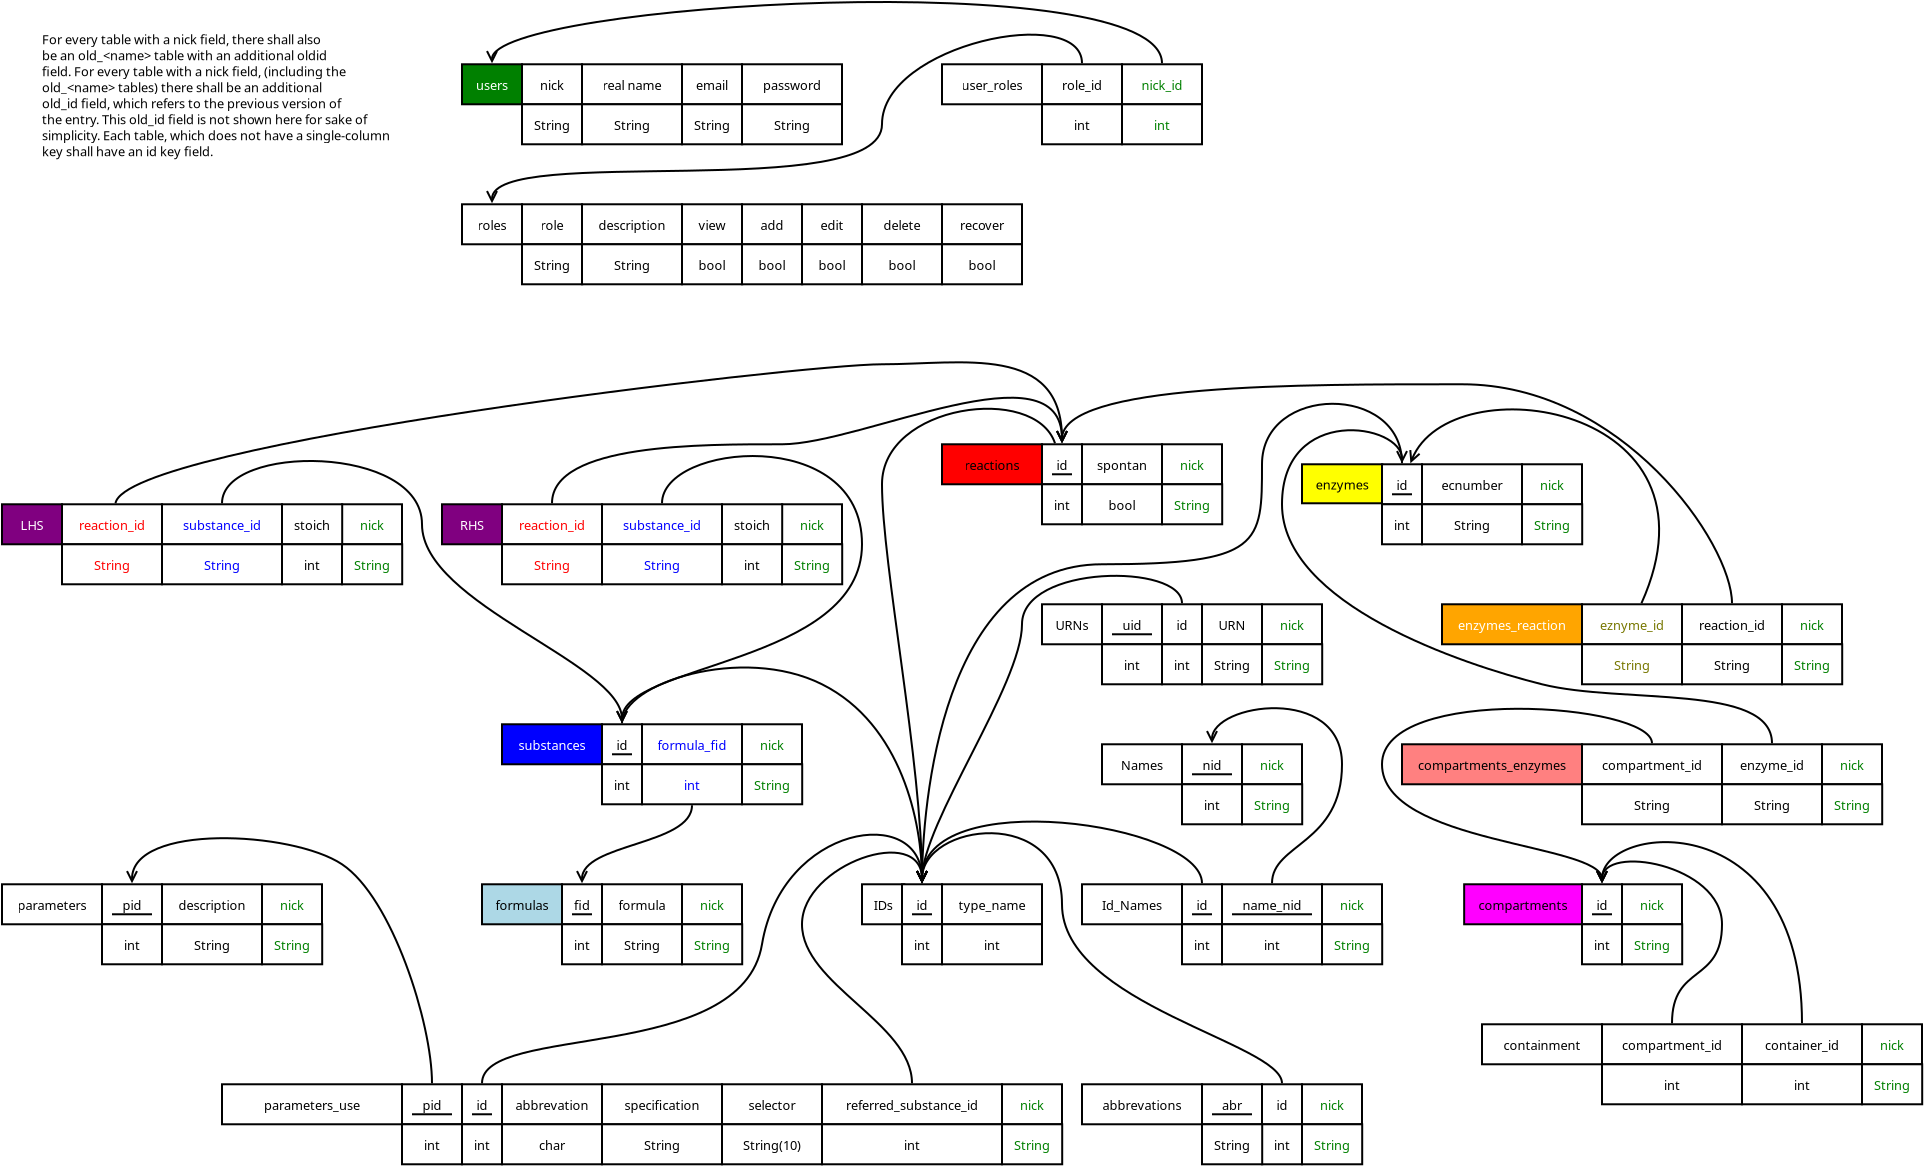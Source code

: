 <?xml version="1.0" encoding="UTF-8"?>
<dia:diagram xmlns:dia="http://www.lysator.liu.se/~alla/dia/">
  <dia:layer name="Hintergrund" visible="true" active="true">
    <dia:object type="Flowchart - Box" version="0" id="O0">
      <dia:attribute name="obj_pos">
        <dia:point val="10,10"/>
      </dia:attribute>
      <dia:attribute name="obj_bb">
        <dia:rectangle val="9.95,9.95;15.05,12.05"/>
      </dia:attribute>
      <dia:attribute name="elem_corner">
        <dia:point val="10,10"/>
      </dia:attribute>
      <dia:attribute name="elem_width">
        <dia:real val="5"/>
      </dia:attribute>
      <dia:attribute name="elem_height">
        <dia:real val="2.0"/>
      </dia:attribute>
      <dia:attribute name="border_width">
        <dia:real val="0.1"/>
      </dia:attribute>
      <dia:attribute name="inner_color">
        <dia:color val="#0000ff"/>
      </dia:attribute>
      <dia:attribute name="show_background">
        <dia:boolean val="true"/>
      </dia:attribute>
      <dia:attribute name="padding">
        <dia:real val="0.5"/>
      </dia:attribute>
      <dia:attribute name="text">
        <dia:composite type="text">
          <dia:attribute name="string">
            <dia:string>#substances#</dia:string>
          </dia:attribute>
          <dia:attribute name="font">
            <dia:font family="sans" style="0" name="Helvetica"/>
          </dia:attribute>
          <dia:attribute name="height">
            <dia:real val="0.8"/>
          </dia:attribute>
          <dia:attribute name="pos">
            <dia:point val="12.5,11.195"/>
          </dia:attribute>
          <dia:attribute name="color">
            <dia:color val="#ffffff"/>
          </dia:attribute>
          <dia:attribute name="alignment">
            <dia:enum val="1"/>
          </dia:attribute>
        </dia:composite>
      </dia:attribute>
    </dia:object>
    <dia:object type="Flowchart - Box" version="0" id="O1">
      <dia:attribute name="obj_pos">
        <dia:point val="9,18"/>
      </dia:attribute>
      <dia:attribute name="obj_bb">
        <dia:rectangle val="8.95,17.95;13.05,20.05"/>
      </dia:attribute>
      <dia:attribute name="elem_corner">
        <dia:point val="9,18"/>
      </dia:attribute>
      <dia:attribute name="elem_width">
        <dia:real val="4"/>
      </dia:attribute>
      <dia:attribute name="elem_height">
        <dia:real val="2"/>
      </dia:attribute>
      <dia:attribute name="border_width">
        <dia:real val="0.1"/>
      </dia:attribute>
      <dia:attribute name="inner_color">
        <dia:color val="#add8e6"/>
      </dia:attribute>
      <dia:attribute name="show_background">
        <dia:boolean val="true"/>
      </dia:attribute>
      <dia:attribute name="padding">
        <dia:real val="0.5"/>
      </dia:attribute>
      <dia:attribute name="text">
        <dia:composite type="text">
          <dia:attribute name="string">
            <dia:string>#formulas#</dia:string>
          </dia:attribute>
          <dia:attribute name="font">
            <dia:font family="sans" style="0" name="Helvetica"/>
          </dia:attribute>
          <dia:attribute name="height">
            <dia:real val="0.8"/>
          </dia:attribute>
          <dia:attribute name="pos">
            <dia:point val="11,19.195"/>
          </dia:attribute>
          <dia:attribute name="color">
            <dia:color val="#000000"/>
          </dia:attribute>
          <dia:attribute name="alignment">
            <dia:enum val="1"/>
          </dia:attribute>
        </dia:composite>
      </dia:attribute>
    </dia:object>
    <dia:object type="Flowchart - Box" version="0" id="O2">
      <dia:attribute name="obj_pos">
        <dia:point val="13,18"/>
      </dia:attribute>
      <dia:attribute name="obj_bb">
        <dia:rectangle val="12.95,17.95;15.05,20.05"/>
      </dia:attribute>
      <dia:attribute name="elem_corner">
        <dia:point val="13,18"/>
      </dia:attribute>
      <dia:attribute name="elem_width">
        <dia:real val="2"/>
      </dia:attribute>
      <dia:attribute name="elem_height">
        <dia:real val="2.0"/>
      </dia:attribute>
      <dia:attribute name="show_background">
        <dia:boolean val="true"/>
      </dia:attribute>
      <dia:attribute name="padding">
        <dia:real val="0.5"/>
      </dia:attribute>
      <dia:attribute name="text">
        <dia:composite type="text">
          <dia:attribute name="string">
            <dia:string>#fid#</dia:string>
          </dia:attribute>
          <dia:attribute name="font">
            <dia:font family="sans" style="0" name="Helvetica"/>
          </dia:attribute>
          <dia:attribute name="height">
            <dia:real val="0.8"/>
          </dia:attribute>
          <dia:attribute name="pos">
            <dia:point val="14,19.195"/>
          </dia:attribute>
          <dia:attribute name="color">
            <dia:color val="#000000"/>
          </dia:attribute>
          <dia:attribute name="alignment">
            <dia:enum val="1"/>
          </dia:attribute>
        </dia:composite>
      </dia:attribute>
    </dia:object>
    <dia:object type="Standard - Line" version="0" id="O3">
      <dia:attribute name="obj_pos">
        <dia:point val="13.5,19.5"/>
      </dia:attribute>
      <dia:attribute name="obj_bb">
        <dia:rectangle val="13.45,19.45;14.55,19.55"/>
      </dia:attribute>
      <dia:attribute name="conn_endpoints">
        <dia:point val="13.5,19.5"/>
        <dia:point val="14.5,19.5"/>
      </dia:attribute>
      <dia:attribute name="numcp">
        <dia:int val="1"/>
      </dia:attribute>
    </dia:object>
    <dia:object type="Flowchart - Box" version="0" id="O4">
      <dia:attribute name="obj_pos">
        <dia:point val="13,20"/>
      </dia:attribute>
      <dia:attribute name="obj_bb">
        <dia:rectangle val="12.95,19.95;15.05,22.05"/>
      </dia:attribute>
      <dia:attribute name="elem_corner">
        <dia:point val="13,20"/>
      </dia:attribute>
      <dia:attribute name="elem_width">
        <dia:real val="2"/>
      </dia:attribute>
      <dia:attribute name="elem_height">
        <dia:real val="2"/>
      </dia:attribute>
      <dia:attribute name="show_background">
        <dia:boolean val="true"/>
      </dia:attribute>
      <dia:attribute name="padding">
        <dia:real val="0.5"/>
      </dia:attribute>
      <dia:attribute name="text">
        <dia:composite type="text">
          <dia:attribute name="string">
            <dia:string>#int#</dia:string>
          </dia:attribute>
          <dia:attribute name="font">
            <dia:font family="sans" style="0" name="Helvetica"/>
          </dia:attribute>
          <dia:attribute name="height">
            <dia:real val="0.8"/>
          </dia:attribute>
          <dia:attribute name="pos">
            <dia:point val="14,21.195"/>
          </dia:attribute>
          <dia:attribute name="color">
            <dia:color val="#000000"/>
          </dia:attribute>
          <dia:attribute name="alignment">
            <dia:enum val="1"/>
          </dia:attribute>
        </dia:composite>
      </dia:attribute>
    </dia:object>
    <dia:group>
      <dia:object type="Flowchart - Box" version="0" id="O5">
        <dia:attribute name="obj_pos">
          <dia:point val="15,18"/>
        </dia:attribute>
        <dia:attribute name="obj_bb">
          <dia:rectangle val="14.95,17.95;19.05,20.05"/>
        </dia:attribute>
        <dia:attribute name="elem_corner">
          <dia:point val="15,18"/>
        </dia:attribute>
        <dia:attribute name="elem_width">
          <dia:real val="4"/>
        </dia:attribute>
        <dia:attribute name="elem_height">
          <dia:real val="2"/>
        </dia:attribute>
        <dia:attribute name="show_background">
          <dia:boolean val="true"/>
        </dia:attribute>
        <dia:attribute name="padding">
          <dia:real val="0.5"/>
        </dia:attribute>
        <dia:attribute name="text">
          <dia:composite type="text">
            <dia:attribute name="string">
              <dia:string>#formula#</dia:string>
            </dia:attribute>
            <dia:attribute name="font">
              <dia:font family="sans" style="0" name="Helvetica"/>
            </dia:attribute>
            <dia:attribute name="height">
              <dia:real val="0.8"/>
            </dia:attribute>
            <dia:attribute name="pos">
              <dia:point val="17,19.195"/>
            </dia:attribute>
            <dia:attribute name="color">
              <dia:color val="#000000"/>
            </dia:attribute>
            <dia:attribute name="alignment">
              <dia:enum val="1"/>
            </dia:attribute>
          </dia:composite>
        </dia:attribute>
      </dia:object>
      <dia:object type="Flowchart - Box" version="0" id="O6">
        <dia:attribute name="obj_pos">
          <dia:point val="15,20"/>
        </dia:attribute>
        <dia:attribute name="obj_bb">
          <dia:rectangle val="14.95,19.95;19.05,22.05"/>
        </dia:attribute>
        <dia:attribute name="elem_corner">
          <dia:point val="15,20"/>
        </dia:attribute>
        <dia:attribute name="elem_width">
          <dia:real val="4"/>
        </dia:attribute>
        <dia:attribute name="elem_height">
          <dia:real val="2"/>
        </dia:attribute>
        <dia:attribute name="show_background">
          <dia:boolean val="true"/>
        </dia:attribute>
        <dia:attribute name="padding">
          <dia:real val="0.5"/>
        </dia:attribute>
        <dia:attribute name="text">
          <dia:composite type="text">
            <dia:attribute name="string">
              <dia:string>#String#</dia:string>
            </dia:attribute>
            <dia:attribute name="font">
              <dia:font family="sans" style="0" name="Helvetica"/>
            </dia:attribute>
            <dia:attribute name="height">
              <dia:real val="0.8"/>
            </dia:attribute>
            <dia:attribute name="pos">
              <dia:point val="17,21.195"/>
            </dia:attribute>
            <dia:attribute name="color">
              <dia:color val="#000000"/>
            </dia:attribute>
            <dia:attribute name="alignment">
              <dia:enum val="1"/>
            </dia:attribute>
          </dia:composite>
        </dia:attribute>
      </dia:object>
    </dia:group>
    <dia:group>
      <dia:object type="Flowchart - Box" version="0" id="O7">
        <dia:attribute name="obj_pos">
          <dia:point val="15,10"/>
        </dia:attribute>
        <dia:attribute name="obj_bb">
          <dia:rectangle val="14.95,9.95;17.05,12.05"/>
        </dia:attribute>
        <dia:attribute name="elem_corner">
          <dia:point val="15,10"/>
        </dia:attribute>
        <dia:attribute name="elem_width">
          <dia:real val="2"/>
        </dia:attribute>
        <dia:attribute name="elem_height">
          <dia:real val="2.0"/>
        </dia:attribute>
        <dia:attribute name="show_background">
          <dia:boolean val="true"/>
        </dia:attribute>
        <dia:attribute name="padding">
          <dia:real val="0.5"/>
        </dia:attribute>
        <dia:attribute name="text">
          <dia:composite type="text">
            <dia:attribute name="string">
              <dia:string>#id#</dia:string>
            </dia:attribute>
            <dia:attribute name="font">
              <dia:font family="sans" style="0" name="Helvetica"/>
            </dia:attribute>
            <dia:attribute name="height">
              <dia:real val="0.8"/>
            </dia:attribute>
            <dia:attribute name="pos">
              <dia:point val="16,11.195"/>
            </dia:attribute>
            <dia:attribute name="color">
              <dia:color val="#000000"/>
            </dia:attribute>
            <dia:attribute name="alignment">
              <dia:enum val="1"/>
            </dia:attribute>
          </dia:composite>
        </dia:attribute>
      </dia:object>
      <dia:object type="Standard - Line" version="0" id="O8">
        <dia:attribute name="obj_pos">
          <dia:point val="15.5,11.5"/>
        </dia:attribute>
        <dia:attribute name="obj_bb">
          <dia:rectangle val="15.45,11.45;16.55,11.55"/>
        </dia:attribute>
        <dia:attribute name="conn_endpoints">
          <dia:point val="15.5,11.5"/>
          <dia:point val="16.5,11.5"/>
        </dia:attribute>
        <dia:attribute name="numcp">
          <dia:int val="1"/>
        </dia:attribute>
      </dia:object>
      <dia:object type="Flowchart - Box" version="0" id="O9">
        <dia:attribute name="obj_pos">
          <dia:point val="15,12"/>
        </dia:attribute>
        <dia:attribute name="obj_bb">
          <dia:rectangle val="14.95,11.95;17.05,14.05"/>
        </dia:attribute>
        <dia:attribute name="elem_corner">
          <dia:point val="15,12"/>
        </dia:attribute>
        <dia:attribute name="elem_width">
          <dia:real val="2"/>
        </dia:attribute>
        <dia:attribute name="elem_height">
          <dia:real val="2"/>
        </dia:attribute>
        <dia:attribute name="show_background">
          <dia:boolean val="true"/>
        </dia:attribute>
        <dia:attribute name="padding">
          <dia:real val="0.5"/>
        </dia:attribute>
        <dia:attribute name="text">
          <dia:composite type="text">
            <dia:attribute name="string">
              <dia:string>#int#</dia:string>
            </dia:attribute>
            <dia:attribute name="font">
              <dia:font family="sans" style="0" name="Helvetica"/>
            </dia:attribute>
            <dia:attribute name="height">
              <dia:real val="0.8"/>
            </dia:attribute>
            <dia:attribute name="pos">
              <dia:point val="16,13.195"/>
            </dia:attribute>
            <dia:attribute name="color">
              <dia:color val="#000000"/>
            </dia:attribute>
            <dia:attribute name="alignment">
              <dia:enum val="1"/>
            </dia:attribute>
          </dia:composite>
        </dia:attribute>
      </dia:object>
    </dia:group>
    <dia:object type="Standard - BezierLine" version="0" id="O10">
      <dia:attribute name="obj_pos">
        <dia:point val="19.5,13"/>
      </dia:attribute>
      <dia:attribute name="obj_bb">
        <dia:rectangle val="13.95,14.0;19.55,18.0"/>
      </dia:attribute>
      <dia:attribute name="bez_points">
        <dia:point val="19.5,13"/>
        <dia:point val="19.5,15"/>
        <dia:point val="14,17"/>
        <dia:point val="14,19"/>
      </dia:attribute>
      <dia:attribute name="corner_types">
        <dia:enum val="0"/>
        <dia:enum val="0"/>
      </dia:attribute>
      <dia:attribute name="end_arrow">
        <dia:enum val="1"/>
      </dia:attribute>
      <dia:attribute name="end_arrow_length">
        <dia:real val="0.5"/>
      </dia:attribute>
      <dia:attribute name="end_arrow_width">
        <dia:real val="0.5"/>
      </dia:attribute>
      <dia:connections>
        <dia:connection handle="0" to="O108" connection="16"/>
        <dia:connection handle="3" to="O2" connection="16"/>
      </dia:connections>
    </dia:object>
    <dia:object type="Flowchart - Box" version="0" id="O11">
      <dia:attribute name="obj_pos">
        <dia:point val="39,18"/>
      </dia:attribute>
      <dia:attribute name="obj_bb">
        <dia:rectangle val="38.95,17.95;44.05,20.05"/>
      </dia:attribute>
      <dia:attribute name="elem_corner">
        <dia:point val="39,18"/>
      </dia:attribute>
      <dia:attribute name="elem_width">
        <dia:real val="5"/>
      </dia:attribute>
      <dia:attribute name="elem_height">
        <dia:real val="2"/>
      </dia:attribute>
      <dia:attribute name="show_background">
        <dia:boolean val="true"/>
      </dia:attribute>
      <dia:attribute name="padding">
        <dia:real val="0.5"/>
      </dia:attribute>
      <dia:attribute name="text">
        <dia:composite type="text">
          <dia:attribute name="string">
            <dia:string>#Id_Names#</dia:string>
          </dia:attribute>
          <dia:attribute name="font">
            <dia:font family="sans" style="0" name="Helvetica"/>
          </dia:attribute>
          <dia:attribute name="height">
            <dia:real val="0.8"/>
          </dia:attribute>
          <dia:attribute name="pos">
            <dia:point val="41.5,19.195"/>
          </dia:attribute>
          <dia:attribute name="color">
            <dia:color val="#000000"/>
          </dia:attribute>
          <dia:attribute name="alignment">
            <dia:enum val="1"/>
          </dia:attribute>
        </dia:composite>
      </dia:attribute>
    </dia:object>
    <dia:group>
      <dia:object type="Flowchart - Box" version="0" id="O12">
        <dia:attribute name="obj_pos">
          <dia:point val="44,18"/>
        </dia:attribute>
        <dia:attribute name="obj_bb">
          <dia:rectangle val="43.95,17.95;46.05,20.05"/>
        </dia:attribute>
        <dia:attribute name="elem_corner">
          <dia:point val="44,18"/>
        </dia:attribute>
        <dia:attribute name="elem_width">
          <dia:real val="2"/>
        </dia:attribute>
        <dia:attribute name="elem_height">
          <dia:real val="2.0"/>
        </dia:attribute>
        <dia:attribute name="show_background">
          <dia:boolean val="true"/>
        </dia:attribute>
        <dia:attribute name="padding">
          <dia:real val="0.5"/>
        </dia:attribute>
        <dia:attribute name="text">
          <dia:composite type="text">
            <dia:attribute name="string">
              <dia:string>#id#</dia:string>
            </dia:attribute>
            <dia:attribute name="font">
              <dia:font family="sans" style="0" name="Helvetica"/>
            </dia:attribute>
            <dia:attribute name="height">
              <dia:real val="0.8"/>
            </dia:attribute>
            <dia:attribute name="pos">
              <dia:point val="45,19.195"/>
            </dia:attribute>
            <dia:attribute name="color">
              <dia:color val="#000000"/>
            </dia:attribute>
            <dia:attribute name="alignment">
              <dia:enum val="1"/>
            </dia:attribute>
          </dia:composite>
        </dia:attribute>
      </dia:object>
      <dia:object type="Standard - Line" version="0" id="O13">
        <dia:attribute name="obj_pos">
          <dia:point val="44.5,19.5"/>
        </dia:attribute>
        <dia:attribute name="obj_bb">
          <dia:rectangle val="44.45,19.45;45.55,19.55"/>
        </dia:attribute>
        <dia:attribute name="conn_endpoints">
          <dia:point val="44.5,19.5"/>
          <dia:point val="45.5,19.5"/>
        </dia:attribute>
        <dia:attribute name="numcp">
          <dia:int val="1"/>
        </dia:attribute>
      </dia:object>
      <dia:object type="Flowchart - Box" version="0" id="O14">
        <dia:attribute name="obj_pos">
          <dia:point val="44,20"/>
        </dia:attribute>
        <dia:attribute name="obj_bb">
          <dia:rectangle val="43.95,19.95;46.05,22.05"/>
        </dia:attribute>
        <dia:attribute name="elem_corner">
          <dia:point val="44,20"/>
        </dia:attribute>
        <dia:attribute name="elem_width">
          <dia:real val="2"/>
        </dia:attribute>
        <dia:attribute name="elem_height">
          <dia:real val="2"/>
        </dia:attribute>
        <dia:attribute name="show_background">
          <dia:boolean val="true"/>
        </dia:attribute>
        <dia:attribute name="padding">
          <dia:real val="0.5"/>
        </dia:attribute>
        <dia:attribute name="text">
          <dia:composite type="text">
            <dia:attribute name="string">
              <dia:string>#int#</dia:string>
            </dia:attribute>
            <dia:attribute name="font">
              <dia:font family="sans" style="0" name="Helvetica"/>
            </dia:attribute>
            <dia:attribute name="height">
              <dia:real val="0.8"/>
            </dia:attribute>
            <dia:attribute name="pos">
              <dia:point val="45,21.195"/>
            </dia:attribute>
            <dia:attribute name="color">
              <dia:color val="#000000"/>
            </dia:attribute>
            <dia:attribute name="alignment">
              <dia:enum val="1"/>
            </dia:attribute>
          </dia:composite>
        </dia:attribute>
      </dia:object>
    </dia:group>
    <dia:object type="Flowchart - Box" version="0" id="O15">
      <dia:attribute name="obj_pos">
        <dia:point val="40,11"/>
      </dia:attribute>
      <dia:attribute name="obj_bb">
        <dia:rectangle val="39.95,10.95;44.05,13.05"/>
      </dia:attribute>
      <dia:attribute name="elem_corner">
        <dia:point val="40,11"/>
      </dia:attribute>
      <dia:attribute name="elem_width">
        <dia:real val="4"/>
      </dia:attribute>
      <dia:attribute name="elem_height">
        <dia:real val="2"/>
      </dia:attribute>
      <dia:attribute name="show_background">
        <dia:boolean val="true"/>
      </dia:attribute>
      <dia:attribute name="padding">
        <dia:real val="0.5"/>
      </dia:attribute>
      <dia:attribute name="text">
        <dia:composite type="text">
          <dia:attribute name="string">
            <dia:string>#Names#</dia:string>
          </dia:attribute>
          <dia:attribute name="font">
            <dia:font family="sans" style="0" name="Helvetica"/>
          </dia:attribute>
          <dia:attribute name="height">
            <dia:real val="0.8"/>
          </dia:attribute>
          <dia:attribute name="pos">
            <dia:point val="42,12.195"/>
          </dia:attribute>
          <dia:attribute name="color">
            <dia:color val="#000000"/>
          </dia:attribute>
          <dia:attribute name="alignment">
            <dia:enum val="1"/>
          </dia:attribute>
        </dia:composite>
      </dia:attribute>
    </dia:object>
    <dia:object type="Flowchart - Box" version="0" id="O16">
      <dia:attribute name="obj_pos">
        <dia:point val="37,4"/>
      </dia:attribute>
      <dia:attribute name="obj_bb">
        <dia:rectangle val="36.95,3.95;40.05,6.05"/>
      </dia:attribute>
      <dia:attribute name="elem_corner">
        <dia:point val="37,4"/>
      </dia:attribute>
      <dia:attribute name="elem_width">
        <dia:real val="3"/>
      </dia:attribute>
      <dia:attribute name="elem_height">
        <dia:real val="2"/>
      </dia:attribute>
      <dia:attribute name="show_background">
        <dia:boolean val="true"/>
      </dia:attribute>
      <dia:attribute name="padding">
        <dia:real val="0.5"/>
      </dia:attribute>
      <dia:attribute name="text">
        <dia:composite type="text">
          <dia:attribute name="string">
            <dia:string>#URNs#</dia:string>
          </dia:attribute>
          <dia:attribute name="font">
            <dia:font family="sans" style="0" name="Helvetica"/>
          </dia:attribute>
          <dia:attribute name="height">
            <dia:real val="0.8"/>
          </dia:attribute>
          <dia:attribute name="pos">
            <dia:point val="38.5,5.195"/>
          </dia:attribute>
          <dia:attribute name="color">
            <dia:color val="#000000"/>
          </dia:attribute>
          <dia:attribute name="alignment">
            <dia:enum val="1"/>
          </dia:attribute>
        </dia:composite>
      </dia:attribute>
    </dia:object>
    <dia:group>
      <dia:object type="Flowchart - Box" version="0" id="O17">
        <dia:attribute name="obj_pos">
          <dia:point val="45,4"/>
        </dia:attribute>
        <dia:attribute name="obj_bb">
          <dia:rectangle val="44.95,3.95;48.05,6.05"/>
        </dia:attribute>
        <dia:attribute name="elem_corner">
          <dia:point val="45,4"/>
        </dia:attribute>
        <dia:attribute name="elem_width">
          <dia:real val="3"/>
        </dia:attribute>
        <dia:attribute name="elem_height">
          <dia:real val="2"/>
        </dia:attribute>
        <dia:attribute name="show_background">
          <dia:boolean val="true"/>
        </dia:attribute>
        <dia:attribute name="padding">
          <dia:real val="0.5"/>
        </dia:attribute>
        <dia:attribute name="text">
          <dia:composite type="text">
            <dia:attribute name="string">
              <dia:string>#URN#</dia:string>
            </dia:attribute>
            <dia:attribute name="font">
              <dia:font family="sans" style="0" name="Helvetica"/>
            </dia:attribute>
            <dia:attribute name="height">
              <dia:real val="0.8"/>
            </dia:attribute>
            <dia:attribute name="pos">
              <dia:point val="46.5,5.195"/>
            </dia:attribute>
            <dia:attribute name="color">
              <dia:color val="#000000"/>
            </dia:attribute>
            <dia:attribute name="alignment">
              <dia:enum val="1"/>
            </dia:attribute>
          </dia:composite>
        </dia:attribute>
      </dia:object>
      <dia:object type="Flowchart - Box" version="0" id="O18">
        <dia:attribute name="obj_pos">
          <dia:point val="45,6"/>
        </dia:attribute>
        <dia:attribute name="obj_bb">
          <dia:rectangle val="44.95,5.95;48.06,8.05"/>
        </dia:attribute>
        <dia:attribute name="elem_corner">
          <dia:point val="45,6"/>
        </dia:attribute>
        <dia:attribute name="elem_width">
          <dia:real val="3.01"/>
        </dia:attribute>
        <dia:attribute name="elem_height">
          <dia:real val="2"/>
        </dia:attribute>
        <dia:attribute name="show_background">
          <dia:boolean val="true"/>
        </dia:attribute>
        <dia:attribute name="padding">
          <dia:real val="0.5"/>
        </dia:attribute>
        <dia:attribute name="text">
          <dia:composite type="text">
            <dia:attribute name="string">
              <dia:string>#String#</dia:string>
            </dia:attribute>
            <dia:attribute name="font">
              <dia:font family="sans" style="0" name="Helvetica"/>
            </dia:attribute>
            <dia:attribute name="height">
              <dia:real val="0.8"/>
            </dia:attribute>
            <dia:attribute name="pos">
              <dia:point val="46.505,7.195"/>
            </dia:attribute>
            <dia:attribute name="color">
              <dia:color val="#000000"/>
            </dia:attribute>
            <dia:attribute name="alignment">
              <dia:enum val="1"/>
            </dia:attribute>
          </dia:composite>
        </dia:attribute>
      </dia:object>
    </dia:group>
    <dia:object type="Standard - Line" version="0" id="O19">
      <dia:attribute name="obj_pos">
        <dia:point val="40.5,5.5"/>
      </dia:attribute>
      <dia:attribute name="obj_bb">
        <dia:rectangle val="40.45,5.45;42.55,5.55"/>
      </dia:attribute>
      <dia:attribute name="conn_endpoints">
        <dia:point val="40.5,5.5"/>
        <dia:point val="42.5,5.5"/>
      </dia:attribute>
      <dia:attribute name="numcp">
        <dia:int val="1"/>
      </dia:attribute>
    </dia:object>
    <dia:object type="Flowchart - Box" version="0" id="O20">
      <dia:attribute name="obj_pos">
        <dia:point val="28,18"/>
      </dia:attribute>
      <dia:attribute name="obj_bb">
        <dia:rectangle val="27.95,17.95;30.165,20.05"/>
      </dia:attribute>
      <dia:attribute name="elem_corner">
        <dia:point val="28,18"/>
      </dia:attribute>
      <dia:attribute name="elem_width">
        <dia:real val="2.115"/>
      </dia:attribute>
      <dia:attribute name="elem_height">
        <dia:real val="2"/>
      </dia:attribute>
      <dia:attribute name="show_background">
        <dia:boolean val="true"/>
      </dia:attribute>
      <dia:attribute name="padding">
        <dia:real val="0.5"/>
      </dia:attribute>
      <dia:attribute name="text">
        <dia:composite type="text">
          <dia:attribute name="string">
            <dia:string>#IDs#</dia:string>
          </dia:attribute>
          <dia:attribute name="font">
            <dia:font family="sans" style="0" name="Helvetica"/>
          </dia:attribute>
          <dia:attribute name="height">
            <dia:real val="0.8"/>
          </dia:attribute>
          <dia:attribute name="pos">
            <dia:point val="29.058,19.195"/>
          </dia:attribute>
          <dia:attribute name="color">
            <dia:color val="#000000"/>
          </dia:attribute>
          <dia:attribute name="alignment">
            <dia:enum val="1"/>
          </dia:attribute>
        </dia:composite>
      </dia:attribute>
    </dia:object>
    <dia:group>
      <dia:object type="Flowchart - Box" version="0" id="O21">
        <dia:attribute name="obj_pos">
          <dia:point val="30,18"/>
        </dia:attribute>
        <dia:attribute name="obj_bb">
          <dia:rectangle val="29.95,17.95;32.05,20.05"/>
        </dia:attribute>
        <dia:attribute name="elem_corner">
          <dia:point val="30,18"/>
        </dia:attribute>
        <dia:attribute name="elem_width">
          <dia:real val="2"/>
        </dia:attribute>
        <dia:attribute name="elem_height">
          <dia:real val="2.0"/>
        </dia:attribute>
        <dia:attribute name="show_background">
          <dia:boolean val="true"/>
        </dia:attribute>
        <dia:attribute name="padding">
          <dia:real val="0.5"/>
        </dia:attribute>
        <dia:attribute name="text">
          <dia:composite type="text">
            <dia:attribute name="string">
              <dia:string>#id#</dia:string>
            </dia:attribute>
            <dia:attribute name="font">
              <dia:font family="sans" style="0" name="Helvetica"/>
            </dia:attribute>
            <dia:attribute name="height">
              <dia:real val="0.8"/>
            </dia:attribute>
            <dia:attribute name="pos">
              <dia:point val="31,19.195"/>
            </dia:attribute>
            <dia:attribute name="color">
              <dia:color val="#000000"/>
            </dia:attribute>
            <dia:attribute name="alignment">
              <dia:enum val="1"/>
            </dia:attribute>
          </dia:composite>
        </dia:attribute>
      </dia:object>
      <dia:object type="Standard - Line" version="0" id="O22">
        <dia:attribute name="obj_pos">
          <dia:point val="30.5,19.5"/>
        </dia:attribute>
        <dia:attribute name="obj_bb">
          <dia:rectangle val="30.45,19.45;31.55,19.55"/>
        </dia:attribute>
        <dia:attribute name="conn_endpoints">
          <dia:point val="30.5,19.5"/>
          <dia:point val="31.5,19.5"/>
        </dia:attribute>
        <dia:attribute name="numcp">
          <dia:int val="1"/>
        </dia:attribute>
      </dia:object>
      <dia:object type="Flowchart - Box" version="0" id="O23">
        <dia:attribute name="obj_pos">
          <dia:point val="30,20"/>
        </dia:attribute>
        <dia:attribute name="obj_bb">
          <dia:rectangle val="29.95,19.95;32.05,22.05"/>
        </dia:attribute>
        <dia:attribute name="elem_corner">
          <dia:point val="30,20"/>
        </dia:attribute>
        <dia:attribute name="elem_width">
          <dia:real val="2"/>
        </dia:attribute>
        <dia:attribute name="elem_height">
          <dia:real val="2"/>
        </dia:attribute>
        <dia:attribute name="show_background">
          <dia:boolean val="true"/>
        </dia:attribute>
        <dia:attribute name="padding">
          <dia:real val="0.5"/>
        </dia:attribute>
        <dia:attribute name="text">
          <dia:composite type="text">
            <dia:attribute name="string">
              <dia:string>#int#</dia:string>
            </dia:attribute>
            <dia:attribute name="font">
              <dia:font family="sans" style="0" name="Helvetica"/>
            </dia:attribute>
            <dia:attribute name="height">
              <dia:real val="0.8"/>
            </dia:attribute>
            <dia:attribute name="pos">
              <dia:point val="31,21.195"/>
            </dia:attribute>
            <dia:attribute name="color">
              <dia:color val="#000000"/>
            </dia:attribute>
            <dia:attribute name="alignment">
              <dia:enum val="1"/>
            </dia:attribute>
          </dia:composite>
        </dia:attribute>
      </dia:object>
    </dia:group>
    <dia:group>
      <dia:object type="Flowchart - Box" version="0" id="O24">
        <dia:attribute name="obj_pos">
          <dia:point val="43,4"/>
        </dia:attribute>
        <dia:attribute name="obj_bb">
          <dia:rectangle val="42.95,3.95;45.05,6.05"/>
        </dia:attribute>
        <dia:attribute name="elem_corner">
          <dia:point val="43,4"/>
        </dia:attribute>
        <dia:attribute name="elem_width">
          <dia:real val="2"/>
        </dia:attribute>
        <dia:attribute name="elem_height">
          <dia:real val="2.0"/>
        </dia:attribute>
        <dia:attribute name="show_background">
          <dia:boolean val="true"/>
        </dia:attribute>
        <dia:attribute name="padding">
          <dia:real val="0.5"/>
        </dia:attribute>
        <dia:attribute name="text">
          <dia:composite type="text">
            <dia:attribute name="string">
              <dia:string>#id#</dia:string>
            </dia:attribute>
            <dia:attribute name="font">
              <dia:font family="sans" style="0" name="Helvetica"/>
            </dia:attribute>
            <dia:attribute name="height">
              <dia:real val="0.8"/>
            </dia:attribute>
            <dia:attribute name="pos">
              <dia:point val="44,5.195"/>
            </dia:attribute>
            <dia:attribute name="color">
              <dia:color val="#000000"/>
            </dia:attribute>
            <dia:attribute name="alignment">
              <dia:enum val="1"/>
            </dia:attribute>
          </dia:composite>
        </dia:attribute>
      </dia:object>
      <dia:object type="Flowchart - Box" version="0" id="O25">
        <dia:attribute name="obj_pos">
          <dia:point val="43,6"/>
        </dia:attribute>
        <dia:attribute name="obj_bb">
          <dia:rectangle val="42.95,5.95;45.05,8.05"/>
        </dia:attribute>
        <dia:attribute name="elem_corner">
          <dia:point val="43,6"/>
        </dia:attribute>
        <dia:attribute name="elem_width">
          <dia:real val="2"/>
        </dia:attribute>
        <dia:attribute name="elem_height">
          <dia:real val="2"/>
        </dia:attribute>
        <dia:attribute name="show_background">
          <dia:boolean val="true"/>
        </dia:attribute>
        <dia:attribute name="padding">
          <dia:real val="0.5"/>
        </dia:attribute>
        <dia:attribute name="text">
          <dia:composite type="text">
            <dia:attribute name="string">
              <dia:string>#int#</dia:string>
            </dia:attribute>
            <dia:attribute name="font">
              <dia:font family="sans" style="0" name="Helvetica"/>
            </dia:attribute>
            <dia:attribute name="height">
              <dia:real val="0.8"/>
            </dia:attribute>
            <dia:attribute name="pos">
              <dia:point val="44,7.195"/>
            </dia:attribute>
            <dia:attribute name="color">
              <dia:color val="#000000"/>
            </dia:attribute>
            <dia:attribute name="alignment">
              <dia:enum val="1"/>
            </dia:attribute>
          </dia:composite>
        </dia:attribute>
      </dia:object>
    </dia:group>
    <dia:group>
      <dia:object type="Flowchart - Box" version="0" id="O26">
        <dia:attribute name="obj_pos">
          <dia:point val="40,4"/>
        </dia:attribute>
        <dia:attribute name="obj_bb">
          <dia:rectangle val="39.95,3.95;43.05,6.05"/>
        </dia:attribute>
        <dia:attribute name="elem_corner">
          <dia:point val="40,4"/>
        </dia:attribute>
        <dia:attribute name="elem_width">
          <dia:real val="3"/>
        </dia:attribute>
        <dia:attribute name="elem_height">
          <dia:real val="2.0"/>
        </dia:attribute>
        <dia:attribute name="show_background">
          <dia:boolean val="true"/>
        </dia:attribute>
        <dia:attribute name="padding">
          <dia:real val="0.5"/>
        </dia:attribute>
        <dia:attribute name="text">
          <dia:composite type="text">
            <dia:attribute name="string">
              <dia:string>#uid#</dia:string>
            </dia:attribute>
            <dia:attribute name="font">
              <dia:font family="sans" style="0" name="Helvetica"/>
            </dia:attribute>
            <dia:attribute name="height">
              <dia:real val="0.8"/>
            </dia:attribute>
            <dia:attribute name="pos">
              <dia:point val="41.5,5.195"/>
            </dia:attribute>
            <dia:attribute name="color">
              <dia:color val="#000000"/>
            </dia:attribute>
            <dia:attribute name="alignment">
              <dia:enum val="1"/>
            </dia:attribute>
          </dia:composite>
        </dia:attribute>
      </dia:object>
      <dia:object type="Flowchart - Box" version="0" id="O27">
        <dia:attribute name="obj_pos">
          <dia:point val="40,6"/>
        </dia:attribute>
        <dia:attribute name="obj_bb">
          <dia:rectangle val="39.95,5.95;43.05,8.05"/>
        </dia:attribute>
        <dia:attribute name="elem_corner">
          <dia:point val="40,6"/>
        </dia:attribute>
        <dia:attribute name="elem_width">
          <dia:real val="3"/>
        </dia:attribute>
        <dia:attribute name="elem_height">
          <dia:real val="2"/>
        </dia:attribute>
        <dia:attribute name="show_background">
          <dia:boolean val="true"/>
        </dia:attribute>
        <dia:attribute name="padding">
          <dia:real val="0.5"/>
        </dia:attribute>
        <dia:attribute name="text">
          <dia:composite type="text">
            <dia:attribute name="string">
              <dia:string>#int#</dia:string>
            </dia:attribute>
            <dia:attribute name="font">
              <dia:font family="sans" style="0" name="Helvetica"/>
            </dia:attribute>
            <dia:attribute name="height">
              <dia:real val="0.8"/>
            </dia:attribute>
            <dia:attribute name="pos">
              <dia:point val="41.5,7.195"/>
            </dia:attribute>
            <dia:attribute name="color">
              <dia:color val="#000000"/>
            </dia:attribute>
            <dia:attribute name="alignment">
              <dia:enum val="1"/>
            </dia:attribute>
          </dia:composite>
        </dia:attribute>
      </dia:object>
    </dia:group>
    <dia:group>
      <dia:object type="Flowchart - Box" version="0" id="O28">
        <dia:attribute name="obj_pos">
          <dia:point val="32,18"/>
        </dia:attribute>
        <dia:attribute name="obj_bb">
          <dia:rectangle val="31.95,17.95;37.05,20.05"/>
        </dia:attribute>
        <dia:attribute name="elem_corner">
          <dia:point val="32,18"/>
        </dia:attribute>
        <dia:attribute name="elem_width">
          <dia:real val="5"/>
        </dia:attribute>
        <dia:attribute name="elem_height">
          <dia:real val="2"/>
        </dia:attribute>
        <dia:attribute name="show_background">
          <dia:boolean val="true"/>
        </dia:attribute>
        <dia:attribute name="padding">
          <dia:real val="0.5"/>
        </dia:attribute>
        <dia:attribute name="text">
          <dia:composite type="text">
            <dia:attribute name="string">
              <dia:string>#type_name#</dia:string>
            </dia:attribute>
            <dia:attribute name="font">
              <dia:font family="sans" style="0" name="Helvetica"/>
            </dia:attribute>
            <dia:attribute name="height">
              <dia:real val="0.8"/>
            </dia:attribute>
            <dia:attribute name="pos">
              <dia:point val="34.5,19.195"/>
            </dia:attribute>
            <dia:attribute name="color">
              <dia:color val="#000000"/>
            </dia:attribute>
            <dia:attribute name="alignment">
              <dia:enum val="1"/>
            </dia:attribute>
          </dia:composite>
        </dia:attribute>
      </dia:object>
      <dia:object type="Flowchart - Box" version="0" id="O29">
        <dia:attribute name="obj_pos">
          <dia:point val="32,20"/>
        </dia:attribute>
        <dia:attribute name="obj_bb">
          <dia:rectangle val="31.95,19.95;37.05,22.05"/>
        </dia:attribute>
        <dia:attribute name="elem_corner">
          <dia:point val="32,20"/>
        </dia:attribute>
        <dia:attribute name="elem_width">
          <dia:real val="5"/>
        </dia:attribute>
        <dia:attribute name="elem_height">
          <dia:real val="2"/>
        </dia:attribute>
        <dia:attribute name="show_background">
          <dia:boolean val="true"/>
        </dia:attribute>
        <dia:attribute name="padding">
          <dia:real val="0.5"/>
        </dia:attribute>
        <dia:attribute name="text">
          <dia:composite type="text">
            <dia:attribute name="string">
              <dia:string>#int#</dia:string>
            </dia:attribute>
            <dia:attribute name="font">
              <dia:font family="sans" style="0" name="Helvetica"/>
            </dia:attribute>
            <dia:attribute name="height">
              <dia:real val="0.8"/>
            </dia:attribute>
            <dia:attribute name="pos">
              <dia:point val="34.5,21.195"/>
            </dia:attribute>
            <dia:attribute name="color">
              <dia:color val="#000000"/>
            </dia:attribute>
            <dia:attribute name="alignment">
              <dia:enum val="1"/>
            </dia:attribute>
          </dia:composite>
        </dia:attribute>
      </dia:object>
    </dia:group>
    <dia:object type="Standard - BezierLine" version="0" id="O30">
      <dia:attribute name="obj_pos">
        <dia:point val="45,19"/>
      </dia:attribute>
      <dia:attribute name="obj_bb">
        <dia:rectangle val="30.95,14.855;45.05,18.0"/>
      </dia:attribute>
      <dia:attribute name="bez_points">
        <dia:point val="45,19"/>
        <dia:point val="45,16"/>
        <dia:point val="31,14"/>
        <dia:point val="31,19"/>
      </dia:attribute>
      <dia:attribute name="corner_types">
        <dia:enum val="0"/>
        <dia:enum val="0"/>
      </dia:attribute>
      <dia:attribute name="end_arrow">
        <dia:enum val="1"/>
      </dia:attribute>
      <dia:attribute name="end_arrow_length">
        <dia:real val="0.5"/>
      </dia:attribute>
      <dia:attribute name="end_arrow_width">
        <dia:real val="0.5"/>
      </dia:attribute>
      <dia:connections>
        <dia:connection handle="0" to="O12" connection="16"/>
        <dia:connection handle="3" to="O21" connection="16"/>
      </dia:connections>
    </dia:object>
    <dia:group>
      <dia:object type="Flowchart - Box" version="0" id="O31">
        <dia:attribute name="obj_pos">
          <dia:point val="46,18"/>
        </dia:attribute>
        <dia:attribute name="obj_bb">
          <dia:rectangle val="45.95,17.95;51.05,20.05"/>
        </dia:attribute>
        <dia:attribute name="elem_corner">
          <dia:point val="46,18"/>
        </dia:attribute>
        <dia:attribute name="elem_width">
          <dia:real val="5"/>
        </dia:attribute>
        <dia:attribute name="elem_height">
          <dia:real val="2"/>
        </dia:attribute>
        <dia:attribute name="show_background">
          <dia:boolean val="true"/>
        </dia:attribute>
        <dia:attribute name="padding">
          <dia:real val="0.5"/>
        </dia:attribute>
        <dia:attribute name="text">
          <dia:composite type="text">
            <dia:attribute name="string">
              <dia:string>#name_nid#</dia:string>
            </dia:attribute>
            <dia:attribute name="font">
              <dia:font family="sans" style="0" name="Helvetica"/>
            </dia:attribute>
            <dia:attribute name="height">
              <dia:real val="0.8"/>
            </dia:attribute>
            <dia:attribute name="pos">
              <dia:point val="48.5,19.195"/>
            </dia:attribute>
            <dia:attribute name="color">
              <dia:color val="#000000"/>
            </dia:attribute>
            <dia:attribute name="alignment">
              <dia:enum val="1"/>
            </dia:attribute>
          </dia:composite>
        </dia:attribute>
      </dia:object>
      <dia:object type="Flowchart - Box" version="0" id="O32">
        <dia:attribute name="obj_pos">
          <dia:point val="46,20"/>
        </dia:attribute>
        <dia:attribute name="obj_bb">
          <dia:rectangle val="45.95,19.95;51.05,22.05"/>
        </dia:attribute>
        <dia:attribute name="elem_corner">
          <dia:point val="46,20"/>
        </dia:attribute>
        <dia:attribute name="elem_width">
          <dia:real val="5"/>
        </dia:attribute>
        <dia:attribute name="elem_height">
          <dia:real val="2"/>
        </dia:attribute>
        <dia:attribute name="show_background">
          <dia:boolean val="true"/>
        </dia:attribute>
        <dia:attribute name="padding">
          <dia:real val="0.5"/>
        </dia:attribute>
        <dia:attribute name="text">
          <dia:composite type="text">
            <dia:attribute name="string">
              <dia:string>#int#</dia:string>
            </dia:attribute>
            <dia:attribute name="font">
              <dia:font family="sans" style="0" name="Helvetica"/>
            </dia:attribute>
            <dia:attribute name="height">
              <dia:real val="0.8"/>
            </dia:attribute>
            <dia:attribute name="pos">
              <dia:point val="48.5,21.195"/>
            </dia:attribute>
            <dia:attribute name="color">
              <dia:color val="#000000"/>
            </dia:attribute>
            <dia:attribute name="alignment">
              <dia:enum val="1"/>
            </dia:attribute>
          </dia:composite>
        </dia:attribute>
      </dia:object>
      <dia:object type="Standard - Line" version="0" id="O33">
        <dia:attribute name="obj_pos">
          <dia:point val="46.5,19.5"/>
        </dia:attribute>
        <dia:attribute name="obj_bb">
          <dia:rectangle val="46.45,19.45;50.55,19.55"/>
        </dia:attribute>
        <dia:attribute name="conn_endpoints">
          <dia:point val="46.5,19.5"/>
          <dia:point val="50.5,19.5"/>
        </dia:attribute>
        <dia:attribute name="numcp">
          <dia:int val="1"/>
        </dia:attribute>
      </dia:object>
    </dia:group>
    <dia:group>
      <dia:object type="Flowchart - Box" version="0" id="O34">
        <dia:attribute name="obj_pos">
          <dia:point val="44,11"/>
        </dia:attribute>
        <dia:attribute name="obj_bb">
          <dia:rectangle val="43.95,10.95;47.05,13.05"/>
        </dia:attribute>
        <dia:attribute name="elem_corner">
          <dia:point val="44,11"/>
        </dia:attribute>
        <dia:attribute name="elem_width">
          <dia:real val="3"/>
        </dia:attribute>
        <dia:attribute name="elem_height">
          <dia:real val="2.0"/>
        </dia:attribute>
        <dia:attribute name="show_background">
          <dia:boolean val="true"/>
        </dia:attribute>
        <dia:attribute name="padding">
          <dia:real val="0.5"/>
        </dia:attribute>
        <dia:attribute name="text">
          <dia:composite type="text">
            <dia:attribute name="string">
              <dia:string>#nid#</dia:string>
            </dia:attribute>
            <dia:attribute name="font">
              <dia:font family="sans" style="0" name="Helvetica"/>
            </dia:attribute>
            <dia:attribute name="height">
              <dia:real val="0.8"/>
            </dia:attribute>
            <dia:attribute name="pos">
              <dia:point val="45.5,12.195"/>
            </dia:attribute>
            <dia:attribute name="color">
              <dia:color val="#000000"/>
            </dia:attribute>
            <dia:attribute name="alignment">
              <dia:enum val="1"/>
            </dia:attribute>
          </dia:composite>
        </dia:attribute>
      </dia:object>
      <dia:object type="Standard - Line" version="0" id="O35">
        <dia:attribute name="obj_pos">
          <dia:point val="44.5,12.5"/>
        </dia:attribute>
        <dia:attribute name="obj_bb">
          <dia:rectangle val="44.45,12.45;46.55,12.55"/>
        </dia:attribute>
        <dia:attribute name="conn_endpoints">
          <dia:point val="44.5,12.5"/>
          <dia:point val="46.5,12.5"/>
        </dia:attribute>
        <dia:attribute name="numcp">
          <dia:int val="1"/>
        </dia:attribute>
      </dia:object>
      <dia:object type="Flowchart - Box" version="0" id="O36">
        <dia:attribute name="obj_pos">
          <dia:point val="44,13"/>
        </dia:attribute>
        <dia:attribute name="obj_bb">
          <dia:rectangle val="43.95,12.95;47.05,15.05"/>
        </dia:attribute>
        <dia:attribute name="elem_corner">
          <dia:point val="44,13"/>
        </dia:attribute>
        <dia:attribute name="elem_width">
          <dia:real val="3"/>
        </dia:attribute>
        <dia:attribute name="elem_height">
          <dia:real val="2"/>
        </dia:attribute>
        <dia:attribute name="show_background">
          <dia:boolean val="true"/>
        </dia:attribute>
        <dia:attribute name="padding">
          <dia:real val="0.5"/>
        </dia:attribute>
        <dia:attribute name="text">
          <dia:composite type="text">
            <dia:attribute name="string">
              <dia:string>#int#</dia:string>
            </dia:attribute>
            <dia:attribute name="font">
              <dia:font family="sans" style="0" name="Helvetica"/>
            </dia:attribute>
            <dia:attribute name="height">
              <dia:real val="0.8"/>
            </dia:attribute>
            <dia:attribute name="pos">
              <dia:point val="45.5,14.195"/>
            </dia:attribute>
            <dia:attribute name="color">
              <dia:color val="#000000"/>
            </dia:attribute>
            <dia:attribute name="alignment">
              <dia:enum val="1"/>
            </dia:attribute>
          </dia:composite>
        </dia:attribute>
      </dia:object>
    </dia:group>
    <dia:object type="Standard - BezierLine" version="0" id="O37">
      <dia:attribute name="obj_pos">
        <dia:point val="48.5,19"/>
      </dia:attribute>
      <dia:attribute name="obj_bb">
        <dia:rectangle val="45.45,9.175;52.05,18.0"/>
      </dia:attribute>
      <dia:attribute name="bez_points">
        <dia:point val="48.5,19"/>
        <dia:point val="48.5,17"/>
        <dia:point val="52,16"/>
        <dia:point val="52,12"/>
        <dia:point val="52,8"/>
        <dia:point val="45.5,10"/>
        <dia:point val="45.5,12"/>
      </dia:attribute>
      <dia:attribute name="corner_types">
        <dia:enum val="0"/>
        <dia:enum val="0"/>
        <dia:enum val="0"/>
      </dia:attribute>
      <dia:attribute name="end_arrow">
        <dia:enum val="1"/>
      </dia:attribute>
      <dia:attribute name="end_arrow_length">
        <dia:real val="0.5"/>
      </dia:attribute>
      <dia:attribute name="end_arrow_width">
        <dia:real val="0.5"/>
      </dia:attribute>
      <dia:connections>
        <dia:connection handle="0" to="O31" connection="16"/>
        <dia:connection handle="6" to="O34" connection="16"/>
      </dia:connections>
    </dia:object>
    <dia:object type="Standard - Line" version="0" id="O38">
      <dia:attribute name="obj_pos">
        <dia:point val="40.5,5.5"/>
      </dia:attribute>
      <dia:attribute name="obj_bb">
        <dia:rectangle val="40.45,5.45;42.55,5.55"/>
      </dia:attribute>
      <dia:attribute name="conn_endpoints">
        <dia:point val="40.5,5.5"/>
        <dia:point val="42.5,5.5"/>
      </dia:attribute>
      <dia:attribute name="numcp">
        <dia:int val="1"/>
      </dia:attribute>
    </dia:object>
    <dia:object type="Standard - BezierLine" version="0" id="O39">
      <dia:attribute name="obj_pos">
        <dia:point val="44,5"/>
      </dia:attribute>
      <dia:attribute name="obj_bb">
        <dia:rectangle val="30.95,2.527;44.05,18.0"/>
      </dia:attribute>
      <dia:attribute name="bez_points">
        <dia:point val="44,5"/>
        <dia:point val="44,3"/>
        <dia:point val="36,2"/>
        <dia:point val="36,5"/>
        <dia:point val="36,8"/>
        <dia:point val="31,16"/>
        <dia:point val="31,19"/>
      </dia:attribute>
      <dia:attribute name="corner_types">
        <dia:enum val="0"/>
        <dia:enum val="0"/>
        <dia:enum val="0"/>
      </dia:attribute>
      <dia:attribute name="end_arrow">
        <dia:enum val="1"/>
      </dia:attribute>
      <dia:attribute name="end_arrow_length">
        <dia:real val="0.5"/>
      </dia:attribute>
      <dia:attribute name="end_arrow_width">
        <dia:real val="0.5"/>
      </dia:attribute>
      <dia:connections>
        <dia:connection handle="0" to="O24" connection="16"/>
        <dia:connection handle="6" to="O21" connection="16"/>
      </dia:connections>
    </dia:object>
    <dia:object type="Standard - BezierLine" version="0" id="O40">
      <dia:attribute name="obj_pos">
        <dia:point val="16,11"/>
      </dia:attribute>
      <dia:attribute name="obj_bb">
        <dia:rectangle val="15.95,7.112;31.05,18.003"/>
      </dia:attribute>
      <dia:attribute name="bez_points">
        <dia:point val="16,11"/>
        <dia:point val="16,9"/>
        <dia:point val="22,6"/>
        <dia:point val="26,8"/>
        <dia:point val="30,10"/>
        <dia:point val="31,16"/>
        <dia:point val="31,19"/>
      </dia:attribute>
      <dia:attribute name="corner_types">
        <dia:enum val="0"/>
        <dia:enum val="0"/>
        <dia:enum val="0"/>
      </dia:attribute>
      <dia:attribute name="end_arrow">
        <dia:enum val="1"/>
      </dia:attribute>
      <dia:attribute name="end_arrow_length">
        <dia:real val="0.5"/>
      </dia:attribute>
      <dia:attribute name="end_arrow_width">
        <dia:real val="0.5"/>
      </dia:attribute>
      <dia:connections>
        <dia:connection handle="0" to="O7" connection="16"/>
        <dia:connection handle="6" to="O21" connection="16"/>
      </dia:connections>
    </dia:object>
    <dia:object type="Flowchart - Box" version="0" id="O41">
      <dia:attribute name="obj_pos">
        <dia:point val="-15,18"/>
      </dia:attribute>
      <dia:attribute name="obj_bb">
        <dia:rectangle val="-15.05,17.95;-9.95,20.05"/>
      </dia:attribute>
      <dia:attribute name="elem_corner">
        <dia:point val="-15,18"/>
      </dia:attribute>
      <dia:attribute name="elem_width">
        <dia:real val="5"/>
      </dia:attribute>
      <dia:attribute name="elem_height">
        <dia:real val="2"/>
      </dia:attribute>
      <dia:attribute name="show_background">
        <dia:boolean val="true"/>
      </dia:attribute>
      <dia:attribute name="padding">
        <dia:real val="0.5"/>
      </dia:attribute>
      <dia:attribute name="text">
        <dia:composite type="text">
          <dia:attribute name="string">
            <dia:string>#parameters#</dia:string>
          </dia:attribute>
          <dia:attribute name="font">
            <dia:font family="sans" style="0" name="Helvetica"/>
          </dia:attribute>
          <dia:attribute name="height">
            <dia:real val="0.8"/>
          </dia:attribute>
          <dia:attribute name="pos">
            <dia:point val="-12.5,19.195"/>
          </dia:attribute>
          <dia:attribute name="color">
            <dia:color val="#000000"/>
          </dia:attribute>
          <dia:attribute name="alignment">
            <dia:enum val="1"/>
          </dia:attribute>
        </dia:composite>
      </dia:attribute>
    </dia:object>
    <dia:group>
      <dia:object type="Flowchart - Box" version="0" id="O42">
        <dia:attribute name="obj_pos">
          <dia:point val="-10,18"/>
        </dia:attribute>
        <dia:attribute name="obj_bb">
          <dia:rectangle val="-10.05,17.95;-6.95,20.05"/>
        </dia:attribute>
        <dia:attribute name="elem_corner">
          <dia:point val="-10,18"/>
        </dia:attribute>
        <dia:attribute name="elem_width">
          <dia:real val="3"/>
        </dia:attribute>
        <dia:attribute name="elem_height">
          <dia:real val="2"/>
        </dia:attribute>
        <dia:attribute name="show_background">
          <dia:boolean val="true"/>
        </dia:attribute>
        <dia:attribute name="padding">
          <dia:real val="0.5"/>
        </dia:attribute>
        <dia:attribute name="text">
          <dia:composite type="text">
            <dia:attribute name="string">
              <dia:string>#pid#</dia:string>
            </dia:attribute>
            <dia:attribute name="font">
              <dia:font family="sans" style="0" name="Helvetica"/>
            </dia:attribute>
            <dia:attribute name="height">
              <dia:real val="0.8"/>
            </dia:attribute>
            <dia:attribute name="pos">
              <dia:point val="-8.5,19.195"/>
            </dia:attribute>
            <dia:attribute name="color">
              <dia:color val="#000000"/>
            </dia:attribute>
            <dia:attribute name="alignment">
              <dia:enum val="1"/>
            </dia:attribute>
          </dia:composite>
        </dia:attribute>
      </dia:object>
      <dia:object type="Flowchart - Box" version="0" id="O43">
        <dia:attribute name="obj_pos">
          <dia:point val="-10,20"/>
        </dia:attribute>
        <dia:attribute name="obj_bb">
          <dia:rectangle val="-10.05,19.95;-6.95,22.05"/>
        </dia:attribute>
        <dia:attribute name="elem_corner">
          <dia:point val="-10,20"/>
        </dia:attribute>
        <dia:attribute name="elem_width">
          <dia:real val="3"/>
        </dia:attribute>
        <dia:attribute name="elem_height">
          <dia:real val="2"/>
        </dia:attribute>
        <dia:attribute name="show_background">
          <dia:boolean val="true"/>
        </dia:attribute>
        <dia:attribute name="padding">
          <dia:real val="0.5"/>
        </dia:attribute>
        <dia:attribute name="text">
          <dia:composite type="text">
            <dia:attribute name="string">
              <dia:string>#int#</dia:string>
            </dia:attribute>
            <dia:attribute name="font">
              <dia:font family="sans" style="0" name="Helvetica"/>
            </dia:attribute>
            <dia:attribute name="height">
              <dia:real val="0.8"/>
            </dia:attribute>
            <dia:attribute name="pos">
              <dia:point val="-8.5,21.195"/>
            </dia:attribute>
            <dia:attribute name="color">
              <dia:color val="#000000"/>
            </dia:attribute>
            <dia:attribute name="alignment">
              <dia:enum val="1"/>
            </dia:attribute>
          </dia:composite>
        </dia:attribute>
      </dia:object>
      <dia:object type="Standard - Line" version="0" id="O44">
        <dia:attribute name="obj_pos">
          <dia:point val="-9.5,19.5"/>
        </dia:attribute>
        <dia:attribute name="obj_bb">
          <dia:rectangle val="-9.55,19.45;-7.45,19.55"/>
        </dia:attribute>
        <dia:attribute name="conn_endpoints">
          <dia:point val="-9.5,19.5"/>
          <dia:point val="-7.5,19.5"/>
        </dia:attribute>
        <dia:attribute name="numcp">
          <dia:int val="1"/>
        </dia:attribute>
      </dia:object>
    </dia:group>
    <dia:group>
      <dia:object type="Flowchart - Box" version="0" id="O45">
        <dia:attribute name="obj_pos">
          <dia:point val="-7,18"/>
        </dia:attribute>
        <dia:attribute name="obj_bb">
          <dia:rectangle val="-7.05,17.95;-1.95,20.05"/>
        </dia:attribute>
        <dia:attribute name="elem_corner">
          <dia:point val="-7,18"/>
        </dia:attribute>
        <dia:attribute name="elem_width">
          <dia:real val="5"/>
        </dia:attribute>
        <dia:attribute name="elem_height">
          <dia:real val="2"/>
        </dia:attribute>
        <dia:attribute name="show_background">
          <dia:boolean val="true"/>
        </dia:attribute>
        <dia:attribute name="padding">
          <dia:real val="0.5"/>
        </dia:attribute>
        <dia:attribute name="text">
          <dia:composite type="text">
            <dia:attribute name="string">
              <dia:string>#description#</dia:string>
            </dia:attribute>
            <dia:attribute name="font">
              <dia:font family="sans" style="0" name="Helvetica"/>
            </dia:attribute>
            <dia:attribute name="height">
              <dia:real val="0.8"/>
            </dia:attribute>
            <dia:attribute name="pos">
              <dia:point val="-4.5,19.195"/>
            </dia:attribute>
            <dia:attribute name="color">
              <dia:color val="#000000"/>
            </dia:attribute>
            <dia:attribute name="alignment">
              <dia:enum val="1"/>
            </dia:attribute>
          </dia:composite>
        </dia:attribute>
      </dia:object>
      <dia:object type="Flowchart - Box" version="0" id="O46">
        <dia:attribute name="obj_pos">
          <dia:point val="-7,20"/>
        </dia:attribute>
        <dia:attribute name="obj_bb">
          <dia:rectangle val="-7.05,19.95;-1.95,22.05"/>
        </dia:attribute>
        <dia:attribute name="elem_corner">
          <dia:point val="-7,20"/>
        </dia:attribute>
        <dia:attribute name="elem_width">
          <dia:real val="5"/>
        </dia:attribute>
        <dia:attribute name="elem_height">
          <dia:real val="2"/>
        </dia:attribute>
        <dia:attribute name="show_background">
          <dia:boolean val="true"/>
        </dia:attribute>
        <dia:attribute name="padding">
          <dia:real val="0.5"/>
        </dia:attribute>
        <dia:attribute name="text">
          <dia:composite type="text">
            <dia:attribute name="string">
              <dia:string>#String#</dia:string>
            </dia:attribute>
            <dia:attribute name="font">
              <dia:font family="sans" style="0" name="Helvetica"/>
            </dia:attribute>
            <dia:attribute name="height">
              <dia:real val="0.8"/>
            </dia:attribute>
            <dia:attribute name="pos">
              <dia:point val="-4.5,21.195"/>
            </dia:attribute>
            <dia:attribute name="color">
              <dia:color val="#000000"/>
            </dia:attribute>
            <dia:attribute name="alignment">
              <dia:enum val="1"/>
            </dia:attribute>
          </dia:composite>
        </dia:attribute>
      </dia:object>
    </dia:group>
    <dia:object type="Flowchart - Box" version="0" id="O47">
      <dia:attribute name="obj_pos">
        <dia:point val="-4,28"/>
      </dia:attribute>
      <dia:attribute name="obj_bb">
        <dia:rectangle val="-4.05,27.95;5.05,30.05"/>
      </dia:attribute>
      <dia:attribute name="elem_corner">
        <dia:point val="-4,28"/>
      </dia:attribute>
      <dia:attribute name="elem_width">
        <dia:real val="9"/>
      </dia:attribute>
      <dia:attribute name="elem_height">
        <dia:real val="2"/>
      </dia:attribute>
      <dia:attribute name="show_background">
        <dia:boolean val="true"/>
      </dia:attribute>
      <dia:attribute name="padding">
        <dia:real val="0.5"/>
      </dia:attribute>
      <dia:attribute name="text">
        <dia:composite type="text">
          <dia:attribute name="string">
            <dia:string>#parameters_use#</dia:string>
          </dia:attribute>
          <dia:attribute name="font">
            <dia:font family="sans" style="0" name="Helvetica"/>
          </dia:attribute>
          <dia:attribute name="height">
            <dia:real val="0.8"/>
          </dia:attribute>
          <dia:attribute name="pos">
            <dia:point val="0.5,29.195"/>
          </dia:attribute>
          <dia:attribute name="color">
            <dia:color val="#000000"/>
          </dia:attribute>
          <dia:attribute name="alignment">
            <dia:enum val="1"/>
          </dia:attribute>
        </dia:composite>
      </dia:attribute>
    </dia:object>
    <dia:group>
      <dia:object type="Flowchart - Box" version="0" id="O48">
        <dia:attribute name="obj_pos">
          <dia:point val="8,28"/>
        </dia:attribute>
        <dia:attribute name="obj_bb">
          <dia:rectangle val="7.95,27.95;10.05,30.05"/>
        </dia:attribute>
        <dia:attribute name="elem_corner">
          <dia:point val="8,28"/>
        </dia:attribute>
        <dia:attribute name="elem_width">
          <dia:real val="2"/>
        </dia:attribute>
        <dia:attribute name="elem_height">
          <dia:real val="2.0"/>
        </dia:attribute>
        <dia:attribute name="show_background">
          <dia:boolean val="true"/>
        </dia:attribute>
        <dia:attribute name="padding">
          <dia:real val="0.5"/>
        </dia:attribute>
        <dia:attribute name="text">
          <dia:composite type="text">
            <dia:attribute name="string">
              <dia:string>#id#</dia:string>
            </dia:attribute>
            <dia:attribute name="font">
              <dia:font family="sans" style="0" name="Helvetica"/>
            </dia:attribute>
            <dia:attribute name="height">
              <dia:real val="0.8"/>
            </dia:attribute>
            <dia:attribute name="pos">
              <dia:point val="9,29.195"/>
            </dia:attribute>
            <dia:attribute name="color">
              <dia:color val="#000000"/>
            </dia:attribute>
            <dia:attribute name="alignment">
              <dia:enum val="1"/>
            </dia:attribute>
          </dia:composite>
        </dia:attribute>
      </dia:object>
      <dia:object type="Standard - Line" version="0" id="O49">
        <dia:attribute name="obj_pos">
          <dia:point val="8.5,29.5"/>
        </dia:attribute>
        <dia:attribute name="obj_bb">
          <dia:rectangle val="8.45,29.45;9.55,29.55"/>
        </dia:attribute>
        <dia:attribute name="conn_endpoints">
          <dia:point val="8.5,29.5"/>
          <dia:point val="9.5,29.5"/>
        </dia:attribute>
        <dia:attribute name="numcp">
          <dia:int val="1"/>
        </dia:attribute>
      </dia:object>
      <dia:object type="Flowchart - Box" version="0" id="O50">
        <dia:attribute name="obj_pos">
          <dia:point val="8,30"/>
        </dia:attribute>
        <dia:attribute name="obj_bb">
          <dia:rectangle val="7.95,29.95;10.05,32.05"/>
        </dia:attribute>
        <dia:attribute name="elem_corner">
          <dia:point val="8,30"/>
        </dia:attribute>
        <dia:attribute name="elem_width">
          <dia:real val="2"/>
        </dia:attribute>
        <dia:attribute name="elem_height">
          <dia:real val="2"/>
        </dia:attribute>
        <dia:attribute name="show_background">
          <dia:boolean val="true"/>
        </dia:attribute>
        <dia:attribute name="padding">
          <dia:real val="0.5"/>
        </dia:attribute>
        <dia:attribute name="text">
          <dia:composite type="text">
            <dia:attribute name="string">
              <dia:string>#int#</dia:string>
            </dia:attribute>
            <dia:attribute name="font">
              <dia:font family="sans" style="0" name="Helvetica"/>
            </dia:attribute>
            <dia:attribute name="height">
              <dia:real val="0.8"/>
            </dia:attribute>
            <dia:attribute name="pos">
              <dia:point val="9,31.195"/>
            </dia:attribute>
            <dia:attribute name="color">
              <dia:color val="#000000"/>
            </dia:attribute>
            <dia:attribute name="alignment">
              <dia:enum val="1"/>
            </dia:attribute>
          </dia:composite>
        </dia:attribute>
      </dia:object>
    </dia:group>
    <dia:group>
      <dia:object type="Flowchart - Box" version="0" id="O51">
        <dia:attribute name="obj_pos">
          <dia:point val="10,28"/>
        </dia:attribute>
        <dia:attribute name="obj_bb">
          <dia:rectangle val="9.95,27.95;15.05,30.05"/>
        </dia:attribute>
        <dia:attribute name="elem_corner">
          <dia:point val="10,28"/>
        </dia:attribute>
        <dia:attribute name="elem_width">
          <dia:real val="5"/>
        </dia:attribute>
        <dia:attribute name="elem_height">
          <dia:real val="2"/>
        </dia:attribute>
        <dia:attribute name="show_background">
          <dia:boolean val="true"/>
        </dia:attribute>
        <dia:attribute name="padding">
          <dia:real val="0.5"/>
        </dia:attribute>
        <dia:attribute name="text">
          <dia:composite type="text">
            <dia:attribute name="string">
              <dia:string>#abbrevation#</dia:string>
            </dia:attribute>
            <dia:attribute name="font">
              <dia:font family="sans" style="0" name="Helvetica"/>
            </dia:attribute>
            <dia:attribute name="height">
              <dia:real val="0.8"/>
            </dia:attribute>
            <dia:attribute name="pos">
              <dia:point val="12.5,29.195"/>
            </dia:attribute>
            <dia:attribute name="color">
              <dia:color val="#000000"/>
            </dia:attribute>
            <dia:attribute name="alignment">
              <dia:enum val="1"/>
            </dia:attribute>
          </dia:composite>
        </dia:attribute>
      </dia:object>
      <dia:object type="Flowchart - Box" version="0" id="O52">
        <dia:attribute name="obj_pos">
          <dia:point val="10,30"/>
        </dia:attribute>
        <dia:attribute name="obj_bb">
          <dia:rectangle val="9.95,29.95;15.05,32.05"/>
        </dia:attribute>
        <dia:attribute name="elem_corner">
          <dia:point val="10,30"/>
        </dia:attribute>
        <dia:attribute name="elem_width">
          <dia:real val="5"/>
        </dia:attribute>
        <dia:attribute name="elem_height">
          <dia:real val="2"/>
        </dia:attribute>
        <dia:attribute name="show_background">
          <dia:boolean val="true"/>
        </dia:attribute>
        <dia:attribute name="padding">
          <dia:real val="0.5"/>
        </dia:attribute>
        <dia:attribute name="text">
          <dia:composite type="text">
            <dia:attribute name="string">
              <dia:string>#char#</dia:string>
            </dia:attribute>
            <dia:attribute name="font">
              <dia:font family="sans" style="0" name="Helvetica"/>
            </dia:attribute>
            <dia:attribute name="height">
              <dia:real val="0.8"/>
            </dia:attribute>
            <dia:attribute name="pos">
              <dia:point val="12.5,31.195"/>
            </dia:attribute>
            <dia:attribute name="color">
              <dia:color val="#000000"/>
            </dia:attribute>
            <dia:attribute name="alignment">
              <dia:enum val="1"/>
            </dia:attribute>
          </dia:composite>
        </dia:attribute>
      </dia:object>
    </dia:group>
    <dia:group>
      <dia:object type="Flowchart - Box" version="0" id="O53">
        <dia:attribute name="obj_pos">
          <dia:point val="15,28"/>
        </dia:attribute>
        <dia:attribute name="obj_bb">
          <dia:rectangle val="14.95,27.95;21.05,30.05"/>
        </dia:attribute>
        <dia:attribute name="elem_corner">
          <dia:point val="15,28"/>
        </dia:attribute>
        <dia:attribute name="elem_width">
          <dia:real val="6.0"/>
        </dia:attribute>
        <dia:attribute name="elem_height">
          <dia:real val="2"/>
        </dia:attribute>
        <dia:attribute name="show_background">
          <dia:boolean val="true"/>
        </dia:attribute>
        <dia:attribute name="padding">
          <dia:real val="0.5"/>
        </dia:attribute>
        <dia:attribute name="text">
          <dia:composite type="text">
            <dia:attribute name="string">
              <dia:string>#specification#</dia:string>
            </dia:attribute>
            <dia:attribute name="font">
              <dia:font family="sans" style="0" name="Helvetica"/>
            </dia:attribute>
            <dia:attribute name="height">
              <dia:real val="0.8"/>
            </dia:attribute>
            <dia:attribute name="pos">
              <dia:point val="18,29.195"/>
            </dia:attribute>
            <dia:attribute name="color">
              <dia:color val="#000000"/>
            </dia:attribute>
            <dia:attribute name="alignment">
              <dia:enum val="1"/>
            </dia:attribute>
          </dia:composite>
        </dia:attribute>
      </dia:object>
      <dia:object type="Flowchart - Box" version="0" id="O54">
        <dia:attribute name="obj_pos">
          <dia:point val="15,30"/>
        </dia:attribute>
        <dia:attribute name="obj_bb">
          <dia:rectangle val="14.95,29.95;21.05,32.05"/>
        </dia:attribute>
        <dia:attribute name="elem_corner">
          <dia:point val="15,30"/>
        </dia:attribute>
        <dia:attribute name="elem_width">
          <dia:real val="6.0"/>
        </dia:attribute>
        <dia:attribute name="elem_height">
          <dia:real val="2"/>
        </dia:attribute>
        <dia:attribute name="show_background">
          <dia:boolean val="true"/>
        </dia:attribute>
        <dia:attribute name="padding">
          <dia:real val="0.5"/>
        </dia:attribute>
        <dia:attribute name="text">
          <dia:composite type="text">
            <dia:attribute name="string">
              <dia:string>#String#</dia:string>
            </dia:attribute>
            <dia:attribute name="font">
              <dia:font family="sans" style="0" name="Helvetica"/>
            </dia:attribute>
            <dia:attribute name="height">
              <dia:real val="0.8"/>
            </dia:attribute>
            <dia:attribute name="pos">
              <dia:point val="18,31.195"/>
            </dia:attribute>
            <dia:attribute name="color">
              <dia:color val="#000000"/>
            </dia:attribute>
            <dia:attribute name="alignment">
              <dia:enum val="1"/>
            </dia:attribute>
          </dia:composite>
        </dia:attribute>
      </dia:object>
    </dia:group>
    <dia:group>
      <dia:object type="Flowchart - Box" version="0" id="O55">
        <dia:attribute name="obj_pos">
          <dia:point val="21,28"/>
        </dia:attribute>
        <dia:attribute name="obj_bb">
          <dia:rectangle val="20.95,27.95;26.05,30.05"/>
        </dia:attribute>
        <dia:attribute name="elem_corner">
          <dia:point val="21,28"/>
        </dia:attribute>
        <dia:attribute name="elem_width">
          <dia:real val="5"/>
        </dia:attribute>
        <dia:attribute name="elem_height">
          <dia:real val="2"/>
        </dia:attribute>
        <dia:attribute name="show_background">
          <dia:boolean val="true"/>
        </dia:attribute>
        <dia:attribute name="padding">
          <dia:real val="0.5"/>
        </dia:attribute>
        <dia:attribute name="text">
          <dia:composite type="text">
            <dia:attribute name="string">
              <dia:string>#selector#</dia:string>
            </dia:attribute>
            <dia:attribute name="font">
              <dia:font family="sans" style="0" name="Helvetica"/>
            </dia:attribute>
            <dia:attribute name="height">
              <dia:real val="0.8"/>
            </dia:attribute>
            <dia:attribute name="pos">
              <dia:point val="23.5,29.195"/>
            </dia:attribute>
            <dia:attribute name="color">
              <dia:color val="#000000"/>
            </dia:attribute>
            <dia:attribute name="alignment">
              <dia:enum val="1"/>
            </dia:attribute>
          </dia:composite>
        </dia:attribute>
      </dia:object>
      <dia:object type="Flowchart - Box" version="0" id="O56">
        <dia:attribute name="obj_pos">
          <dia:point val="21,30"/>
        </dia:attribute>
        <dia:attribute name="obj_bb">
          <dia:rectangle val="20.95,29.95;26.05,32.05"/>
        </dia:attribute>
        <dia:attribute name="elem_corner">
          <dia:point val="21,30"/>
        </dia:attribute>
        <dia:attribute name="elem_width">
          <dia:real val="5"/>
        </dia:attribute>
        <dia:attribute name="elem_height">
          <dia:real val="2"/>
        </dia:attribute>
        <dia:attribute name="show_background">
          <dia:boolean val="true"/>
        </dia:attribute>
        <dia:attribute name="padding">
          <dia:real val="0.5"/>
        </dia:attribute>
        <dia:attribute name="text">
          <dia:composite type="text">
            <dia:attribute name="string">
              <dia:string>#String(10)#</dia:string>
            </dia:attribute>
            <dia:attribute name="font">
              <dia:font family="sans" style="0" name="Helvetica"/>
            </dia:attribute>
            <dia:attribute name="height">
              <dia:real val="0.8"/>
            </dia:attribute>
            <dia:attribute name="pos">
              <dia:point val="23.5,31.195"/>
            </dia:attribute>
            <dia:attribute name="color">
              <dia:color val="#000000"/>
            </dia:attribute>
            <dia:attribute name="alignment">
              <dia:enum val="1"/>
            </dia:attribute>
          </dia:composite>
        </dia:attribute>
      </dia:object>
    </dia:group>
    <dia:group>
      <dia:object type="Flowchart - Box" version="0" id="O57">
        <dia:attribute name="obj_pos">
          <dia:point val="26,28"/>
        </dia:attribute>
        <dia:attribute name="obj_bb">
          <dia:rectangle val="25.95,27.95;35.05,30.05"/>
        </dia:attribute>
        <dia:attribute name="elem_corner">
          <dia:point val="26,28"/>
        </dia:attribute>
        <dia:attribute name="elem_width">
          <dia:real val="9"/>
        </dia:attribute>
        <dia:attribute name="elem_height">
          <dia:real val="2"/>
        </dia:attribute>
        <dia:attribute name="show_background">
          <dia:boolean val="true"/>
        </dia:attribute>
        <dia:attribute name="padding">
          <dia:real val="0.5"/>
        </dia:attribute>
        <dia:attribute name="text">
          <dia:composite type="text">
            <dia:attribute name="string">
              <dia:string>#referred_substance_id#</dia:string>
            </dia:attribute>
            <dia:attribute name="font">
              <dia:font family="sans" style="0" name="Helvetica"/>
            </dia:attribute>
            <dia:attribute name="height">
              <dia:real val="0.8"/>
            </dia:attribute>
            <dia:attribute name="pos">
              <dia:point val="30.5,29.195"/>
            </dia:attribute>
            <dia:attribute name="color">
              <dia:color val="#000000"/>
            </dia:attribute>
            <dia:attribute name="alignment">
              <dia:enum val="1"/>
            </dia:attribute>
          </dia:composite>
        </dia:attribute>
      </dia:object>
      <dia:object type="Flowchart - Box" version="0" id="O58">
        <dia:attribute name="obj_pos">
          <dia:point val="26,30"/>
        </dia:attribute>
        <dia:attribute name="obj_bb">
          <dia:rectangle val="25.95,29.95;35.05,32.05"/>
        </dia:attribute>
        <dia:attribute name="elem_corner">
          <dia:point val="26,30"/>
        </dia:attribute>
        <dia:attribute name="elem_width">
          <dia:real val="9"/>
        </dia:attribute>
        <dia:attribute name="elem_height">
          <dia:real val="2"/>
        </dia:attribute>
        <dia:attribute name="show_background">
          <dia:boolean val="true"/>
        </dia:attribute>
        <dia:attribute name="padding">
          <dia:real val="0.5"/>
        </dia:attribute>
        <dia:attribute name="text">
          <dia:composite type="text">
            <dia:attribute name="string">
              <dia:string>#int#</dia:string>
            </dia:attribute>
            <dia:attribute name="font">
              <dia:font family="sans" style="0" name="Helvetica"/>
            </dia:attribute>
            <dia:attribute name="height">
              <dia:real val="0.8"/>
            </dia:attribute>
            <dia:attribute name="pos">
              <dia:point val="30.5,31.195"/>
            </dia:attribute>
            <dia:attribute name="color">
              <dia:color val="#000000"/>
            </dia:attribute>
            <dia:attribute name="alignment">
              <dia:enum val="1"/>
            </dia:attribute>
          </dia:composite>
        </dia:attribute>
      </dia:object>
    </dia:group>
    <dia:group>
      <dia:object type="Flowchart - Box" version="0" id="O59">
        <dia:attribute name="obj_pos">
          <dia:point val="5,28"/>
        </dia:attribute>
        <dia:attribute name="obj_bb">
          <dia:rectangle val="4.95,27.95;8.05,30.05"/>
        </dia:attribute>
        <dia:attribute name="elem_corner">
          <dia:point val="5,28"/>
        </dia:attribute>
        <dia:attribute name="elem_width">
          <dia:real val="3"/>
        </dia:attribute>
        <dia:attribute name="elem_height">
          <dia:real val="2"/>
        </dia:attribute>
        <dia:attribute name="show_background">
          <dia:boolean val="true"/>
        </dia:attribute>
        <dia:attribute name="padding">
          <dia:real val="0.5"/>
        </dia:attribute>
        <dia:attribute name="text">
          <dia:composite type="text">
            <dia:attribute name="string">
              <dia:string>#pid#</dia:string>
            </dia:attribute>
            <dia:attribute name="font">
              <dia:font family="sans" style="0" name="Helvetica"/>
            </dia:attribute>
            <dia:attribute name="height">
              <dia:real val="0.8"/>
            </dia:attribute>
            <dia:attribute name="pos">
              <dia:point val="6.5,29.195"/>
            </dia:attribute>
            <dia:attribute name="color">
              <dia:color val="#000000"/>
            </dia:attribute>
            <dia:attribute name="alignment">
              <dia:enum val="1"/>
            </dia:attribute>
          </dia:composite>
        </dia:attribute>
      </dia:object>
      <dia:object type="Flowchart - Box" version="0" id="O60">
        <dia:attribute name="obj_pos">
          <dia:point val="5,30"/>
        </dia:attribute>
        <dia:attribute name="obj_bb">
          <dia:rectangle val="4.95,29.95;8.05,32.05"/>
        </dia:attribute>
        <dia:attribute name="elem_corner">
          <dia:point val="5,30"/>
        </dia:attribute>
        <dia:attribute name="elem_width">
          <dia:real val="3"/>
        </dia:attribute>
        <dia:attribute name="elem_height">
          <dia:real val="2"/>
        </dia:attribute>
        <dia:attribute name="show_background">
          <dia:boolean val="true"/>
        </dia:attribute>
        <dia:attribute name="padding">
          <dia:real val="0.5"/>
        </dia:attribute>
        <dia:attribute name="text">
          <dia:composite type="text">
            <dia:attribute name="string">
              <dia:string>#int#</dia:string>
            </dia:attribute>
            <dia:attribute name="font">
              <dia:font family="sans" style="0" name="Helvetica"/>
            </dia:attribute>
            <dia:attribute name="height">
              <dia:real val="0.8"/>
            </dia:attribute>
            <dia:attribute name="pos">
              <dia:point val="6.5,31.195"/>
            </dia:attribute>
            <dia:attribute name="color">
              <dia:color val="#000000"/>
            </dia:attribute>
            <dia:attribute name="alignment">
              <dia:enum val="1"/>
            </dia:attribute>
          </dia:composite>
        </dia:attribute>
      </dia:object>
      <dia:object type="Standard - Line" version="0" id="O61">
        <dia:attribute name="obj_pos">
          <dia:point val="5.5,29.5"/>
        </dia:attribute>
        <dia:attribute name="obj_bb">
          <dia:rectangle val="5.45,29.45;7.55,29.55"/>
        </dia:attribute>
        <dia:attribute name="conn_endpoints">
          <dia:point val="5.5,29.5"/>
          <dia:point val="7.5,29.5"/>
        </dia:attribute>
        <dia:attribute name="numcp">
          <dia:int val="1"/>
        </dia:attribute>
      </dia:object>
    </dia:group>
    <dia:object type="Standard - BezierLine" version="0" id="O62">
      <dia:attribute name="obj_pos">
        <dia:point val="6.5,29"/>
      </dia:attribute>
      <dia:attribute name="obj_bb">
        <dia:rectangle val="-8.55,15.67;6.55,28.003"/>
      </dia:attribute>
      <dia:attribute name="bez_points">
        <dia:point val="6.5,29"/>
        <dia:point val="6.5,26"/>
        <dia:point val="4.5,18.667"/>
        <dia:point val="2,17"/>
        <dia:point val="-0.5,15.333"/>
        <dia:point val="-8.5,16"/>
        <dia:point val="-8.5,19"/>
      </dia:attribute>
      <dia:attribute name="corner_types">
        <dia:enum val="0"/>
        <dia:enum val="0"/>
        <dia:enum val="0"/>
      </dia:attribute>
      <dia:attribute name="end_arrow">
        <dia:enum val="1"/>
      </dia:attribute>
      <dia:attribute name="end_arrow_length">
        <dia:real val="0.5"/>
      </dia:attribute>
      <dia:attribute name="end_arrow_width">
        <dia:real val="0.5"/>
      </dia:attribute>
      <dia:connections>
        <dia:connection handle="0" to="O59" connection="16"/>
        <dia:connection handle="6" to="O42" connection="16"/>
      </dia:connections>
    </dia:object>
    <dia:object type="Standard - BezierLine" version="0" id="O63">
      <dia:attribute name="obj_pos">
        <dia:point val="9,29"/>
      </dia:attribute>
      <dia:attribute name="obj_bb">
        <dia:rectangle val="8.95,15.518;31.05,28.001"/>
      </dia:attribute>
      <dia:attribute name="bez_points">
        <dia:point val="9,29"/>
        <dia:point val="9,26"/>
        <dia:point val="22,27"/>
        <dia:point val="23,21"/>
        <dia:point val="24,15"/>
        <dia:point val="31,15"/>
        <dia:point val="31,19"/>
      </dia:attribute>
      <dia:attribute name="corner_types">
        <dia:enum val="0"/>
        <dia:enum val="0"/>
        <dia:enum val="0"/>
      </dia:attribute>
      <dia:attribute name="end_arrow">
        <dia:enum val="1"/>
      </dia:attribute>
      <dia:attribute name="end_arrow_length">
        <dia:real val="0.5"/>
      </dia:attribute>
      <dia:attribute name="end_arrow_width">
        <dia:real val="0.5"/>
      </dia:attribute>
      <dia:connections>
        <dia:connection handle="0" to="O48" connection="16"/>
        <dia:connection handle="6" to="O21" connection="16"/>
      </dia:connections>
    </dia:object>
    <dia:object type="Standard - BezierLine" version="0" id="O64">
      <dia:attribute name="obj_pos">
        <dia:point val="30.5,29"/>
      </dia:attribute>
      <dia:attribute name="obj_bb">
        <dia:rectangle val="24.95,16.43;31.05,28"/>
      </dia:attribute>
      <dia:attribute name="bez_points">
        <dia:point val="30.5,29"/>
        <dia:point val="30.5,26"/>
        <dia:point val="25,23"/>
        <dia:point val="25,20"/>
        <dia:point val="25,17"/>
        <dia:point val="31,16"/>
        <dia:point val="31,19"/>
      </dia:attribute>
      <dia:attribute name="corner_types">
        <dia:enum val="0"/>
        <dia:enum val="0"/>
        <dia:enum val="0"/>
      </dia:attribute>
      <dia:attribute name="end_arrow">
        <dia:enum val="1"/>
      </dia:attribute>
      <dia:attribute name="end_arrow_length">
        <dia:real val="0.5"/>
      </dia:attribute>
      <dia:attribute name="end_arrow_width">
        <dia:real val="0.5"/>
      </dia:attribute>
      <dia:connections>
        <dia:connection handle="0" to="O57" connection="16"/>
        <dia:connection handle="6" to="O21" connection="16"/>
      </dia:connections>
    </dia:object>
    <dia:object type="Flowchart - Box" version="0" id="O65">
      <dia:attribute name="obj_pos">
        <dia:point val="8,-23"/>
      </dia:attribute>
      <dia:attribute name="obj_bb">
        <dia:rectangle val="7.95,-23.05;11.05,-20.95"/>
      </dia:attribute>
      <dia:attribute name="elem_corner">
        <dia:point val="8,-23"/>
      </dia:attribute>
      <dia:attribute name="elem_width">
        <dia:real val="3"/>
      </dia:attribute>
      <dia:attribute name="elem_height">
        <dia:real val="2"/>
      </dia:attribute>
      <dia:attribute name="border_width">
        <dia:real val="0.1"/>
      </dia:attribute>
      <dia:attribute name="inner_color">
        <dia:color val="#008000"/>
      </dia:attribute>
      <dia:attribute name="show_background">
        <dia:boolean val="true"/>
      </dia:attribute>
      <dia:attribute name="padding">
        <dia:real val="0.5"/>
      </dia:attribute>
      <dia:attribute name="text">
        <dia:composite type="text">
          <dia:attribute name="string">
            <dia:string>#users#</dia:string>
          </dia:attribute>
          <dia:attribute name="font">
            <dia:font family="sans" style="0" name="Helvetica"/>
          </dia:attribute>
          <dia:attribute name="height">
            <dia:real val="0.8"/>
          </dia:attribute>
          <dia:attribute name="pos">
            <dia:point val="9.5,-21.805"/>
          </dia:attribute>
          <dia:attribute name="color">
            <dia:color val="#ffffff"/>
          </dia:attribute>
          <dia:attribute name="alignment">
            <dia:enum val="1"/>
          </dia:attribute>
        </dia:composite>
      </dia:attribute>
    </dia:object>
    <dia:object type="Flowchart - Box" version="0" id="O66">
      <dia:attribute name="obj_pos">
        <dia:point val="8,-16"/>
      </dia:attribute>
      <dia:attribute name="obj_bb">
        <dia:rectangle val="7.95,-16.05;11.05,-13.95"/>
      </dia:attribute>
      <dia:attribute name="elem_corner">
        <dia:point val="8,-16"/>
      </dia:attribute>
      <dia:attribute name="elem_width">
        <dia:real val="3"/>
      </dia:attribute>
      <dia:attribute name="elem_height">
        <dia:real val="2.0"/>
      </dia:attribute>
      <dia:attribute name="show_background">
        <dia:boolean val="true"/>
      </dia:attribute>
      <dia:attribute name="padding">
        <dia:real val="0.5"/>
      </dia:attribute>
      <dia:attribute name="text">
        <dia:composite type="text">
          <dia:attribute name="string">
            <dia:string>#roles#</dia:string>
          </dia:attribute>
          <dia:attribute name="font">
            <dia:font family="sans" style="0" name="Helvetica"/>
          </dia:attribute>
          <dia:attribute name="height">
            <dia:real val="0.8"/>
          </dia:attribute>
          <dia:attribute name="pos">
            <dia:point val="9.5,-14.805"/>
          </dia:attribute>
          <dia:attribute name="color">
            <dia:color val="#000000"/>
          </dia:attribute>
          <dia:attribute name="alignment">
            <dia:enum val="1"/>
          </dia:attribute>
        </dia:composite>
      </dia:attribute>
    </dia:object>
    <dia:object type="Flowchart - Box" version="0" id="O67">
      <dia:attribute name="obj_pos">
        <dia:point val="11,-23"/>
      </dia:attribute>
      <dia:attribute name="obj_bb">
        <dia:rectangle val="10.95,-23.05;14.05,-20.95"/>
      </dia:attribute>
      <dia:attribute name="elem_corner">
        <dia:point val="11,-23"/>
      </dia:attribute>
      <dia:attribute name="elem_width">
        <dia:real val="3"/>
      </dia:attribute>
      <dia:attribute name="elem_height">
        <dia:real val="2"/>
      </dia:attribute>
      <dia:attribute name="show_background">
        <dia:boolean val="true"/>
      </dia:attribute>
      <dia:attribute name="padding">
        <dia:real val="0.5"/>
      </dia:attribute>
      <dia:attribute name="text">
        <dia:composite type="text">
          <dia:attribute name="string">
            <dia:string>#nick#</dia:string>
          </dia:attribute>
          <dia:attribute name="font">
            <dia:font family="sans" style="0" name="Helvetica"/>
          </dia:attribute>
          <dia:attribute name="height">
            <dia:real val="0.8"/>
          </dia:attribute>
          <dia:attribute name="pos">
            <dia:point val="12.5,-21.805"/>
          </dia:attribute>
          <dia:attribute name="color">
            <dia:color val="#000000"/>
          </dia:attribute>
          <dia:attribute name="alignment">
            <dia:enum val="1"/>
          </dia:attribute>
        </dia:composite>
      </dia:attribute>
    </dia:object>
    <dia:object type="Flowchart - Box" version="0" id="O68">
      <dia:attribute name="obj_pos">
        <dia:point val="11,-21"/>
      </dia:attribute>
      <dia:attribute name="obj_bb">
        <dia:rectangle val="10.95,-21.05;14.06,-18.95"/>
      </dia:attribute>
      <dia:attribute name="elem_corner">
        <dia:point val="11,-21"/>
      </dia:attribute>
      <dia:attribute name="elem_width">
        <dia:real val="3.01"/>
      </dia:attribute>
      <dia:attribute name="elem_height">
        <dia:real val="2"/>
      </dia:attribute>
      <dia:attribute name="show_background">
        <dia:boolean val="true"/>
      </dia:attribute>
      <dia:attribute name="padding">
        <dia:real val="0.5"/>
      </dia:attribute>
      <dia:attribute name="text">
        <dia:composite type="text">
          <dia:attribute name="string">
            <dia:string>#String#</dia:string>
          </dia:attribute>
          <dia:attribute name="font">
            <dia:font family="sans" style="0" name="Helvetica"/>
          </dia:attribute>
          <dia:attribute name="height">
            <dia:real val="0.8"/>
          </dia:attribute>
          <dia:attribute name="pos">
            <dia:point val="12.505,-19.805"/>
          </dia:attribute>
          <dia:attribute name="color">
            <dia:color val="#000000"/>
          </dia:attribute>
          <dia:attribute name="alignment">
            <dia:enum val="1"/>
          </dia:attribute>
        </dia:composite>
      </dia:attribute>
    </dia:object>
    <dia:group>
      <dia:object type="Flowchart - Box" version="0" id="O69">
        <dia:attribute name="obj_pos">
          <dia:point val="14,-23"/>
        </dia:attribute>
        <dia:attribute name="obj_bb">
          <dia:rectangle val="13.95,-23.05;19.05,-20.95"/>
        </dia:attribute>
        <dia:attribute name="elem_corner">
          <dia:point val="14,-23"/>
        </dia:attribute>
        <dia:attribute name="elem_width">
          <dia:real val="5"/>
        </dia:attribute>
        <dia:attribute name="elem_height">
          <dia:real val="2"/>
        </dia:attribute>
        <dia:attribute name="show_background">
          <dia:boolean val="true"/>
        </dia:attribute>
        <dia:attribute name="padding">
          <dia:real val="0.5"/>
        </dia:attribute>
        <dia:attribute name="text">
          <dia:composite type="text">
            <dia:attribute name="string">
              <dia:string>#real name#</dia:string>
            </dia:attribute>
            <dia:attribute name="font">
              <dia:font family="sans" style="0" name="Helvetica"/>
            </dia:attribute>
            <dia:attribute name="height">
              <dia:real val="0.8"/>
            </dia:attribute>
            <dia:attribute name="pos">
              <dia:point val="16.5,-21.805"/>
            </dia:attribute>
            <dia:attribute name="color">
              <dia:color val="#000000"/>
            </dia:attribute>
            <dia:attribute name="alignment">
              <dia:enum val="1"/>
            </dia:attribute>
          </dia:composite>
        </dia:attribute>
      </dia:object>
      <dia:object type="Flowchart - Box" version="0" id="O70">
        <dia:attribute name="obj_pos">
          <dia:point val="14,-21"/>
        </dia:attribute>
        <dia:attribute name="obj_bb">
          <dia:rectangle val="13.95,-21.05;19.05,-18.95"/>
        </dia:attribute>
        <dia:attribute name="elem_corner">
          <dia:point val="14,-21"/>
        </dia:attribute>
        <dia:attribute name="elem_width">
          <dia:real val="5"/>
        </dia:attribute>
        <dia:attribute name="elem_height">
          <dia:real val="2"/>
        </dia:attribute>
        <dia:attribute name="show_background">
          <dia:boolean val="true"/>
        </dia:attribute>
        <dia:attribute name="padding">
          <dia:real val="0.5"/>
        </dia:attribute>
        <dia:attribute name="text">
          <dia:composite type="text">
            <dia:attribute name="string">
              <dia:string>#String#</dia:string>
            </dia:attribute>
            <dia:attribute name="font">
              <dia:font family="sans" style="0" name="Helvetica"/>
            </dia:attribute>
            <dia:attribute name="height">
              <dia:real val="0.8"/>
            </dia:attribute>
            <dia:attribute name="pos">
              <dia:point val="16.5,-19.805"/>
            </dia:attribute>
            <dia:attribute name="color">
              <dia:color val="#000000"/>
            </dia:attribute>
            <dia:attribute name="alignment">
              <dia:enum val="1"/>
            </dia:attribute>
          </dia:composite>
        </dia:attribute>
      </dia:object>
    </dia:group>
    <dia:group>
      <dia:object type="Flowchart - Box" version="0" id="O71">
        <dia:attribute name="obj_pos">
          <dia:point val="19,-23"/>
        </dia:attribute>
        <dia:attribute name="obj_bb">
          <dia:rectangle val="18.95,-23.05;22.05,-20.95"/>
        </dia:attribute>
        <dia:attribute name="elem_corner">
          <dia:point val="19,-23"/>
        </dia:attribute>
        <dia:attribute name="elem_width">
          <dia:real val="3"/>
        </dia:attribute>
        <dia:attribute name="elem_height">
          <dia:real val="2"/>
        </dia:attribute>
        <dia:attribute name="show_background">
          <dia:boolean val="true"/>
        </dia:attribute>
        <dia:attribute name="padding">
          <dia:real val="0.5"/>
        </dia:attribute>
        <dia:attribute name="text">
          <dia:composite type="text">
            <dia:attribute name="string">
              <dia:string>#email#</dia:string>
            </dia:attribute>
            <dia:attribute name="font">
              <dia:font family="sans" style="0" name="Helvetica"/>
            </dia:attribute>
            <dia:attribute name="height">
              <dia:real val="0.8"/>
            </dia:attribute>
            <dia:attribute name="pos">
              <dia:point val="20.5,-21.805"/>
            </dia:attribute>
            <dia:attribute name="color">
              <dia:color val="#000000"/>
            </dia:attribute>
            <dia:attribute name="alignment">
              <dia:enum val="1"/>
            </dia:attribute>
          </dia:composite>
        </dia:attribute>
      </dia:object>
      <dia:object type="Flowchart - Box" version="0" id="O72">
        <dia:attribute name="obj_pos">
          <dia:point val="19,-21"/>
        </dia:attribute>
        <dia:attribute name="obj_bb">
          <dia:rectangle val="18.95,-21.05;22.06,-18.95"/>
        </dia:attribute>
        <dia:attribute name="elem_corner">
          <dia:point val="19,-21"/>
        </dia:attribute>
        <dia:attribute name="elem_width">
          <dia:real val="3.01"/>
        </dia:attribute>
        <dia:attribute name="elem_height">
          <dia:real val="2"/>
        </dia:attribute>
        <dia:attribute name="show_background">
          <dia:boolean val="true"/>
        </dia:attribute>
        <dia:attribute name="padding">
          <dia:real val="0.5"/>
        </dia:attribute>
        <dia:attribute name="text">
          <dia:composite type="text">
            <dia:attribute name="string">
              <dia:string>#String#</dia:string>
            </dia:attribute>
            <dia:attribute name="font">
              <dia:font family="sans" style="0" name="Helvetica"/>
            </dia:attribute>
            <dia:attribute name="height">
              <dia:real val="0.8"/>
            </dia:attribute>
            <dia:attribute name="pos">
              <dia:point val="20.505,-19.805"/>
            </dia:attribute>
            <dia:attribute name="color">
              <dia:color val="#000000"/>
            </dia:attribute>
            <dia:attribute name="alignment">
              <dia:enum val="1"/>
            </dia:attribute>
          </dia:composite>
        </dia:attribute>
      </dia:object>
    </dia:group>
    <dia:group>
      <dia:object type="Flowchart - Box" version="0" id="O73">
        <dia:attribute name="obj_pos">
          <dia:point val="22,-23"/>
        </dia:attribute>
        <dia:attribute name="obj_bb">
          <dia:rectangle val="21.95,-23.05;27.05,-20.95"/>
        </dia:attribute>
        <dia:attribute name="elem_corner">
          <dia:point val="22,-23"/>
        </dia:attribute>
        <dia:attribute name="elem_width">
          <dia:real val="5"/>
        </dia:attribute>
        <dia:attribute name="elem_height">
          <dia:real val="2"/>
        </dia:attribute>
        <dia:attribute name="show_background">
          <dia:boolean val="true"/>
        </dia:attribute>
        <dia:attribute name="padding">
          <dia:real val="0.5"/>
        </dia:attribute>
        <dia:attribute name="text">
          <dia:composite type="text">
            <dia:attribute name="string">
              <dia:string>#password#</dia:string>
            </dia:attribute>
            <dia:attribute name="font">
              <dia:font family="sans" style="0" name="Helvetica"/>
            </dia:attribute>
            <dia:attribute name="height">
              <dia:real val="0.8"/>
            </dia:attribute>
            <dia:attribute name="pos">
              <dia:point val="24.5,-21.805"/>
            </dia:attribute>
            <dia:attribute name="color">
              <dia:color val="#000000"/>
            </dia:attribute>
            <dia:attribute name="alignment">
              <dia:enum val="1"/>
            </dia:attribute>
          </dia:composite>
        </dia:attribute>
      </dia:object>
      <dia:object type="Flowchart - Box" version="0" id="O74">
        <dia:attribute name="obj_pos">
          <dia:point val="22,-21"/>
        </dia:attribute>
        <dia:attribute name="obj_bb">
          <dia:rectangle val="21.95,-21.05;27.05,-18.95"/>
        </dia:attribute>
        <dia:attribute name="elem_corner">
          <dia:point val="22,-21"/>
        </dia:attribute>
        <dia:attribute name="elem_width">
          <dia:real val="5"/>
        </dia:attribute>
        <dia:attribute name="elem_height">
          <dia:real val="2"/>
        </dia:attribute>
        <dia:attribute name="show_background">
          <dia:boolean val="true"/>
        </dia:attribute>
        <dia:attribute name="padding">
          <dia:real val="0.5"/>
        </dia:attribute>
        <dia:attribute name="text">
          <dia:composite type="text">
            <dia:attribute name="string">
              <dia:string>#String#</dia:string>
            </dia:attribute>
            <dia:attribute name="font">
              <dia:font family="sans" style="0" name="Helvetica"/>
            </dia:attribute>
            <dia:attribute name="height">
              <dia:real val="0.8"/>
            </dia:attribute>
            <dia:attribute name="pos">
              <dia:point val="24.5,-19.805"/>
            </dia:attribute>
            <dia:attribute name="color">
              <dia:color val="#000000"/>
            </dia:attribute>
            <dia:attribute name="alignment">
              <dia:enum val="1"/>
            </dia:attribute>
          </dia:composite>
        </dia:attribute>
      </dia:object>
    </dia:group>
    <dia:object type="Flowchart - Box" version="0" id="O75">
      <dia:attribute name="obj_pos">
        <dia:point val="11,-16"/>
      </dia:attribute>
      <dia:attribute name="obj_bb">
        <dia:rectangle val="10.95,-16.05;14.05,-13.95"/>
      </dia:attribute>
      <dia:attribute name="elem_corner">
        <dia:point val="11,-16"/>
      </dia:attribute>
      <dia:attribute name="elem_width">
        <dia:real val="3"/>
      </dia:attribute>
      <dia:attribute name="elem_height">
        <dia:real val="2.0"/>
      </dia:attribute>
      <dia:attribute name="show_background">
        <dia:boolean val="true"/>
      </dia:attribute>
      <dia:attribute name="padding">
        <dia:real val="0.5"/>
      </dia:attribute>
      <dia:attribute name="text">
        <dia:composite type="text">
          <dia:attribute name="string">
            <dia:string>#role#</dia:string>
          </dia:attribute>
          <dia:attribute name="font">
            <dia:font family="sans" style="0" name="Helvetica"/>
          </dia:attribute>
          <dia:attribute name="height">
            <dia:real val="0.8"/>
          </dia:attribute>
          <dia:attribute name="pos">
            <dia:point val="12.5,-14.805"/>
          </dia:attribute>
          <dia:attribute name="color">
            <dia:color val="#000000"/>
          </dia:attribute>
          <dia:attribute name="alignment">
            <dia:enum val="1"/>
          </dia:attribute>
        </dia:composite>
      </dia:attribute>
    </dia:object>
    <dia:object type="Flowchart - Box" version="0" id="O76">
      <dia:attribute name="obj_pos">
        <dia:point val="11,-14"/>
      </dia:attribute>
      <dia:attribute name="obj_bb">
        <dia:rectangle val="10.95,-14.05;14.06,-11.95"/>
      </dia:attribute>
      <dia:attribute name="elem_corner">
        <dia:point val="11,-14"/>
      </dia:attribute>
      <dia:attribute name="elem_width">
        <dia:real val="3.01"/>
      </dia:attribute>
      <dia:attribute name="elem_height">
        <dia:real val="2"/>
      </dia:attribute>
      <dia:attribute name="show_background">
        <dia:boolean val="true"/>
      </dia:attribute>
      <dia:attribute name="padding">
        <dia:real val="0.5"/>
      </dia:attribute>
      <dia:attribute name="text">
        <dia:composite type="text">
          <dia:attribute name="string">
            <dia:string>#String#</dia:string>
          </dia:attribute>
          <dia:attribute name="font">
            <dia:font family="sans" style="0" name="Helvetica"/>
          </dia:attribute>
          <dia:attribute name="height">
            <dia:real val="0.8"/>
          </dia:attribute>
          <dia:attribute name="pos">
            <dia:point val="12.505,-12.805"/>
          </dia:attribute>
          <dia:attribute name="color">
            <dia:color val="#000000"/>
          </dia:attribute>
          <dia:attribute name="alignment">
            <dia:enum val="1"/>
          </dia:attribute>
        </dia:composite>
      </dia:attribute>
    </dia:object>
    <dia:group>
      <dia:object type="Flowchart - Box" version="0" id="O77">
        <dia:attribute name="obj_pos">
          <dia:point val="14,-16"/>
        </dia:attribute>
        <dia:attribute name="obj_bb">
          <dia:rectangle val="13.95,-16.05;19.05,-13.95"/>
        </dia:attribute>
        <dia:attribute name="elem_corner">
          <dia:point val="14,-16"/>
        </dia:attribute>
        <dia:attribute name="elem_width">
          <dia:real val="5"/>
        </dia:attribute>
        <dia:attribute name="elem_height">
          <dia:real val="2.0"/>
        </dia:attribute>
        <dia:attribute name="show_background">
          <dia:boolean val="true"/>
        </dia:attribute>
        <dia:attribute name="padding">
          <dia:real val="0.5"/>
        </dia:attribute>
        <dia:attribute name="text">
          <dia:composite type="text">
            <dia:attribute name="string">
              <dia:string>#description#</dia:string>
            </dia:attribute>
            <dia:attribute name="font">
              <dia:font family="sans" style="0" name="Helvetica"/>
            </dia:attribute>
            <dia:attribute name="height">
              <dia:real val="0.8"/>
            </dia:attribute>
            <dia:attribute name="pos">
              <dia:point val="16.5,-14.805"/>
            </dia:attribute>
            <dia:attribute name="color">
              <dia:color val="#000000"/>
            </dia:attribute>
            <dia:attribute name="alignment">
              <dia:enum val="1"/>
            </dia:attribute>
          </dia:composite>
        </dia:attribute>
      </dia:object>
      <dia:object type="Flowchart - Box" version="0" id="O78">
        <dia:attribute name="obj_pos">
          <dia:point val="14,-14"/>
        </dia:attribute>
        <dia:attribute name="obj_bb">
          <dia:rectangle val="13.95,-14.05;19.05,-11.95"/>
        </dia:attribute>
        <dia:attribute name="elem_corner">
          <dia:point val="14,-14"/>
        </dia:attribute>
        <dia:attribute name="elem_width">
          <dia:real val="5"/>
        </dia:attribute>
        <dia:attribute name="elem_height">
          <dia:real val="2"/>
        </dia:attribute>
        <dia:attribute name="show_background">
          <dia:boolean val="true"/>
        </dia:attribute>
        <dia:attribute name="padding">
          <dia:real val="0.5"/>
        </dia:attribute>
        <dia:attribute name="text">
          <dia:composite type="text">
            <dia:attribute name="string">
              <dia:string>#String#</dia:string>
            </dia:attribute>
            <dia:attribute name="font">
              <dia:font family="sans" style="0" name="Helvetica"/>
            </dia:attribute>
            <dia:attribute name="height">
              <dia:real val="0.8"/>
            </dia:attribute>
            <dia:attribute name="pos">
              <dia:point val="16.5,-12.805"/>
            </dia:attribute>
            <dia:attribute name="color">
              <dia:color val="#000000"/>
            </dia:attribute>
            <dia:attribute name="alignment">
              <dia:enum val="1"/>
            </dia:attribute>
          </dia:composite>
        </dia:attribute>
      </dia:object>
    </dia:group>
    <dia:group>
      <dia:object type="Flowchart - Box" version="0" id="O79">
        <dia:attribute name="obj_pos">
          <dia:point val="19,-16"/>
        </dia:attribute>
        <dia:attribute name="obj_bb">
          <dia:rectangle val="18.95,-16.05;22.05,-13.95"/>
        </dia:attribute>
        <dia:attribute name="elem_corner">
          <dia:point val="19,-16"/>
        </dia:attribute>
        <dia:attribute name="elem_width">
          <dia:real val="3"/>
        </dia:attribute>
        <dia:attribute name="elem_height">
          <dia:real val="2"/>
        </dia:attribute>
        <dia:attribute name="show_background">
          <dia:boolean val="true"/>
        </dia:attribute>
        <dia:attribute name="padding">
          <dia:real val="0.5"/>
        </dia:attribute>
        <dia:attribute name="text">
          <dia:composite type="text">
            <dia:attribute name="string">
              <dia:string>#view#</dia:string>
            </dia:attribute>
            <dia:attribute name="font">
              <dia:font family="sans" style="0" name="Helvetica"/>
            </dia:attribute>
            <dia:attribute name="height">
              <dia:real val="0.8"/>
            </dia:attribute>
            <dia:attribute name="pos">
              <dia:point val="20.5,-14.805"/>
            </dia:attribute>
            <dia:attribute name="color">
              <dia:color val="#000000"/>
            </dia:attribute>
            <dia:attribute name="alignment">
              <dia:enum val="1"/>
            </dia:attribute>
          </dia:composite>
        </dia:attribute>
      </dia:object>
      <dia:object type="Flowchart - Box" version="0" id="O80">
        <dia:attribute name="obj_pos">
          <dia:point val="19,-14"/>
        </dia:attribute>
        <dia:attribute name="obj_bb">
          <dia:rectangle val="18.95,-14.05;22.06,-11.95"/>
        </dia:attribute>
        <dia:attribute name="elem_corner">
          <dia:point val="19,-14"/>
        </dia:attribute>
        <dia:attribute name="elem_width">
          <dia:real val="3.01"/>
        </dia:attribute>
        <dia:attribute name="elem_height">
          <dia:real val="2"/>
        </dia:attribute>
        <dia:attribute name="show_background">
          <dia:boolean val="true"/>
        </dia:attribute>
        <dia:attribute name="padding">
          <dia:real val="0.5"/>
        </dia:attribute>
        <dia:attribute name="text">
          <dia:composite type="text">
            <dia:attribute name="string">
              <dia:string>#bool#</dia:string>
            </dia:attribute>
            <dia:attribute name="font">
              <dia:font family="sans" style="0" name="Helvetica"/>
            </dia:attribute>
            <dia:attribute name="height">
              <dia:real val="0.8"/>
            </dia:attribute>
            <dia:attribute name="pos">
              <dia:point val="20.505,-12.805"/>
            </dia:attribute>
            <dia:attribute name="color">
              <dia:color val="#000000"/>
            </dia:attribute>
            <dia:attribute name="alignment">
              <dia:enum val="1"/>
            </dia:attribute>
          </dia:composite>
        </dia:attribute>
      </dia:object>
    </dia:group>
    <dia:group>
      <dia:object type="Flowchart - Box" version="0" id="O81">
        <dia:attribute name="obj_pos">
          <dia:point val="22,-16"/>
        </dia:attribute>
        <dia:attribute name="obj_bb">
          <dia:rectangle val="21.95,-16.05;25.05,-13.95"/>
        </dia:attribute>
        <dia:attribute name="elem_corner">
          <dia:point val="22,-16"/>
        </dia:attribute>
        <dia:attribute name="elem_width">
          <dia:real val="3"/>
        </dia:attribute>
        <dia:attribute name="elem_height">
          <dia:real val="2"/>
        </dia:attribute>
        <dia:attribute name="show_background">
          <dia:boolean val="true"/>
        </dia:attribute>
        <dia:attribute name="padding">
          <dia:real val="0.5"/>
        </dia:attribute>
        <dia:attribute name="text">
          <dia:composite type="text">
            <dia:attribute name="string">
              <dia:string>#add#</dia:string>
            </dia:attribute>
            <dia:attribute name="font">
              <dia:font family="sans" style="0" name="Helvetica"/>
            </dia:attribute>
            <dia:attribute name="height">
              <dia:real val="0.8"/>
            </dia:attribute>
            <dia:attribute name="pos">
              <dia:point val="23.5,-14.805"/>
            </dia:attribute>
            <dia:attribute name="color">
              <dia:color val="#000000"/>
            </dia:attribute>
            <dia:attribute name="alignment">
              <dia:enum val="1"/>
            </dia:attribute>
          </dia:composite>
        </dia:attribute>
      </dia:object>
      <dia:object type="Flowchart - Box" version="0" id="O82">
        <dia:attribute name="obj_pos">
          <dia:point val="22,-14"/>
        </dia:attribute>
        <dia:attribute name="obj_bb">
          <dia:rectangle val="21.95,-14.05;25.06,-11.95"/>
        </dia:attribute>
        <dia:attribute name="elem_corner">
          <dia:point val="22,-14"/>
        </dia:attribute>
        <dia:attribute name="elem_width">
          <dia:real val="3.01"/>
        </dia:attribute>
        <dia:attribute name="elem_height">
          <dia:real val="2"/>
        </dia:attribute>
        <dia:attribute name="show_background">
          <dia:boolean val="true"/>
        </dia:attribute>
        <dia:attribute name="padding">
          <dia:real val="0.5"/>
        </dia:attribute>
        <dia:attribute name="text">
          <dia:composite type="text">
            <dia:attribute name="string">
              <dia:string>#bool#</dia:string>
            </dia:attribute>
            <dia:attribute name="font">
              <dia:font family="sans" style="0" name="Helvetica"/>
            </dia:attribute>
            <dia:attribute name="height">
              <dia:real val="0.8"/>
            </dia:attribute>
            <dia:attribute name="pos">
              <dia:point val="23.505,-12.805"/>
            </dia:attribute>
            <dia:attribute name="color">
              <dia:color val="#000000"/>
            </dia:attribute>
            <dia:attribute name="alignment">
              <dia:enum val="1"/>
            </dia:attribute>
          </dia:composite>
        </dia:attribute>
      </dia:object>
    </dia:group>
    <dia:group>
      <dia:object type="Flowchart - Box" version="0" id="O83">
        <dia:attribute name="obj_pos">
          <dia:point val="25,-16"/>
        </dia:attribute>
        <dia:attribute name="obj_bb">
          <dia:rectangle val="24.95,-16.05;28.05,-13.95"/>
        </dia:attribute>
        <dia:attribute name="elem_corner">
          <dia:point val="25,-16"/>
        </dia:attribute>
        <dia:attribute name="elem_width">
          <dia:real val="3"/>
        </dia:attribute>
        <dia:attribute name="elem_height">
          <dia:real val="2"/>
        </dia:attribute>
        <dia:attribute name="show_background">
          <dia:boolean val="true"/>
        </dia:attribute>
        <dia:attribute name="padding">
          <dia:real val="0.5"/>
        </dia:attribute>
        <dia:attribute name="text">
          <dia:composite type="text">
            <dia:attribute name="string">
              <dia:string>#edit#</dia:string>
            </dia:attribute>
            <dia:attribute name="font">
              <dia:font family="sans" style="0" name="Helvetica"/>
            </dia:attribute>
            <dia:attribute name="height">
              <dia:real val="0.8"/>
            </dia:attribute>
            <dia:attribute name="pos">
              <dia:point val="26.5,-14.805"/>
            </dia:attribute>
            <dia:attribute name="color">
              <dia:color val="#000000"/>
            </dia:attribute>
            <dia:attribute name="alignment">
              <dia:enum val="1"/>
            </dia:attribute>
          </dia:composite>
        </dia:attribute>
      </dia:object>
      <dia:object type="Flowchart - Box" version="0" id="O84">
        <dia:attribute name="obj_pos">
          <dia:point val="25,-14"/>
        </dia:attribute>
        <dia:attribute name="obj_bb">
          <dia:rectangle val="24.95,-14.05;28.06,-11.95"/>
        </dia:attribute>
        <dia:attribute name="elem_corner">
          <dia:point val="25,-14"/>
        </dia:attribute>
        <dia:attribute name="elem_width">
          <dia:real val="3.01"/>
        </dia:attribute>
        <dia:attribute name="elem_height">
          <dia:real val="2"/>
        </dia:attribute>
        <dia:attribute name="show_background">
          <dia:boolean val="true"/>
        </dia:attribute>
        <dia:attribute name="padding">
          <dia:real val="0.5"/>
        </dia:attribute>
        <dia:attribute name="text">
          <dia:composite type="text">
            <dia:attribute name="string">
              <dia:string>#bool#</dia:string>
            </dia:attribute>
            <dia:attribute name="font">
              <dia:font family="sans" style="0" name="Helvetica"/>
            </dia:attribute>
            <dia:attribute name="height">
              <dia:real val="0.8"/>
            </dia:attribute>
            <dia:attribute name="pos">
              <dia:point val="26.505,-12.805"/>
            </dia:attribute>
            <dia:attribute name="color">
              <dia:color val="#000000"/>
            </dia:attribute>
            <dia:attribute name="alignment">
              <dia:enum val="1"/>
            </dia:attribute>
          </dia:composite>
        </dia:attribute>
      </dia:object>
    </dia:group>
    <dia:group>
      <dia:object type="Flowchart - Box" version="0" id="O85">
        <dia:attribute name="obj_pos">
          <dia:point val="28,-16"/>
        </dia:attribute>
        <dia:attribute name="obj_bb">
          <dia:rectangle val="27.95,-16.05;32.05,-13.95"/>
        </dia:attribute>
        <dia:attribute name="elem_corner">
          <dia:point val="28,-16"/>
        </dia:attribute>
        <dia:attribute name="elem_width">
          <dia:real val="4"/>
        </dia:attribute>
        <dia:attribute name="elem_height">
          <dia:real val="2"/>
        </dia:attribute>
        <dia:attribute name="show_background">
          <dia:boolean val="true"/>
        </dia:attribute>
        <dia:attribute name="padding">
          <dia:real val="0.5"/>
        </dia:attribute>
        <dia:attribute name="text">
          <dia:composite type="text">
            <dia:attribute name="string">
              <dia:string>#delete#</dia:string>
            </dia:attribute>
            <dia:attribute name="font">
              <dia:font family="sans" style="0" name="Helvetica"/>
            </dia:attribute>
            <dia:attribute name="height">
              <dia:real val="0.8"/>
            </dia:attribute>
            <dia:attribute name="pos">
              <dia:point val="30,-14.805"/>
            </dia:attribute>
            <dia:attribute name="color">
              <dia:color val="#000000"/>
            </dia:attribute>
            <dia:attribute name="alignment">
              <dia:enum val="1"/>
            </dia:attribute>
          </dia:composite>
        </dia:attribute>
      </dia:object>
      <dia:object type="Flowchart - Box" version="0" id="O86">
        <dia:attribute name="obj_pos">
          <dia:point val="28,-14"/>
        </dia:attribute>
        <dia:attribute name="obj_bb">
          <dia:rectangle val="27.95,-14.05;32.05,-11.95"/>
        </dia:attribute>
        <dia:attribute name="elem_corner">
          <dia:point val="28,-14"/>
        </dia:attribute>
        <dia:attribute name="elem_width">
          <dia:real val="4"/>
        </dia:attribute>
        <dia:attribute name="elem_height">
          <dia:real val="2"/>
        </dia:attribute>
        <dia:attribute name="show_background">
          <dia:boolean val="true"/>
        </dia:attribute>
        <dia:attribute name="padding">
          <dia:real val="0.5"/>
        </dia:attribute>
        <dia:attribute name="text">
          <dia:composite type="text">
            <dia:attribute name="string">
              <dia:string>#bool#</dia:string>
            </dia:attribute>
            <dia:attribute name="font">
              <dia:font family="sans" style="0" name="Helvetica"/>
            </dia:attribute>
            <dia:attribute name="height">
              <dia:real val="0.8"/>
            </dia:attribute>
            <dia:attribute name="pos">
              <dia:point val="30,-12.805"/>
            </dia:attribute>
            <dia:attribute name="color">
              <dia:color val="#000000"/>
            </dia:attribute>
            <dia:attribute name="alignment">
              <dia:enum val="1"/>
            </dia:attribute>
          </dia:composite>
        </dia:attribute>
      </dia:object>
    </dia:group>
    <dia:group>
      <dia:object type="Flowchart - Box" version="0" id="O87">
        <dia:attribute name="obj_pos">
          <dia:point val="32,-16"/>
        </dia:attribute>
        <dia:attribute name="obj_bb">
          <dia:rectangle val="31.95,-16.05;36.05,-13.95"/>
        </dia:attribute>
        <dia:attribute name="elem_corner">
          <dia:point val="32,-16"/>
        </dia:attribute>
        <dia:attribute name="elem_width">
          <dia:real val="4"/>
        </dia:attribute>
        <dia:attribute name="elem_height">
          <dia:real val="2"/>
        </dia:attribute>
        <dia:attribute name="show_background">
          <dia:boolean val="true"/>
        </dia:attribute>
        <dia:attribute name="padding">
          <dia:real val="0.5"/>
        </dia:attribute>
        <dia:attribute name="text">
          <dia:composite type="text">
            <dia:attribute name="string">
              <dia:string>#recover#</dia:string>
            </dia:attribute>
            <dia:attribute name="font">
              <dia:font family="sans" style="0" name="Helvetica"/>
            </dia:attribute>
            <dia:attribute name="height">
              <dia:real val="0.8"/>
            </dia:attribute>
            <dia:attribute name="pos">
              <dia:point val="34,-14.805"/>
            </dia:attribute>
            <dia:attribute name="color">
              <dia:color val="#000000"/>
            </dia:attribute>
            <dia:attribute name="alignment">
              <dia:enum val="1"/>
            </dia:attribute>
          </dia:composite>
        </dia:attribute>
      </dia:object>
      <dia:object type="Flowchart - Box" version="0" id="O88">
        <dia:attribute name="obj_pos">
          <dia:point val="32,-14"/>
        </dia:attribute>
        <dia:attribute name="obj_bb">
          <dia:rectangle val="31.95,-14.05;36.05,-11.95"/>
        </dia:attribute>
        <dia:attribute name="elem_corner">
          <dia:point val="32,-14"/>
        </dia:attribute>
        <dia:attribute name="elem_width">
          <dia:real val="4"/>
        </dia:attribute>
        <dia:attribute name="elem_height">
          <dia:real val="2"/>
        </dia:attribute>
        <dia:attribute name="show_background">
          <dia:boolean val="true"/>
        </dia:attribute>
        <dia:attribute name="padding">
          <dia:real val="0.5"/>
        </dia:attribute>
        <dia:attribute name="text">
          <dia:composite type="text">
            <dia:attribute name="string">
              <dia:string>#bool#</dia:string>
            </dia:attribute>
            <dia:attribute name="font">
              <dia:font family="sans" style="0" name="Helvetica"/>
            </dia:attribute>
            <dia:attribute name="height">
              <dia:real val="0.8"/>
            </dia:attribute>
            <dia:attribute name="pos">
              <dia:point val="34,-12.805"/>
            </dia:attribute>
            <dia:attribute name="color">
              <dia:color val="#000000"/>
            </dia:attribute>
            <dia:attribute name="alignment">
              <dia:enum val="1"/>
            </dia:attribute>
          </dia:composite>
        </dia:attribute>
      </dia:object>
    </dia:group>
    <dia:object type="Flowchart - Box" version="0" id="O89">
      <dia:attribute name="obj_pos">
        <dia:point val="32,-23"/>
      </dia:attribute>
      <dia:attribute name="obj_bb">
        <dia:rectangle val="31.95,-23.05;37.05,-20.95"/>
      </dia:attribute>
      <dia:attribute name="elem_corner">
        <dia:point val="32,-23"/>
      </dia:attribute>
      <dia:attribute name="elem_width">
        <dia:real val="5"/>
      </dia:attribute>
      <dia:attribute name="elem_height">
        <dia:real val="2"/>
      </dia:attribute>
      <dia:attribute name="show_background">
        <dia:boolean val="true"/>
      </dia:attribute>
      <dia:attribute name="padding">
        <dia:real val="0.5"/>
      </dia:attribute>
      <dia:attribute name="text">
        <dia:composite type="text">
          <dia:attribute name="string">
            <dia:string>#user_roles#</dia:string>
          </dia:attribute>
          <dia:attribute name="font">
            <dia:font family="sans" style="0" name="Helvetica"/>
          </dia:attribute>
          <dia:attribute name="height">
            <dia:real val="0.8"/>
          </dia:attribute>
          <dia:attribute name="pos">
            <dia:point val="34.5,-21.805"/>
          </dia:attribute>
          <dia:attribute name="color">
            <dia:color val="#000000"/>
          </dia:attribute>
          <dia:attribute name="alignment">
            <dia:enum val="1"/>
          </dia:attribute>
        </dia:composite>
      </dia:attribute>
    </dia:object>
    <dia:object type="Flowchart - Box" version="0" id="O90">
      <dia:attribute name="obj_pos">
        <dia:point val="41,-23"/>
      </dia:attribute>
      <dia:attribute name="obj_bb">
        <dia:rectangle val="40.95,-23.05;45.05,-20.95"/>
      </dia:attribute>
      <dia:attribute name="elem_corner">
        <dia:point val="41,-23"/>
      </dia:attribute>
      <dia:attribute name="elem_width">
        <dia:real val="4"/>
      </dia:attribute>
      <dia:attribute name="elem_height">
        <dia:real val="2"/>
      </dia:attribute>
      <dia:attribute name="show_background">
        <dia:boolean val="true"/>
      </dia:attribute>
      <dia:attribute name="padding">
        <dia:real val="0.5"/>
      </dia:attribute>
      <dia:attribute name="text">
        <dia:composite type="text">
          <dia:attribute name="string">
            <dia:string>#nick_id#</dia:string>
          </dia:attribute>
          <dia:attribute name="font">
            <dia:font family="sans" style="0" name="Helvetica"/>
          </dia:attribute>
          <dia:attribute name="height">
            <dia:real val="0.8"/>
          </dia:attribute>
          <dia:attribute name="pos">
            <dia:point val="43,-21.805"/>
          </dia:attribute>
          <dia:attribute name="color">
            <dia:color val="#008000"/>
          </dia:attribute>
          <dia:attribute name="alignment">
            <dia:enum val="1"/>
          </dia:attribute>
        </dia:composite>
      </dia:attribute>
    </dia:object>
    <dia:object type="Flowchart - Box" version="0" id="O91">
      <dia:attribute name="obj_pos">
        <dia:point val="41,-21"/>
      </dia:attribute>
      <dia:attribute name="obj_bb">
        <dia:rectangle val="40.95,-21.05;45.05,-18.95"/>
      </dia:attribute>
      <dia:attribute name="elem_corner">
        <dia:point val="41,-21"/>
      </dia:attribute>
      <dia:attribute name="elem_width">
        <dia:real val="4"/>
      </dia:attribute>
      <dia:attribute name="elem_height">
        <dia:real val="2"/>
      </dia:attribute>
      <dia:attribute name="show_background">
        <dia:boolean val="true"/>
      </dia:attribute>
      <dia:attribute name="padding">
        <dia:real val="0.5"/>
      </dia:attribute>
      <dia:attribute name="text">
        <dia:composite type="text">
          <dia:attribute name="string">
            <dia:string>#int#</dia:string>
          </dia:attribute>
          <dia:attribute name="font">
            <dia:font family="sans" style="0" name="Helvetica"/>
          </dia:attribute>
          <dia:attribute name="height">
            <dia:real val="0.8"/>
          </dia:attribute>
          <dia:attribute name="pos">
            <dia:point val="43,-19.805"/>
          </dia:attribute>
          <dia:attribute name="color">
            <dia:color val="#008000"/>
          </dia:attribute>
          <dia:attribute name="alignment">
            <dia:enum val="1"/>
          </dia:attribute>
        </dia:composite>
      </dia:attribute>
    </dia:object>
    <dia:object type="Flowchart - Box" version="0" id="O92">
      <dia:attribute name="obj_pos">
        <dia:point val="37,-23"/>
      </dia:attribute>
      <dia:attribute name="obj_bb">
        <dia:rectangle val="36.95,-23.05;41.05,-20.95"/>
      </dia:attribute>
      <dia:attribute name="elem_corner">
        <dia:point val="37,-23"/>
      </dia:attribute>
      <dia:attribute name="elem_width">
        <dia:real val="4"/>
      </dia:attribute>
      <dia:attribute name="elem_height">
        <dia:real val="2.0"/>
      </dia:attribute>
      <dia:attribute name="show_background">
        <dia:boolean val="true"/>
      </dia:attribute>
      <dia:attribute name="padding">
        <dia:real val="0.5"/>
      </dia:attribute>
      <dia:attribute name="text">
        <dia:composite type="text">
          <dia:attribute name="string">
            <dia:string>#role_id#</dia:string>
          </dia:attribute>
          <dia:attribute name="font">
            <dia:font family="sans" style="0" name="Helvetica"/>
          </dia:attribute>
          <dia:attribute name="height">
            <dia:real val="0.8"/>
          </dia:attribute>
          <dia:attribute name="pos">
            <dia:point val="39,-21.805"/>
          </dia:attribute>
          <dia:attribute name="color">
            <dia:color val="#000000"/>
          </dia:attribute>
          <dia:attribute name="alignment">
            <dia:enum val="1"/>
          </dia:attribute>
        </dia:composite>
      </dia:attribute>
    </dia:object>
    <dia:object type="Flowchart - Box" version="0" id="O93">
      <dia:attribute name="obj_pos">
        <dia:point val="37,-21"/>
      </dia:attribute>
      <dia:attribute name="obj_bb">
        <dia:rectangle val="36.95,-21.05;41.05,-18.95"/>
      </dia:attribute>
      <dia:attribute name="elem_corner">
        <dia:point val="37,-21"/>
      </dia:attribute>
      <dia:attribute name="elem_width">
        <dia:real val="4"/>
      </dia:attribute>
      <dia:attribute name="elem_height">
        <dia:real val="2"/>
      </dia:attribute>
      <dia:attribute name="show_background">
        <dia:boolean val="true"/>
      </dia:attribute>
      <dia:attribute name="padding">
        <dia:real val="0.5"/>
      </dia:attribute>
      <dia:attribute name="text">
        <dia:composite type="text">
          <dia:attribute name="string">
            <dia:string>#int#</dia:string>
          </dia:attribute>
          <dia:attribute name="font">
            <dia:font family="sans" style="0" name="Helvetica"/>
          </dia:attribute>
          <dia:attribute name="height">
            <dia:real val="0.8"/>
          </dia:attribute>
          <dia:attribute name="pos">
            <dia:point val="39,-19.805"/>
          </dia:attribute>
          <dia:attribute name="color">
            <dia:color val="#000000"/>
          </dia:attribute>
          <dia:attribute name="alignment">
            <dia:enum val="1"/>
          </dia:attribute>
        </dia:composite>
      </dia:attribute>
    </dia:object>
    <dia:object type="Standard - BezierLine" version="0" id="O94">
      <dia:attribute name="obj_pos">
        <dia:point val="43,-22"/>
      </dia:attribute>
      <dia:attribute name="obj_bb">
        <dia:rectangle val="9.45,-26.144;43.05,-22.999"/>
      </dia:attribute>
      <dia:attribute name="bez_points">
        <dia:point val="43,-22"/>
        <dia:point val="43,-27"/>
        <dia:point val="9.5,-25"/>
        <dia:point val="9.5,-22"/>
      </dia:attribute>
      <dia:attribute name="corner_types">
        <dia:enum val="0"/>
        <dia:enum val="0"/>
      </dia:attribute>
      <dia:attribute name="end_arrow">
        <dia:enum val="1"/>
      </dia:attribute>
      <dia:attribute name="end_arrow_length">
        <dia:real val="0.5"/>
      </dia:attribute>
      <dia:attribute name="end_arrow_width">
        <dia:real val="0.5"/>
      </dia:attribute>
      <dia:connections>
        <dia:connection handle="0" to="O90" connection="16"/>
        <dia:connection handle="3" to="O65" connection="16"/>
      </dia:connections>
    </dia:object>
    <dia:object type="Standard - BezierLine" version="0" id="O95">
      <dia:attribute name="obj_pos">
        <dia:point val="39,-22"/>
      </dia:attribute>
      <dia:attribute name="obj_bb">
        <dia:rectangle val="9.45,-24.532;39.05,-16.0"/>
      </dia:attribute>
      <dia:attribute name="bez_points">
        <dia:point val="39,-22"/>
        <dia:point val="39,-25"/>
        <dia:point val="29,-24"/>
        <dia:point val="29,-20"/>
        <dia:point val="29,-16"/>
        <dia:point val="9.5,-18"/>
        <dia:point val="9.5,-15"/>
      </dia:attribute>
      <dia:attribute name="corner_types">
        <dia:enum val="0"/>
        <dia:enum val="0"/>
        <dia:enum val="0"/>
      </dia:attribute>
      <dia:attribute name="end_arrow">
        <dia:enum val="1"/>
      </dia:attribute>
      <dia:attribute name="end_arrow_length">
        <dia:real val="0.5"/>
      </dia:attribute>
      <dia:attribute name="end_arrow_width">
        <dia:real val="0.5"/>
      </dia:attribute>
      <dia:connections>
        <dia:connection handle="0" to="O92" connection="16"/>
        <dia:connection handle="6" to="O66" connection="16"/>
      </dia:connections>
    </dia:object>
    <dia:object type="Flowchart - Box" version="0" id="O96">
      <dia:attribute name="obj_pos">
        <dia:point val="39,28"/>
      </dia:attribute>
      <dia:attribute name="obj_bb">
        <dia:rectangle val="38.95,27.95;45.05,30.05"/>
      </dia:attribute>
      <dia:attribute name="elem_corner">
        <dia:point val="39,28"/>
      </dia:attribute>
      <dia:attribute name="elem_width">
        <dia:real val="6"/>
      </dia:attribute>
      <dia:attribute name="elem_height">
        <dia:real val="2"/>
      </dia:attribute>
      <dia:attribute name="show_background">
        <dia:boolean val="true"/>
      </dia:attribute>
      <dia:attribute name="padding">
        <dia:real val="0.5"/>
      </dia:attribute>
      <dia:attribute name="text">
        <dia:composite type="text">
          <dia:attribute name="string">
            <dia:string>#abbrevations#</dia:string>
          </dia:attribute>
          <dia:attribute name="font">
            <dia:font family="sans" style="0" name="Helvetica"/>
          </dia:attribute>
          <dia:attribute name="height">
            <dia:real val="0.8"/>
          </dia:attribute>
          <dia:attribute name="pos">
            <dia:point val="42,29.195"/>
          </dia:attribute>
          <dia:attribute name="color">
            <dia:color val="#000000"/>
          </dia:attribute>
          <dia:attribute name="alignment">
            <dia:enum val="1"/>
          </dia:attribute>
        </dia:composite>
      </dia:attribute>
    </dia:object>
    <dia:group>
      <dia:object type="Flowchart - Box" version="0" id="O97">
        <dia:attribute name="obj_pos">
          <dia:point val="48,28"/>
        </dia:attribute>
        <dia:attribute name="obj_bb">
          <dia:rectangle val="47.95,27.95;50.05,30.05"/>
        </dia:attribute>
        <dia:attribute name="elem_corner">
          <dia:point val="48,28"/>
        </dia:attribute>
        <dia:attribute name="elem_width">
          <dia:real val="2"/>
        </dia:attribute>
        <dia:attribute name="elem_height">
          <dia:real val="2.0"/>
        </dia:attribute>
        <dia:attribute name="show_background">
          <dia:boolean val="true"/>
        </dia:attribute>
        <dia:attribute name="padding">
          <dia:real val="0.5"/>
        </dia:attribute>
        <dia:attribute name="text">
          <dia:composite type="text">
            <dia:attribute name="string">
              <dia:string>#id#</dia:string>
            </dia:attribute>
            <dia:attribute name="font">
              <dia:font family="sans" style="0" name="Helvetica"/>
            </dia:attribute>
            <dia:attribute name="height">
              <dia:real val="0.8"/>
            </dia:attribute>
            <dia:attribute name="pos">
              <dia:point val="49,29.195"/>
            </dia:attribute>
            <dia:attribute name="color">
              <dia:color val="#000000"/>
            </dia:attribute>
            <dia:attribute name="alignment">
              <dia:enum val="1"/>
            </dia:attribute>
          </dia:composite>
        </dia:attribute>
      </dia:object>
      <dia:object type="Flowchart - Box" version="0" id="O98">
        <dia:attribute name="obj_pos">
          <dia:point val="48,30"/>
        </dia:attribute>
        <dia:attribute name="obj_bb">
          <dia:rectangle val="47.95,29.95;50.05,32.05"/>
        </dia:attribute>
        <dia:attribute name="elem_corner">
          <dia:point val="48,30"/>
        </dia:attribute>
        <dia:attribute name="elem_width">
          <dia:real val="2"/>
        </dia:attribute>
        <dia:attribute name="elem_height">
          <dia:real val="2"/>
        </dia:attribute>
        <dia:attribute name="show_background">
          <dia:boolean val="true"/>
        </dia:attribute>
        <dia:attribute name="padding">
          <dia:real val="0.5"/>
        </dia:attribute>
        <dia:attribute name="text">
          <dia:composite type="text">
            <dia:attribute name="string">
              <dia:string>#int#</dia:string>
            </dia:attribute>
            <dia:attribute name="font">
              <dia:font family="sans" style="0" name="Helvetica"/>
            </dia:attribute>
            <dia:attribute name="height">
              <dia:real val="0.8"/>
            </dia:attribute>
            <dia:attribute name="pos">
              <dia:point val="49,31.195"/>
            </dia:attribute>
            <dia:attribute name="color">
              <dia:color val="#000000"/>
            </dia:attribute>
            <dia:attribute name="alignment">
              <dia:enum val="1"/>
            </dia:attribute>
          </dia:composite>
        </dia:attribute>
      </dia:object>
    </dia:group>
    <dia:object type="Standard - BezierLine" version="0" id="O99">
      <dia:attribute name="obj_pos">
        <dia:point val="49,29"/>
      </dia:attribute>
      <dia:attribute name="obj_bb">
        <dia:rectangle val="30.95,15.425;49.05,28.0"/>
      </dia:attribute>
      <dia:attribute name="bez_points">
        <dia:point val="49,29"/>
        <dia:point val="49,27"/>
        <dia:point val="38,24"/>
        <dia:point val="38,19"/>
        <dia:point val="38,14"/>
        <dia:point val="31,16"/>
        <dia:point val="31,19"/>
      </dia:attribute>
      <dia:attribute name="corner_types">
        <dia:enum val="0"/>
        <dia:enum val="0"/>
        <dia:enum val="0"/>
      </dia:attribute>
      <dia:attribute name="end_arrow">
        <dia:enum val="1"/>
      </dia:attribute>
      <dia:attribute name="end_arrow_length">
        <dia:real val="0.5"/>
      </dia:attribute>
      <dia:attribute name="end_arrow_width">
        <dia:real val="0.5"/>
      </dia:attribute>
      <dia:connections>
        <dia:connection handle="0" to="O97" connection="16"/>
        <dia:connection handle="6" to="O21" connection="16"/>
      </dia:connections>
    </dia:object>
    <dia:object type="Flowchart - Box" version="0" id="O100">
      <dia:attribute name="obj_pos">
        <dia:point val="32,-4"/>
      </dia:attribute>
      <dia:attribute name="obj_bb">
        <dia:rectangle val="31.95,-4.05;37.05,-1.95"/>
      </dia:attribute>
      <dia:attribute name="elem_corner">
        <dia:point val="32,-4"/>
      </dia:attribute>
      <dia:attribute name="elem_width">
        <dia:real val="5"/>
      </dia:attribute>
      <dia:attribute name="elem_height">
        <dia:real val="2"/>
      </dia:attribute>
      <dia:attribute name="border_width">
        <dia:real val="0.1"/>
      </dia:attribute>
      <dia:attribute name="inner_color">
        <dia:color val="#ff0000"/>
      </dia:attribute>
      <dia:attribute name="show_background">
        <dia:boolean val="true"/>
      </dia:attribute>
      <dia:attribute name="padding">
        <dia:real val="0.5"/>
      </dia:attribute>
      <dia:attribute name="text">
        <dia:composite type="text">
          <dia:attribute name="string">
            <dia:string>#reactions#</dia:string>
          </dia:attribute>
          <dia:attribute name="font">
            <dia:font family="sans" style="0" name="Helvetica"/>
          </dia:attribute>
          <dia:attribute name="height">
            <dia:real val="0.8"/>
          </dia:attribute>
          <dia:attribute name="pos">
            <dia:point val="34.5,-2.805"/>
          </dia:attribute>
          <dia:attribute name="color">
            <dia:color val="#000000"/>
          </dia:attribute>
          <dia:attribute name="alignment">
            <dia:enum val="1"/>
          </dia:attribute>
        </dia:composite>
      </dia:attribute>
    </dia:object>
    <dia:group>
      <dia:object type="Flowchart - Box" version="0" id="O101">
        <dia:attribute name="obj_pos">
          <dia:point val="39,-4"/>
        </dia:attribute>
        <dia:attribute name="obj_bb">
          <dia:rectangle val="38.95,-4.05;43.05,-1.95"/>
        </dia:attribute>
        <dia:attribute name="elem_corner">
          <dia:point val="39,-4"/>
        </dia:attribute>
        <dia:attribute name="elem_width">
          <dia:real val="4"/>
        </dia:attribute>
        <dia:attribute name="elem_height">
          <dia:real val="2"/>
        </dia:attribute>
        <dia:attribute name="show_background">
          <dia:boolean val="true"/>
        </dia:attribute>
        <dia:attribute name="padding">
          <dia:real val="0.5"/>
        </dia:attribute>
        <dia:attribute name="text">
          <dia:composite type="text">
            <dia:attribute name="string">
              <dia:string>#spontan#</dia:string>
            </dia:attribute>
            <dia:attribute name="font">
              <dia:font family="sans" style="0" name="Helvetica"/>
            </dia:attribute>
            <dia:attribute name="height">
              <dia:real val="0.8"/>
            </dia:attribute>
            <dia:attribute name="pos">
              <dia:point val="41,-2.805"/>
            </dia:attribute>
            <dia:attribute name="color">
              <dia:color val="#000000"/>
            </dia:attribute>
            <dia:attribute name="alignment">
              <dia:enum val="1"/>
            </dia:attribute>
          </dia:composite>
        </dia:attribute>
      </dia:object>
      <dia:object type="Flowchart - Box" version="0" id="O102">
        <dia:attribute name="obj_pos">
          <dia:point val="39,-2"/>
        </dia:attribute>
        <dia:attribute name="obj_bb">
          <dia:rectangle val="38.95,-2.05;43.05,0.05"/>
        </dia:attribute>
        <dia:attribute name="elem_corner">
          <dia:point val="39,-2"/>
        </dia:attribute>
        <dia:attribute name="elem_width">
          <dia:real val="4"/>
        </dia:attribute>
        <dia:attribute name="elem_height">
          <dia:real val="2"/>
        </dia:attribute>
        <dia:attribute name="show_background">
          <dia:boolean val="true"/>
        </dia:attribute>
        <dia:attribute name="padding">
          <dia:real val="0.5"/>
        </dia:attribute>
        <dia:attribute name="text">
          <dia:composite type="text">
            <dia:attribute name="string">
              <dia:string>#bool#</dia:string>
            </dia:attribute>
            <dia:attribute name="font">
              <dia:font family="sans" style="0" name="Helvetica"/>
            </dia:attribute>
            <dia:attribute name="height">
              <dia:real val="0.8"/>
            </dia:attribute>
            <dia:attribute name="pos">
              <dia:point val="41,-0.805"/>
            </dia:attribute>
            <dia:attribute name="color">
              <dia:color val="#000000"/>
            </dia:attribute>
            <dia:attribute name="alignment">
              <dia:enum val="1"/>
            </dia:attribute>
          </dia:composite>
        </dia:attribute>
      </dia:object>
    </dia:group>
    <dia:group>
      <dia:object type="Flowchart - Box" version="0" id="O103">
        <dia:attribute name="obj_pos">
          <dia:point val="37,-4"/>
        </dia:attribute>
        <dia:attribute name="obj_bb">
          <dia:rectangle val="36.95,-4.05;39.05,-1.95"/>
        </dia:attribute>
        <dia:attribute name="elem_corner">
          <dia:point val="37,-4"/>
        </dia:attribute>
        <dia:attribute name="elem_width">
          <dia:real val="2"/>
        </dia:attribute>
        <dia:attribute name="elem_height">
          <dia:real val="2.0"/>
        </dia:attribute>
        <dia:attribute name="show_background">
          <dia:boolean val="true"/>
        </dia:attribute>
        <dia:attribute name="padding">
          <dia:real val="0.5"/>
        </dia:attribute>
        <dia:attribute name="text">
          <dia:composite type="text">
            <dia:attribute name="string">
              <dia:string>#id#</dia:string>
            </dia:attribute>
            <dia:attribute name="font">
              <dia:font family="sans" style="0" name="Helvetica"/>
            </dia:attribute>
            <dia:attribute name="height">
              <dia:real val="0.8"/>
            </dia:attribute>
            <dia:attribute name="pos">
              <dia:point val="38,-2.805"/>
            </dia:attribute>
            <dia:attribute name="color">
              <dia:color val="#000000"/>
            </dia:attribute>
            <dia:attribute name="alignment">
              <dia:enum val="1"/>
            </dia:attribute>
          </dia:composite>
        </dia:attribute>
      </dia:object>
      <dia:object type="Standard - Line" version="0" id="O104">
        <dia:attribute name="obj_pos">
          <dia:point val="37.5,-2.5"/>
        </dia:attribute>
        <dia:attribute name="obj_bb">
          <dia:rectangle val="37.45,-2.55;38.55,-2.45"/>
        </dia:attribute>
        <dia:attribute name="conn_endpoints">
          <dia:point val="37.5,-2.5"/>
          <dia:point val="38.5,-2.5"/>
        </dia:attribute>
        <dia:attribute name="numcp">
          <dia:int val="1"/>
        </dia:attribute>
      </dia:object>
      <dia:object type="Flowchart - Box" version="0" id="O105">
        <dia:attribute name="obj_pos">
          <dia:point val="37,-2"/>
        </dia:attribute>
        <dia:attribute name="obj_bb">
          <dia:rectangle val="36.95,-2.05;39.05,0.05"/>
        </dia:attribute>
        <dia:attribute name="elem_corner">
          <dia:point val="37,-2"/>
        </dia:attribute>
        <dia:attribute name="elem_width">
          <dia:real val="2"/>
        </dia:attribute>
        <dia:attribute name="elem_height">
          <dia:real val="2"/>
        </dia:attribute>
        <dia:attribute name="show_background">
          <dia:boolean val="true"/>
        </dia:attribute>
        <dia:attribute name="padding">
          <dia:real val="0.5"/>
        </dia:attribute>
        <dia:attribute name="text">
          <dia:composite type="text">
            <dia:attribute name="string">
              <dia:string>#int#</dia:string>
            </dia:attribute>
            <dia:attribute name="font">
              <dia:font family="sans" style="0" name="Helvetica"/>
            </dia:attribute>
            <dia:attribute name="height">
              <dia:real val="0.8"/>
            </dia:attribute>
            <dia:attribute name="pos">
              <dia:point val="38,-0.805"/>
            </dia:attribute>
            <dia:attribute name="color">
              <dia:color val="#000000"/>
            </dia:attribute>
            <dia:attribute name="alignment">
              <dia:enum val="1"/>
            </dia:attribute>
          </dia:composite>
        </dia:attribute>
      </dia:object>
    </dia:group>
    <dia:object type="Standard - BezierLine" version="0" id="O106">
      <dia:attribute name="obj_pos">
        <dia:point val="38,-3"/>
      </dia:attribute>
      <dia:attribute name="obj_bb">
        <dia:rectangle val="28.95,-5.827;37.714,18.0"/>
      </dia:attribute>
      <dia:attribute name="bez_points">
        <dia:point val="38,-3"/>
        <dia:point val="37,-6"/>
        <dia:point val="29,-6"/>
        <dia:point val="29,-2"/>
        <dia:point val="29,2"/>
        <dia:point val="31,13"/>
        <dia:point val="31,19"/>
      </dia:attribute>
      <dia:attribute name="corner_types">
        <dia:enum val="0"/>
        <dia:enum val="0"/>
        <dia:enum val="0"/>
      </dia:attribute>
      <dia:attribute name="end_arrow">
        <dia:enum val="1"/>
      </dia:attribute>
      <dia:attribute name="end_arrow_length">
        <dia:real val="0.5"/>
      </dia:attribute>
      <dia:attribute name="end_arrow_width">
        <dia:real val="0.5"/>
      </dia:attribute>
      <dia:connections>
        <dia:connection handle="0" to="O103" connection="16"/>
        <dia:connection handle="6" to="O21" connection="16"/>
      </dia:connections>
    </dia:object>
    <dia:group>
      <dia:object type="Flowchart - Box" version="0" id="O107">
        <dia:attribute name="obj_pos">
          <dia:point val="17,10"/>
        </dia:attribute>
        <dia:attribute name="obj_bb">
          <dia:rectangle val="16.95,9.95;22.05,12.05"/>
        </dia:attribute>
        <dia:attribute name="elem_corner">
          <dia:point val="17,10"/>
        </dia:attribute>
        <dia:attribute name="elem_width">
          <dia:real val="5"/>
        </dia:attribute>
        <dia:attribute name="elem_height">
          <dia:real val="2"/>
        </dia:attribute>
        <dia:attribute name="border_width">
          <dia:real val="0.1"/>
        </dia:attribute>
        <dia:attribute name="show_background">
          <dia:boolean val="true"/>
        </dia:attribute>
        <dia:attribute name="padding">
          <dia:real val="0.5"/>
        </dia:attribute>
        <dia:attribute name="text">
          <dia:composite type="text">
            <dia:attribute name="string">
              <dia:string>#formula_fid#</dia:string>
            </dia:attribute>
            <dia:attribute name="font">
              <dia:font family="sans" style="0" name="Helvetica"/>
            </dia:attribute>
            <dia:attribute name="height">
              <dia:real val="0.8"/>
            </dia:attribute>
            <dia:attribute name="pos">
              <dia:point val="19.5,11.195"/>
            </dia:attribute>
            <dia:attribute name="color">
              <dia:color val="#0000ff"/>
            </dia:attribute>
            <dia:attribute name="alignment">
              <dia:enum val="1"/>
            </dia:attribute>
          </dia:composite>
        </dia:attribute>
      </dia:object>
      <dia:object type="Flowchart - Box" version="0" id="O108">
        <dia:attribute name="obj_pos">
          <dia:point val="17,12"/>
        </dia:attribute>
        <dia:attribute name="obj_bb">
          <dia:rectangle val="16.95,11.95;22.05,14.05"/>
        </dia:attribute>
        <dia:attribute name="elem_corner">
          <dia:point val="17,12"/>
        </dia:attribute>
        <dia:attribute name="elem_width">
          <dia:real val="5"/>
        </dia:attribute>
        <dia:attribute name="elem_height">
          <dia:real val="2"/>
        </dia:attribute>
        <dia:attribute name="border_width">
          <dia:real val="0.1"/>
        </dia:attribute>
        <dia:attribute name="show_background">
          <dia:boolean val="true"/>
        </dia:attribute>
        <dia:attribute name="padding">
          <dia:real val="0.5"/>
        </dia:attribute>
        <dia:attribute name="text">
          <dia:composite type="text">
            <dia:attribute name="string">
              <dia:string>#int#</dia:string>
            </dia:attribute>
            <dia:attribute name="font">
              <dia:font family="sans" style="0" name="Helvetica"/>
            </dia:attribute>
            <dia:attribute name="height">
              <dia:real val="0.8"/>
            </dia:attribute>
            <dia:attribute name="pos">
              <dia:point val="19.5,13.195"/>
            </dia:attribute>
            <dia:attribute name="color">
              <dia:color val="#0000ff"/>
            </dia:attribute>
            <dia:attribute name="alignment">
              <dia:enum val="1"/>
            </dia:attribute>
          </dia:composite>
        </dia:attribute>
      </dia:object>
    </dia:group>
    <dia:group>
      <dia:object type="Flowchart - Box" version="0" id="O109">
        <dia:attribute name="obj_pos">
          <dia:point val="22,10"/>
        </dia:attribute>
        <dia:attribute name="obj_bb">
          <dia:rectangle val="21.95,9.95;25.05,12.05"/>
        </dia:attribute>
        <dia:attribute name="elem_corner">
          <dia:point val="22,10"/>
        </dia:attribute>
        <dia:attribute name="elem_width">
          <dia:real val="3"/>
        </dia:attribute>
        <dia:attribute name="elem_height">
          <dia:real val="2"/>
        </dia:attribute>
        <dia:attribute name="border_width">
          <dia:real val="0.1"/>
        </dia:attribute>
        <dia:attribute name="show_background">
          <dia:boolean val="true"/>
        </dia:attribute>
        <dia:attribute name="padding">
          <dia:real val="0.5"/>
        </dia:attribute>
        <dia:attribute name="text">
          <dia:composite type="text">
            <dia:attribute name="string">
              <dia:string>#nick#</dia:string>
            </dia:attribute>
            <dia:attribute name="font">
              <dia:font family="sans" style="0" name="Helvetica"/>
            </dia:attribute>
            <dia:attribute name="height">
              <dia:real val="0.8"/>
            </dia:attribute>
            <dia:attribute name="pos">
              <dia:point val="23.5,11.195"/>
            </dia:attribute>
            <dia:attribute name="color">
              <dia:color val="#008000"/>
            </dia:attribute>
            <dia:attribute name="alignment">
              <dia:enum val="1"/>
            </dia:attribute>
          </dia:composite>
        </dia:attribute>
      </dia:object>
      <dia:object type="Flowchart - Box" version="0" id="O110">
        <dia:attribute name="obj_pos">
          <dia:point val="22,12"/>
        </dia:attribute>
        <dia:attribute name="obj_bb">
          <dia:rectangle val="21.95,11.95;25.06,14.05"/>
        </dia:attribute>
        <dia:attribute name="elem_corner">
          <dia:point val="22,12"/>
        </dia:attribute>
        <dia:attribute name="elem_width">
          <dia:real val="3.01"/>
        </dia:attribute>
        <dia:attribute name="elem_height">
          <dia:real val="2"/>
        </dia:attribute>
        <dia:attribute name="border_width">
          <dia:real val="0.1"/>
        </dia:attribute>
        <dia:attribute name="show_background">
          <dia:boolean val="true"/>
        </dia:attribute>
        <dia:attribute name="padding">
          <dia:real val="0.5"/>
        </dia:attribute>
        <dia:attribute name="text">
          <dia:composite type="text">
            <dia:attribute name="string">
              <dia:string>#String#</dia:string>
            </dia:attribute>
            <dia:attribute name="font">
              <dia:font family="sans" style="0" name="Helvetica"/>
            </dia:attribute>
            <dia:attribute name="height">
              <dia:real val="0.8"/>
            </dia:attribute>
            <dia:attribute name="pos">
              <dia:point val="23.505,13.195"/>
            </dia:attribute>
            <dia:attribute name="color">
              <dia:color val="#008000"/>
            </dia:attribute>
            <dia:attribute name="alignment">
              <dia:enum val="1"/>
            </dia:attribute>
          </dia:composite>
        </dia:attribute>
      </dia:object>
    </dia:group>
    <dia:group>
      <dia:object type="Flowchart - Box" version="0" id="O111">
        <dia:attribute name="obj_pos">
          <dia:point val="-2,18"/>
        </dia:attribute>
        <dia:attribute name="obj_bb">
          <dia:rectangle val="-2.05,17.95;1.05,20.05"/>
        </dia:attribute>
        <dia:attribute name="elem_corner">
          <dia:point val="-2,18"/>
        </dia:attribute>
        <dia:attribute name="elem_width">
          <dia:real val="3"/>
        </dia:attribute>
        <dia:attribute name="elem_height">
          <dia:real val="2"/>
        </dia:attribute>
        <dia:attribute name="border_width">
          <dia:real val="0.1"/>
        </dia:attribute>
        <dia:attribute name="show_background">
          <dia:boolean val="true"/>
        </dia:attribute>
        <dia:attribute name="padding">
          <dia:real val="0.5"/>
        </dia:attribute>
        <dia:attribute name="text">
          <dia:composite type="text">
            <dia:attribute name="string">
              <dia:string>#nick#</dia:string>
            </dia:attribute>
            <dia:attribute name="font">
              <dia:font family="sans" style="0" name="Helvetica"/>
            </dia:attribute>
            <dia:attribute name="height">
              <dia:real val="0.8"/>
            </dia:attribute>
            <dia:attribute name="pos">
              <dia:point val="-0.5,19.195"/>
            </dia:attribute>
            <dia:attribute name="color">
              <dia:color val="#008000"/>
            </dia:attribute>
            <dia:attribute name="alignment">
              <dia:enum val="1"/>
            </dia:attribute>
          </dia:composite>
        </dia:attribute>
      </dia:object>
      <dia:object type="Flowchart - Box" version="0" id="O112">
        <dia:attribute name="obj_pos">
          <dia:point val="-2,20"/>
        </dia:attribute>
        <dia:attribute name="obj_bb">
          <dia:rectangle val="-2.05,19.95;1.06,22.05"/>
        </dia:attribute>
        <dia:attribute name="elem_corner">
          <dia:point val="-2,20"/>
        </dia:attribute>
        <dia:attribute name="elem_width">
          <dia:real val="3.01"/>
        </dia:attribute>
        <dia:attribute name="elem_height">
          <dia:real val="2"/>
        </dia:attribute>
        <dia:attribute name="border_width">
          <dia:real val="0.1"/>
        </dia:attribute>
        <dia:attribute name="show_background">
          <dia:boolean val="true"/>
        </dia:attribute>
        <dia:attribute name="padding">
          <dia:real val="0.5"/>
        </dia:attribute>
        <dia:attribute name="text">
          <dia:composite type="text">
            <dia:attribute name="string">
              <dia:string>#String#</dia:string>
            </dia:attribute>
            <dia:attribute name="font">
              <dia:font family="sans" style="0" name="Helvetica"/>
            </dia:attribute>
            <dia:attribute name="height">
              <dia:real val="0.8"/>
            </dia:attribute>
            <dia:attribute name="pos">
              <dia:point val="-0.495,21.195"/>
            </dia:attribute>
            <dia:attribute name="color">
              <dia:color val="#008000"/>
            </dia:attribute>
            <dia:attribute name="alignment">
              <dia:enum val="1"/>
            </dia:attribute>
          </dia:composite>
        </dia:attribute>
      </dia:object>
    </dia:group>
    <dia:group>
      <dia:object type="Flowchart - Box" version="0" id="O113">
        <dia:attribute name="obj_pos">
          <dia:point val="35,28"/>
        </dia:attribute>
        <dia:attribute name="obj_bb">
          <dia:rectangle val="34.95,27.95;38.05,30.05"/>
        </dia:attribute>
        <dia:attribute name="elem_corner">
          <dia:point val="35,28"/>
        </dia:attribute>
        <dia:attribute name="elem_width">
          <dia:real val="3"/>
        </dia:attribute>
        <dia:attribute name="elem_height">
          <dia:real val="2"/>
        </dia:attribute>
        <dia:attribute name="border_width">
          <dia:real val="0.1"/>
        </dia:attribute>
        <dia:attribute name="show_background">
          <dia:boolean val="true"/>
        </dia:attribute>
        <dia:attribute name="padding">
          <dia:real val="0.5"/>
        </dia:attribute>
        <dia:attribute name="text">
          <dia:composite type="text">
            <dia:attribute name="string">
              <dia:string>#nick#</dia:string>
            </dia:attribute>
            <dia:attribute name="font">
              <dia:font family="sans" style="0" name="Helvetica"/>
            </dia:attribute>
            <dia:attribute name="height">
              <dia:real val="0.8"/>
            </dia:attribute>
            <dia:attribute name="pos">
              <dia:point val="36.5,29.195"/>
            </dia:attribute>
            <dia:attribute name="color">
              <dia:color val="#008000"/>
            </dia:attribute>
            <dia:attribute name="alignment">
              <dia:enum val="1"/>
            </dia:attribute>
          </dia:composite>
        </dia:attribute>
      </dia:object>
      <dia:object type="Flowchart - Box" version="0" id="O114">
        <dia:attribute name="obj_pos">
          <dia:point val="35,30"/>
        </dia:attribute>
        <dia:attribute name="obj_bb">
          <dia:rectangle val="34.95,29.95;38.06,32.05"/>
        </dia:attribute>
        <dia:attribute name="elem_corner">
          <dia:point val="35,30"/>
        </dia:attribute>
        <dia:attribute name="elem_width">
          <dia:real val="3.01"/>
        </dia:attribute>
        <dia:attribute name="elem_height">
          <dia:real val="2"/>
        </dia:attribute>
        <dia:attribute name="border_width">
          <dia:real val="0.1"/>
        </dia:attribute>
        <dia:attribute name="show_background">
          <dia:boolean val="true"/>
        </dia:attribute>
        <dia:attribute name="padding">
          <dia:real val="0.5"/>
        </dia:attribute>
        <dia:attribute name="text">
          <dia:composite type="text">
            <dia:attribute name="string">
              <dia:string>#String#</dia:string>
            </dia:attribute>
            <dia:attribute name="font">
              <dia:font family="sans" style="0" name="Helvetica"/>
            </dia:attribute>
            <dia:attribute name="height">
              <dia:real val="0.8"/>
            </dia:attribute>
            <dia:attribute name="pos">
              <dia:point val="36.505,31.195"/>
            </dia:attribute>
            <dia:attribute name="color">
              <dia:color val="#008000"/>
            </dia:attribute>
            <dia:attribute name="alignment">
              <dia:enum val="1"/>
            </dia:attribute>
          </dia:composite>
        </dia:attribute>
      </dia:object>
    </dia:group>
    <dia:group>
      <dia:object type="Flowchart - Box" version="0" id="O115">
        <dia:attribute name="obj_pos">
          <dia:point val="45,28"/>
        </dia:attribute>
        <dia:attribute name="obj_bb">
          <dia:rectangle val="44.95,27.95;48.05,30.05"/>
        </dia:attribute>
        <dia:attribute name="elem_corner">
          <dia:point val="45,28"/>
        </dia:attribute>
        <dia:attribute name="elem_width">
          <dia:real val="3"/>
        </dia:attribute>
        <dia:attribute name="elem_height">
          <dia:real val="2"/>
        </dia:attribute>
        <dia:attribute name="show_background">
          <dia:boolean val="true"/>
        </dia:attribute>
        <dia:attribute name="padding">
          <dia:real val="0.5"/>
        </dia:attribute>
        <dia:attribute name="text">
          <dia:composite type="text">
            <dia:attribute name="string">
              <dia:string>#abr#</dia:string>
            </dia:attribute>
            <dia:attribute name="font">
              <dia:font family="sans" style="0" name="Helvetica"/>
            </dia:attribute>
            <dia:attribute name="height">
              <dia:real val="0.8"/>
            </dia:attribute>
            <dia:attribute name="pos">
              <dia:point val="46.5,29.195"/>
            </dia:attribute>
            <dia:attribute name="color">
              <dia:color val="#000000"/>
            </dia:attribute>
            <dia:attribute name="alignment">
              <dia:enum val="1"/>
            </dia:attribute>
          </dia:composite>
        </dia:attribute>
      </dia:object>
      <dia:object type="Flowchart - Box" version="0" id="O116">
        <dia:attribute name="obj_pos">
          <dia:point val="45,30"/>
        </dia:attribute>
        <dia:attribute name="obj_bb">
          <dia:rectangle val="44.95,29.95;48.06,32.05"/>
        </dia:attribute>
        <dia:attribute name="elem_corner">
          <dia:point val="45,30"/>
        </dia:attribute>
        <dia:attribute name="elem_width">
          <dia:real val="3.01"/>
        </dia:attribute>
        <dia:attribute name="elem_height">
          <dia:real val="2"/>
        </dia:attribute>
        <dia:attribute name="show_background">
          <dia:boolean val="true"/>
        </dia:attribute>
        <dia:attribute name="padding">
          <dia:real val="0.5"/>
        </dia:attribute>
        <dia:attribute name="text">
          <dia:composite type="text">
            <dia:attribute name="string">
              <dia:string>#String#</dia:string>
            </dia:attribute>
            <dia:attribute name="font">
              <dia:font family="sans" style="0" name="Helvetica"/>
            </dia:attribute>
            <dia:attribute name="height">
              <dia:real val="0.8"/>
            </dia:attribute>
            <dia:attribute name="pos">
              <dia:point val="46.505,31.195"/>
            </dia:attribute>
            <dia:attribute name="color">
              <dia:color val="#000000"/>
            </dia:attribute>
            <dia:attribute name="alignment">
              <dia:enum val="1"/>
            </dia:attribute>
          </dia:composite>
        </dia:attribute>
      </dia:object>
      <dia:object type="Standard - Line" version="0" id="O117">
        <dia:attribute name="obj_pos">
          <dia:point val="45.5,29.5"/>
        </dia:attribute>
        <dia:attribute name="obj_bb">
          <dia:rectangle val="45.45,29.45;47.55,29.55"/>
        </dia:attribute>
        <dia:attribute name="conn_endpoints">
          <dia:point val="45.5,29.5"/>
          <dia:point val="47.5,29.5"/>
        </dia:attribute>
        <dia:attribute name="numcp">
          <dia:int val="1"/>
        </dia:attribute>
      </dia:object>
    </dia:group>
    <dia:group>
      <dia:object type="Flowchart - Box" version="0" id="O118">
        <dia:attribute name="obj_pos">
          <dia:point val="50,28"/>
        </dia:attribute>
        <dia:attribute name="obj_bb">
          <dia:rectangle val="49.95,27.95;53.05,30.05"/>
        </dia:attribute>
        <dia:attribute name="elem_corner">
          <dia:point val="50,28"/>
        </dia:attribute>
        <dia:attribute name="elem_width">
          <dia:real val="3"/>
        </dia:attribute>
        <dia:attribute name="elem_height">
          <dia:real val="2"/>
        </dia:attribute>
        <dia:attribute name="border_width">
          <dia:real val="0.1"/>
        </dia:attribute>
        <dia:attribute name="show_background">
          <dia:boolean val="true"/>
        </dia:attribute>
        <dia:attribute name="padding">
          <dia:real val="0.5"/>
        </dia:attribute>
        <dia:attribute name="text">
          <dia:composite type="text">
            <dia:attribute name="string">
              <dia:string>#nick#</dia:string>
            </dia:attribute>
            <dia:attribute name="font">
              <dia:font family="sans" style="0" name="Helvetica"/>
            </dia:attribute>
            <dia:attribute name="height">
              <dia:real val="0.8"/>
            </dia:attribute>
            <dia:attribute name="pos">
              <dia:point val="51.5,29.195"/>
            </dia:attribute>
            <dia:attribute name="color">
              <dia:color val="#008000"/>
            </dia:attribute>
            <dia:attribute name="alignment">
              <dia:enum val="1"/>
            </dia:attribute>
          </dia:composite>
        </dia:attribute>
      </dia:object>
      <dia:object type="Flowchart - Box" version="0" id="O119">
        <dia:attribute name="obj_pos">
          <dia:point val="50,30"/>
        </dia:attribute>
        <dia:attribute name="obj_bb">
          <dia:rectangle val="49.95,29.95;53.06,32.05"/>
        </dia:attribute>
        <dia:attribute name="elem_corner">
          <dia:point val="50,30"/>
        </dia:attribute>
        <dia:attribute name="elem_width">
          <dia:real val="3.01"/>
        </dia:attribute>
        <dia:attribute name="elem_height">
          <dia:real val="2"/>
        </dia:attribute>
        <dia:attribute name="border_width">
          <dia:real val="0.1"/>
        </dia:attribute>
        <dia:attribute name="show_background">
          <dia:boolean val="true"/>
        </dia:attribute>
        <dia:attribute name="padding">
          <dia:real val="0.5"/>
        </dia:attribute>
        <dia:attribute name="text">
          <dia:composite type="text">
            <dia:attribute name="string">
              <dia:string>#String#</dia:string>
            </dia:attribute>
            <dia:attribute name="font">
              <dia:font family="sans" style="0" name="Helvetica"/>
            </dia:attribute>
            <dia:attribute name="height">
              <dia:real val="0.8"/>
            </dia:attribute>
            <dia:attribute name="pos">
              <dia:point val="51.505,31.195"/>
            </dia:attribute>
            <dia:attribute name="color">
              <dia:color val="#008000"/>
            </dia:attribute>
            <dia:attribute name="alignment">
              <dia:enum val="1"/>
            </dia:attribute>
          </dia:composite>
        </dia:attribute>
      </dia:object>
    </dia:group>
    <dia:group>
      <dia:object type="Flowchart - Box" version="0" id="O120">
        <dia:attribute name="obj_pos">
          <dia:point val="51,18"/>
        </dia:attribute>
        <dia:attribute name="obj_bb">
          <dia:rectangle val="50.95,17.95;54.05,20.05"/>
        </dia:attribute>
        <dia:attribute name="elem_corner">
          <dia:point val="51,18"/>
        </dia:attribute>
        <dia:attribute name="elem_width">
          <dia:real val="3"/>
        </dia:attribute>
        <dia:attribute name="elem_height">
          <dia:real val="2"/>
        </dia:attribute>
        <dia:attribute name="border_width">
          <dia:real val="0.1"/>
        </dia:attribute>
        <dia:attribute name="show_background">
          <dia:boolean val="true"/>
        </dia:attribute>
        <dia:attribute name="padding">
          <dia:real val="0.5"/>
        </dia:attribute>
        <dia:attribute name="text">
          <dia:composite type="text">
            <dia:attribute name="string">
              <dia:string>#nick#</dia:string>
            </dia:attribute>
            <dia:attribute name="font">
              <dia:font family="sans" style="0" name="Helvetica"/>
            </dia:attribute>
            <dia:attribute name="height">
              <dia:real val="0.8"/>
            </dia:attribute>
            <dia:attribute name="pos">
              <dia:point val="52.5,19.195"/>
            </dia:attribute>
            <dia:attribute name="color">
              <dia:color val="#008000"/>
            </dia:attribute>
            <dia:attribute name="alignment">
              <dia:enum val="1"/>
            </dia:attribute>
          </dia:composite>
        </dia:attribute>
      </dia:object>
      <dia:object type="Flowchart - Box" version="0" id="O121">
        <dia:attribute name="obj_pos">
          <dia:point val="51,20"/>
        </dia:attribute>
        <dia:attribute name="obj_bb">
          <dia:rectangle val="50.95,19.95;54.06,22.05"/>
        </dia:attribute>
        <dia:attribute name="elem_corner">
          <dia:point val="51,20"/>
        </dia:attribute>
        <dia:attribute name="elem_width">
          <dia:real val="3.01"/>
        </dia:attribute>
        <dia:attribute name="elem_height">
          <dia:real val="2"/>
        </dia:attribute>
        <dia:attribute name="border_width">
          <dia:real val="0.1"/>
        </dia:attribute>
        <dia:attribute name="show_background">
          <dia:boolean val="true"/>
        </dia:attribute>
        <dia:attribute name="padding">
          <dia:real val="0.5"/>
        </dia:attribute>
        <dia:attribute name="text">
          <dia:composite type="text">
            <dia:attribute name="string">
              <dia:string>#String#</dia:string>
            </dia:attribute>
            <dia:attribute name="font">
              <dia:font family="sans" style="0" name="Helvetica"/>
            </dia:attribute>
            <dia:attribute name="height">
              <dia:real val="0.8"/>
            </dia:attribute>
            <dia:attribute name="pos">
              <dia:point val="52.505,21.195"/>
            </dia:attribute>
            <dia:attribute name="color">
              <dia:color val="#008000"/>
            </dia:attribute>
            <dia:attribute name="alignment">
              <dia:enum val="1"/>
            </dia:attribute>
          </dia:composite>
        </dia:attribute>
      </dia:object>
    </dia:group>
    <dia:group>
      <dia:object type="Flowchart - Box" version="0" id="O122">
        <dia:attribute name="obj_pos">
          <dia:point val="48,4"/>
        </dia:attribute>
        <dia:attribute name="obj_bb">
          <dia:rectangle val="47.95,3.95;51.05,6.05"/>
        </dia:attribute>
        <dia:attribute name="elem_corner">
          <dia:point val="48,4"/>
        </dia:attribute>
        <dia:attribute name="elem_width">
          <dia:real val="3"/>
        </dia:attribute>
        <dia:attribute name="elem_height">
          <dia:real val="2"/>
        </dia:attribute>
        <dia:attribute name="border_width">
          <dia:real val="0.1"/>
        </dia:attribute>
        <dia:attribute name="show_background">
          <dia:boolean val="true"/>
        </dia:attribute>
        <dia:attribute name="padding">
          <dia:real val="0.5"/>
        </dia:attribute>
        <dia:attribute name="text">
          <dia:composite type="text">
            <dia:attribute name="string">
              <dia:string>#nick#</dia:string>
            </dia:attribute>
            <dia:attribute name="font">
              <dia:font family="sans" style="0" name="Helvetica"/>
            </dia:attribute>
            <dia:attribute name="height">
              <dia:real val="0.8"/>
            </dia:attribute>
            <dia:attribute name="pos">
              <dia:point val="49.5,5.195"/>
            </dia:attribute>
            <dia:attribute name="color">
              <dia:color val="#008000"/>
            </dia:attribute>
            <dia:attribute name="alignment">
              <dia:enum val="1"/>
            </dia:attribute>
          </dia:composite>
        </dia:attribute>
      </dia:object>
      <dia:object type="Flowchart - Box" version="0" id="O123">
        <dia:attribute name="obj_pos">
          <dia:point val="48,6"/>
        </dia:attribute>
        <dia:attribute name="obj_bb">
          <dia:rectangle val="47.95,5.95;51.06,8.05"/>
        </dia:attribute>
        <dia:attribute name="elem_corner">
          <dia:point val="48,6"/>
        </dia:attribute>
        <dia:attribute name="elem_width">
          <dia:real val="3.01"/>
        </dia:attribute>
        <dia:attribute name="elem_height">
          <dia:real val="2"/>
        </dia:attribute>
        <dia:attribute name="border_width">
          <dia:real val="0.1"/>
        </dia:attribute>
        <dia:attribute name="show_background">
          <dia:boolean val="true"/>
        </dia:attribute>
        <dia:attribute name="padding">
          <dia:real val="0.5"/>
        </dia:attribute>
        <dia:attribute name="text">
          <dia:composite type="text">
            <dia:attribute name="string">
              <dia:string>#String#</dia:string>
            </dia:attribute>
            <dia:attribute name="font">
              <dia:font family="sans" style="0" name="Helvetica"/>
            </dia:attribute>
            <dia:attribute name="height">
              <dia:real val="0.8"/>
            </dia:attribute>
            <dia:attribute name="pos">
              <dia:point val="49.505,7.195"/>
            </dia:attribute>
            <dia:attribute name="color">
              <dia:color val="#008000"/>
            </dia:attribute>
            <dia:attribute name="alignment">
              <dia:enum val="1"/>
            </dia:attribute>
          </dia:composite>
        </dia:attribute>
      </dia:object>
    </dia:group>
    <dia:group>
      <dia:object type="Flowchart - Box" version="0" id="O124">
        <dia:attribute name="obj_pos">
          <dia:point val="43,-4"/>
        </dia:attribute>
        <dia:attribute name="obj_bb">
          <dia:rectangle val="42.95,-4.05;46.05,-1.95"/>
        </dia:attribute>
        <dia:attribute name="elem_corner">
          <dia:point val="43,-4"/>
        </dia:attribute>
        <dia:attribute name="elem_width">
          <dia:real val="3"/>
        </dia:attribute>
        <dia:attribute name="elem_height">
          <dia:real val="2"/>
        </dia:attribute>
        <dia:attribute name="border_width">
          <dia:real val="0.1"/>
        </dia:attribute>
        <dia:attribute name="show_background">
          <dia:boolean val="true"/>
        </dia:attribute>
        <dia:attribute name="padding">
          <dia:real val="0.5"/>
        </dia:attribute>
        <dia:attribute name="text">
          <dia:composite type="text">
            <dia:attribute name="string">
              <dia:string>#nick#</dia:string>
            </dia:attribute>
            <dia:attribute name="font">
              <dia:font family="sans" style="0" name="Helvetica"/>
            </dia:attribute>
            <dia:attribute name="height">
              <dia:real val="0.8"/>
            </dia:attribute>
            <dia:attribute name="pos">
              <dia:point val="44.5,-2.805"/>
            </dia:attribute>
            <dia:attribute name="color">
              <dia:color val="#008000"/>
            </dia:attribute>
            <dia:attribute name="alignment">
              <dia:enum val="1"/>
            </dia:attribute>
          </dia:composite>
        </dia:attribute>
      </dia:object>
      <dia:object type="Flowchart - Box" version="0" id="O125">
        <dia:attribute name="obj_pos">
          <dia:point val="43,-2"/>
        </dia:attribute>
        <dia:attribute name="obj_bb">
          <dia:rectangle val="42.95,-2.05;46.06,0.05"/>
        </dia:attribute>
        <dia:attribute name="elem_corner">
          <dia:point val="43,-2"/>
        </dia:attribute>
        <dia:attribute name="elem_width">
          <dia:real val="3.01"/>
        </dia:attribute>
        <dia:attribute name="elem_height">
          <dia:real val="2"/>
        </dia:attribute>
        <dia:attribute name="border_width">
          <dia:real val="0.1"/>
        </dia:attribute>
        <dia:attribute name="show_background">
          <dia:boolean val="true"/>
        </dia:attribute>
        <dia:attribute name="padding">
          <dia:real val="0.5"/>
        </dia:attribute>
        <dia:attribute name="text">
          <dia:composite type="text">
            <dia:attribute name="string">
              <dia:string>#String#</dia:string>
            </dia:attribute>
            <dia:attribute name="font">
              <dia:font family="sans" style="0" name="Helvetica"/>
            </dia:attribute>
            <dia:attribute name="height">
              <dia:real val="0.8"/>
            </dia:attribute>
            <dia:attribute name="pos">
              <dia:point val="44.505,-0.805"/>
            </dia:attribute>
            <dia:attribute name="color">
              <dia:color val="#008000"/>
            </dia:attribute>
            <dia:attribute name="alignment">
              <dia:enum val="1"/>
            </dia:attribute>
          </dia:composite>
        </dia:attribute>
      </dia:object>
    </dia:group>
    <dia:group>
      <dia:object type="Flowchart - Box" version="0" id="O126">
        <dia:attribute name="obj_pos">
          <dia:point val="19,18"/>
        </dia:attribute>
        <dia:attribute name="obj_bb">
          <dia:rectangle val="18.95,17.95;22.05,20.05"/>
        </dia:attribute>
        <dia:attribute name="elem_corner">
          <dia:point val="19,18"/>
        </dia:attribute>
        <dia:attribute name="elem_width">
          <dia:real val="3"/>
        </dia:attribute>
        <dia:attribute name="elem_height">
          <dia:real val="2"/>
        </dia:attribute>
        <dia:attribute name="border_width">
          <dia:real val="0.1"/>
        </dia:attribute>
        <dia:attribute name="show_background">
          <dia:boolean val="true"/>
        </dia:attribute>
        <dia:attribute name="padding">
          <dia:real val="0.5"/>
        </dia:attribute>
        <dia:attribute name="text">
          <dia:composite type="text">
            <dia:attribute name="string">
              <dia:string>#nick#</dia:string>
            </dia:attribute>
            <dia:attribute name="font">
              <dia:font family="sans" style="0" name="Helvetica"/>
            </dia:attribute>
            <dia:attribute name="height">
              <dia:real val="0.8"/>
            </dia:attribute>
            <dia:attribute name="pos">
              <dia:point val="20.5,19.195"/>
            </dia:attribute>
            <dia:attribute name="color">
              <dia:color val="#008000"/>
            </dia:attribute>
            <dia:attribute name="alignment">
              <dia:enum val="1"/>
            </dia:attribute>
          </dia:composite>
        </dia:attribute>
      </dia:object>
      <dia:object type="Flowchart - Box" version="0" id="O127">
        <dia:attribute name="obj_pos">
          <dia:point val="19,20"/>
        </dia:attribute>
        <dia:attribute name="obj_bb">
          <dia:rectangle val="18.95,19.95;22.06,22.05"/>
        </dia:attribute>
        <dia:attribute name="elem_corner">
          <dia:point val="19,20"/>
        </dia:attribute>
        <dia:attribute name="elem_width">
          <dia:real val="3.01"/>
        </dia:attribute>
        <dia:attribute name="elem_height">
          <dia:real val="2"/>
        </dia:attribute>
        <dia:attribute name="border_width">
          <dia:real val="0.1"/>
        </dia:attribute>
        <dia:attribute name="show_background">
          <dia:boolean val="true"/>
        </dia:attribute>
        <dia:attribute name="padding">
          <dia:real val="0.5"/>
        </dia:attribute>
        <dia:attribute name="text">
          <dia:composite type="text">
            <dia:attribute name="string">
              <dia:string>#String#</dia:string>
            </dia:attribute>
            <dia:attribute name="font">
              <dia:font family="sans" style="0" name="Helvetica"/>
            </dia:attribute>
            <dia:attribute name="height">
              <dia:real val="0.8"/>
            </dia:attribute>
            <dia:attribute name="pos">
              <dia:point val="20.505,21.195"/>
            </dia:attribute>
            <dia:attribute name="color">
              <dia:color val="#008000"/>
            </dia:attribute>
            <dia:attribute name="alignment">
              <dia:enum val="1"/>
            </dia:attribute>
          </dia:composite>
        </dia:attribute>
      </dia:object>
    </dia:group>
    <dia:group>
      <dia:object type="Flowchart - Box" version="0" id="O128">
        <dia:attribute name="obj_pos">
          <dia:point val="47,11"/>
        </dia:attribute>
        <dia:attribute name="obj_bb">
          <dia:rectangle val="46.95,10.95;50.05,13.05"/>
        </dia:attribute>
        <dia:attribute name="elem_corner">
          <dia:point val="47,11"/>
        </dia:attribute>
        <dia:attribute name="elem_width">
          <dia:real val="3"/>
        </dia:attribute>
        <dia:attribute name="elem_height">
          <dia:real val="2"/>
        </dia:attribute>
        <dia:attribute name="border_width">
          <dia:real val="0.1"/>
        </dia:attribute>
        <dia:attribute name="show_background">
          <dia:boolean val="true"/>
        </dia:attribute>
        <dia:attribute name="padding">
          <dia:real val="0.5"/>
        </dia:attribute>
        <dia:attribute name="text">
          <dia:composite type="text">
            <dia:attribute name="string">
              <dia:string>#nick#</dia:string>
            </dia:attribute>
            <dia:attribute name="font">
              <dia:font family="sans" style="0" name="Helvetica"/>
            </dia:attribute>
            <dia:attribute name="height">
              <dia:real val="0.8"/>
            </dia:attribute>
            <dia:attribute name="pos">
              <dia:point val="48.5,12.195"/>
            </dia:attribute>
            <dia:attribute name="color">
              <dia:color val="#008000"/>
            </dia:attribute>
            <dia:attribute name="alignment">
              <dia:enum val="1"/>
            </dia:attribute>
          </dia:composite>
        </dia:attribute>
      </dia:object>
      <dia:object type="Flowchart - Box" version="0" id="O129">
        <dia:attribute name="obj_pos">
          <dia:point val="47,13"/>
        </dia:attribute>
        <dia:attribute name="obj_bb">
          <dia:rectangle val="46.95,12.95;50.06,15.05"/>
        </dia:attribute>
        <dia:attribute name="elem_corner">
          <dia:point val="47,13"/>
        </dia:attribute>
        <dia:attribute name="elem_width">
          <dia:real val="3.01"/>
        </dia:attribute>
        <dia:attribute name="elem_height">
          <dia:real val="2"/>
        </dia:attribute>
        <dia:attribute name="border_width">
          <dia:real val="0.1"/>
        </dia:attribute>
        <dia:attribute name="show_background">
          <dia:boolean val="true"/>
        </dia:attribute>
        <dia:attribute name="padding">
          <dia:real val="0.5"/>
        </dia:attribute>
        <dia:attribute name="text">
          <dia:composite type="text">
            <dia:attribute name="string">
              <dia:string>#String#</dia:string>
            </dia:attribute>
            <dia:attribute name="font">
              <dia:font family="sans" style="0" name="Helvetica"/>
            </dia:attribute>
            <dia:attribute name="height">
              <dia:real val="0.8"/>
            </dia:attribute>
            <dia:attribute name="pos">
              <dia:point val="48.505,14.195"/>
            </dia:attribute>
            <dia:attribute name="color">
              <dia:color val="#008000"/>
            </dia:attribute>
            <dia:attribute name="alignment">
              <dia:enum val="1"/>
            </dia:attribute>
          </dia:composite>
        </dia:attribute>
      </dia:object>
    </dia:group>
    <dia:object type="Flowchart - Box" version="0" id="O130">
      <dia:attribute name="obj_pos">
        <dia:point val="50,-3"/>
      </dia:attribute>
      <dia:attribute name="obj_bb">
        <dia:rectangle val="49.95,-3.05;54.065,-1"/>
      </dia:attribute>
      <dia:attribute name="elem_corner">
        <dia:point val="50,-3"/>
      </dia:attribute>
      <dia:attribute name="elem_width">
        <dia:real val="4.015"/>
      </dia:attribute>
      <dia:attribute name="elem_height">
        <dia:real val="1.95"/>
      </dia:attribute>
      <dia:attribute name="border_width">
        <dia:real val="0.1"/>
      </dia:attribute>
      <dia:attribute name="inner_color">
        <dia:color val="#ffff00"/>
      </dia:attribute>
      <dia:attribute name="show_background">
        <dia:boolean val="true"/>
      </dia:attribute>
      <dia:attribute name="padding">
        <dia:real val="0.5"/>
      </dia:attribute>
      <dia:attribute name="text">
        <dia:composite type="text">
          <dia:attribute name="string">
            <dia:string>#enzymes#</dia:string>
          </dia:attribute>
          <dia:attribute name="font">
            <dia:font family="sans" style="0" name="Helvetica"/>
          </dia:attribute>
          <dia:attribute name="height">
            <dia:real val="0.8"/>
          </dia:attribute>
          <dia:attribute name="pos">
            <dia:point val="52.008,-1.83"/>
          </dia:attribute>
          <dia:attribute name="color">
            <dia:color val="#000000"/>
          </dia:attribute>
          <dia:attribute name="alignment">
            <dia:enum val="1"/>
          </dia:attribute>
        </dia:composite>
      </dia:attribute>
    </dia:object>
    <dia:group>
      <dia:object type="Flowchart - Box" version="0" id="O131">
        <dia:attribute name="obj_pos">
          <dia:point val="54,-3"/>
        </dia:attribute>
        <dia:attribute name="obj_bb">
          <dia:rectangle val="53.95,-3.05;56.05,-0.95"/>
        </dia:attribute>
        <dia:attribute name="elem_corner">
          <dia:point val="54,-3"/>
        </dia:attribute>
        <dia:attribute name="elem_width">
          <dia:real val="2"/>
        </dia:attribute>
        <dia:attribute name="elem_height">
          <dia:real val="2.0"/>
        </dia:attribute>
        <dia:attribute name="show_background">
          <dia:boolean val="true"/>
        </dia:attribute>
        <dia:attribute name="padding">
          <dia:real val="0.5"/>
        </dia:attribute>
        <dia:attribute name="text">
          <dia:composite type="text">
            <dia:attribute name="string">
              <dia:string>#id#</dia:string>
            </dia:attribute>
            <dia:attribute name="font">
              <dia:font family="sans" style="0" name="Helvetica"/>
            </dia:attribute>
            <dia:attribute name="height">
              <dia:real val="0.8"/>
            </dia:attribute>
            <dia:attribute name="pos">
              <dia:point val="55,-1.805"/>
            </dia:attribute>
            <dia:attribute name="color">
              <dia:color val="#000000"/>
            </dia:attribute>
            <dia:attribute name="alignment">
              <dia:enum val="1"/>
            </dia:attribute>
          </dia:composite>
        </dia:attribute>
      </dia:object>
      <dia:object type="Standard - Line" version="0" id="O132">
        <dia:attribute name="obj_pos">
          <dia:point val="54.5,-1.5"/>
        </dia:attribute>
        <dia:attribute name="obj_bb">
          <dia:rectangle val="54.45,-1.55;55.55,-1.45"/>
        </dia:attribute>
        <dia:attribute name="conn_endpoints">
          <dia:point val="54.5,-1.5"/>
          <dia:point val="55.5,-1.5"/>
        </dia:attribute>
        <dia:attribute name="numcp">
          <dia:int val="1"/>
        </dia:attribute>
      </dia:object>
      <dia:object type="Flowchart - Box" version="0" id="O133">
        <dia:attribute name="obj_pos">
          <dia:point val="54,-1"/>
        </dia:attribute>
        <dia:attribute name="obj_bb">
          <dia:rectangle val="53.95,-1.05;56.05,1.05"/>
        </dia:attribute>
        <dia:attribute name="elem_corner">
          <dia:point val="54,-1"/>
        </dia:attribute>
        <dia:attribute name="elem_width">
          <dia:real val="2"/>
        </dia:attribute>
        <dia:attribute name="elem_height">
          <dia:real val="2"/>
        </dia:attribute>
        <dia:attribute name="show_background">
          <dia:boolean val="true"/>
        </dia:attribute>
        <dia:attribute name="padding">
          <dia:real val="0.5"/>
        </dia:attribute>
        <dia:attribute name="text">
          <dia:composite type="text">
            <dia:attribute name="string">
              <dia:string>#int#</dia:string>
            </dia:attribute>
            <dia:attribute name="font">
              <dia:font family="sans" style="0" name="Helvetica"/>
            </dia:attribute>
            <dia:attribute name="height">
              <dia:real val="0.8"/>
            </dia:attribute>
            <dia:attribute name="pos">
              <dia:point val="55,0.195"/>
            </dia:attribute>
            <dia:attribute name="color">
              <dia:color val="#000000"/>
            </dia:attribute>
            <dia:attribute name="alignment">
              <dia:enum val="1"/>
            </dia:attribute>
          </dia:composite>
        </dia:attribute>
      </dia:object>
    </dia:group>
    <dia:group>
      <dia:object type="Flowchart - Box" version="0" id="O134">
        <dia:attribute name="obj_pos">
          <dia:point val="56,-3"/>
        </dia:attribute>
        <dia:attribute name="obj_bb">
          <dia:rectangle val="55.95,-3.05;61.05,-0.95"/>
        </dia:attribute>
        <dia:attribute name="elem_corner">
          <dia:point val="56,-3"/>
        </dia:attribute>
        <dia:attribute name="elem_width">
          <dia:real val="5"/>
        </dia:attribute>
        <dia:attribute name="elem_height">
          <dia:real val="2"/>
        </dia:attribute>
        <dia:attribute name="show_background">
          <dia:boolean val="true"/>
        </dia:attribute>
        <dia:attribute name="padding">
          <dia:real val="0.5"/>
        </dia:attribute>
        <dia:attribute name="text">
          <dia:composite type="text">
            <dia:attribute name="string">
              <dia:string>#ecnumber#</dia:string>
            </dia:attribute>
            <dia:attribute name="font">
              <dia:font family="sans" style="0" name="Helvetica"/>
            </dia:attribute>
            <dia:attribute name="height">
              <dia:real val="0.8"/>
            </dia:attribute>
            <dia:attribute name="pos">
              <dia:point val="58.5,-1.805"/>
            </dia:attribute>
            <dia:attribute name="color">
              <dia:color val="#000000"/>
            </dia:attribute>
            <dia:attribute name="alignment">
              <dia:enum val="1"/>
            </dia:attribute>
          </dia:composite>
        </dia:attribute>
      </dia:object>
      <dia:object type="Flowchart - Box" version="0" id="O135">
        <dia:attribute name="obj_pos">
          <dia:point val="56,-1"/>
        </dia:attribute>
        <dia:attribute name="obj_bb">
          <dia:rectangle val="55.95,-1.05;61.05,1.05"/>
        </dia:attribute>
        <dia:attribute name="elem_corner">
          <dia:point val="56,-1"/>
        </dia:attribute>
        <dia:attribute name="elem_width">
          <dia:real val="5"/>
        </dia:attribute>
        <dia:attribute name="elem_height">
          <dia:real val="2"/>
        </dia:attribute>
        <dia:attribute name="show_background">
          <dia:boolean val="true"/>
        </dia:attribute>
        <dia:attribute name="padding">
          <dia:real val="0.5"/>
        </dia:attribute>
        <dia:attribute name="text">
          <dia:composite type="text">
            <dia:attribute name="string">
              <dia:string>#String#</dia:string>
            </dia:attribute>
            <dia:attribute name="font">
              <dia:font family="sans" style="0" name="Helvetica"/>
            </dia:attribute>
            <dia:attribute name="height">
              <dia:real val="0.8"/>
            </dia:attribute>
            <dia:attribute name="pos">
              <dia:point val="58.5,0.195"/>
            </dia:attribute>
            <dia:attribute name="color">
              <dia:color val="#000000"/>
            </dia:attribute>
            <dia:attribute name="alignment">
              <dia:enum val="1"/>
            </dia:attribute>
          </dia:composite>
        </dia:attribute>
      </dia:object>
    </dia:group>
    <dia:object type="Flowchart - Box" version="0" id="O136">
      <dia:attribute name="obj_pos">
        <dia:point val="57,4"/>
      </dia:attribute>
      <dia:attribute name="obj_bb">
        <dia:rectangle val="56.95,3.95;64.05,6.05"/>
      </dia:attribute>
      <dia:attribute name="elem_corner">
        <dia:point val="57,4"/>
      </dia:attribute>
      <dia:attribute name="elem_width">
        <dia:real val="7"/>
      </dia:attribute>
      <dia:attribute name="elem_height">
        <dia:real val="2"/>
      </dia:attribute>
      <dia:attribute name="border_width">
        <dia:real val="0.1"/>
      </dia:attribute>
      <dia:attribute name="inner_color">
        <dia:color val="#ffa500"/>
      </dia:attribute>
      <dia:attribute name="show_background">
        <dia:boolean val="true"/>
      </dia:attribute>
      <dia:attribute name="padding">
        <dia:real val="0.5"/>
      </dia:attribute>
      <dia:attribute name="text">
        <dia:composite type="text">
          <dia:attribute name="string">
            <dia:string>#enzymes_reaction#</dia:string>
          </dia:attribute>
          <dia:attribute name="font">
            <dia:font family="sans" style="0" name="Helvetica"/>
          </dia:attribute>
          <dia:attribute name="height">
            <dia:real val="0.8"/>
          </dia:attribute>
          <dia:attribute name="pos">
            <dia:point val="60.5,5.195"/>
          </dia:attribute>
          <dia:attribute name="color">
            <dia:color val="#ffffff"/>
          </dia:attribute>
          <dia:attribute name="alignment">
            <dia:enum val="1"/>
          </dia:attribute>
        </dia:composite>
      </dia:attribute>
    </dia:object>
    <dia:object type="Standard - BezierLine" version="0" id="O137">
      <dia:attribute name="obj_pos">
        <dia:point val="55,-2"/>
      </dia:attribute>
      <dia:attribute name="obj_bb">
        <dia:rectangle val="30.95,-6.075;55.05,18.0"/>
      </dia:attribute>
      <dia:attribute name="bez_points">
        <dia:point val="55,-2"/>
        <dia:point val="55,-6"/>
        <dia:point val="48,-7"/>
        <dia:point val="48,-3"/>
        <dia:point val="48,1"/>
        <dia:point val="48,2"/>
        <dia:point val="40,2"/>
        <dia:point val="32,2"/>
        <dia:point val="31,15"/>
        <dia:point val="31,19"/>
      </dia:attribute>
      <dia:attribute name="corner_types">
        <dia:enum val="0"/>
        <dia:enum val="0"/>
        <dia:enum val="0"/>
        <dia:enum val="0"/>
      </dia:attribute>
      <dia:connections>
        <dia:connection handle="0" to="O131" connection="16"/>
        <dia:connection handle="9" to="O21" connection="16"/>
      </dia:connections>
    </dia:object>
    <dia:group>
      <dia:object type="Flowchart - Box" version="0" id="O138">
        <dia:attribute name="obj_pos">
          <dia:point val="64,4"/>
        </dia:attribute>
        <dia:attribute name="obj_bb">
          <dia:rectangle val="63.95,3.95;69.05,6.05"/>
        </dia:attribute>
        <dia:attribute name="elem_corner">
          <dia:point val="64,4"/>
        </dia:attribute>
        <dia:attribute name="elem_width">
          <dia:real val="5"/>
        </dia:attribute>
        <dia:attribute name="elem_height">
          <dia:real val="2"/>
        </dia:attribute>
        <dia:attribute name="border_width">
          <dia:real val="0.1"/>
        </dia:attribute>
        <dia:attribute name="show_background">
          <dia:boolean val="true"/>
        </dia:attribute>
        <dia:attribute name="padding">
          <dia:real val="0.5"/>
        </dia:attribute>
        <dia:attribute name="text">
          <dia:composite type="text">
            <dia:attribute name="string">
              <dia:string>#eznyme_id#</dia:string>
            </dia:attribute>
            <dia:attribute name="font">
              <dia:font family="sans" style="0" name="Helvetica"/>
            </dia:attribute>
            <dia:attribute name="height">
              <dia:real val="0.8"/>
            </dia:attribute>
            <dia:attribute name="pos">
              <dia:point val="66.5,5.195"/>
            </dia:attribute>
            <dia:attribute name="color">
              <dia:color val="#777700"/>
            </dia:attribute>
            <dia:attribute name="alignment">
              <dia:enum val="1"/>
            </dia:attribute>
          </dia:composite>
        </dia:attribute>
      </dia:object>
      <dia:object type="Flowchart - Box" version="0" id="O139">
        <dia:attribute name="obj_pos">
          <dia:point val="64,6"/>
        </dia:attribute>
        <dia:attribute name="obj_bb">
          <dia:rectangle val="63.95,5.95;69.05,8.05"/>
        </dia:attribute>
        <dia:attribute name="elem_corner">
          <dia:point val="64,6"/>
        </dia:attribute>
        <dia:attribute name="elem_width">
          <dia:real val="5"/>
        </dia:attribute>
        <dia:attribute name="elem_height">
          <dia:real val="2"/>
        </dia:attribute>
        <dia:attribute name="border_width">
          <dia:real val="0.1"/>
        </dia:attribute>
        <dia:attribute name="show_background">
          <dia:boolean val="true"/>
        </dia:attribute>
        <dia:attribute name="padding">
          <dia:real val="0.5"/>
        </dia:attribute>
        <dia:attribute name="text">
          <dia:composite type="text">
            <dia:attribute name="string">
              <dia:string>#String#</dia:string>
            </dia:attribute>
            <dia:attribute name="font">
              <dia:font family="sans" style="0" name="Helvetica"/>
            </dia:attribute>
            <dia:attribute name="height">
              <dia:real val="0.8"/>
            </dia:attribute>
            <dia:attribute name="pos">
              <dia:point val="66.5,7.195"/>
            </dia:attribute>
            <dia:attribute name="color">
              <dia:color val="#777700"/>
            </dia:attribute>
            <dia:attribute name="alignment">
              <dia:enum val="1"/>
            </dia:attribute>
          </dia:composite>
        </dia:attribute>
      </dia:object>
    </dia:group>
    <dia:group>
      <dia:object type="Flowchart - Box" version="0" id="O140">
        <dia:attribute name="obj_pos">
          <dia:point val="69,4"/>
        </dia:attribute>
        <dia:attribute name="obj_bb">
          <dia:rectangle val="68.95,3.95;74.05,6.05"/>
        </dia:attribute>
        <dia:attribute name="elem_corner">
          <dia:point val="69,4"/>
        </dia:attribute>
        <dia:attribute name="elem_width">
          <dia:real val="5"/>
        </dia:attribute>
        <dia:attribute name="elem_height">
          <dia:real val="2"/>
        </dia:attribute>
        <dia:attribute name="show_background">
          <dia:boolean val="true"/>
        </dia:attribute>
        <dia:attribute name="padding">
          <dia:real val="0.5"/>
        </dia:attribute>
        <dia:attribute name="text">
          <dia:composite type="text">
            <dia:attribute name="string">
              <dia:string>#reaction_id#</dia:string>
            </dia:attribute>
            <dia:attribute name="font">
              <dia:font family="sans" style="0" name="Helvetica"/>
            </dia:attribute>
            <dia:attribute name="height">
              <dia:real val="0.8"/>
            </dia:attribute>
            <dia:attribute name="pos">
              <dia:point val="71.5,5.195"/>
            </dia:attribute>
            <dia:attribute name="color">
              <dia:color val="#000000"/>
            </dia:attribute>
            <dia:attribute name="alignment">
              <dia:enum val="1"/>
            </dia:attribute>
          </dia:composite>
        </dia:attribute>
      </dia:object>
      <dia:object type="Flowchart - Box" version="0" id="O141">
        <dia:attribute name="obj_pos">
          <dia:point val="69,6"/>
        </dia:attribute>
        <dia:attribute name="obj_bb">
          <dia:rectangle val="68.95,5.95;74.05,8.05"/>
        </dia:attribute>
        <dia:attribute name="elem_corner">
          <dia:point val="69,6"/>
        </dia:attribute>
        <dia:attribute name="elem_width">
          <dia:real val="5"/>
        </dia:attribute>
        <dia:attribute name="elem_height">
          <dia:real val="2"/>
        </dia:attribute>
        <dia:attribute name="show_background">
          <dia:boolean val="true"/>
        </dia:attribute>
        <dia:attribute name="padding">
          <dia:real val="0.5"/>
        </dia:attribute>
        <dia:attribute name="text">
          <dia:composite type="text">
            <dia:attribute name="string">
              <dia:string>#String#</dia:string>
            </dia:attribute>
            <dia:attribute name="font">
              <dia:font family="sans" style="0" name="Helvetica"/>
            </dia:attribute>
            <dia:attribute name="height">
              <dia:real val="0.8"/>
            </dia:attribute>
            <dia:attribute name="pos">
              <dia:point val="71.5,7.195"/>
            </dia:attribute>
            <dia:attribute name="color">
              <dia:color val="#000000"/>
            </dia:attribute>
            <dia:attribute name="alignment">
              <dia:enum val="1"/>
            </dia:attribute>
          </dia:composite>
        </dia:attribute>
      </dia:object>
    </dia:group>
    <dia:object type="Standard - BezierLine" version="0" id="O142">
      <dia:attribute name="obj_pos">
        <dia:point val="66.5,5"/>
      </dia:attribute>
      <dia:attribute name="obj_bb">
        <dia:rectangle val="55.355,-5.735;67.906,4.016"/>
      </dia:attribute>
      <dia:attribute name="bez_points">
        <dia:point val="66.5,5"/>
        <dia:point val="71,-5"/>
        <dia:point val="57,-7"/>
        <dia:point val="55,-2"/>
      </dia:attribute>
      <dia:attribute name="corner_types">
        <dia:enum val="0"/>
        <dia:enum val="0"/>
      </dia:attribute>
      <dia:attribute name="end_arrow">
        <dia:enum val="1"/>
      </dia:attribute>
      <dia:attribute name="end_arrow_length">
        <dia:real val="0.5"/>
      </dia:attribute>
      <dia:attribute name="end_arrow_width">
        <dia:real val="0.5"/>
      </dia:attribute>
      <dia:connections>
        <dia:connection handle="0" to="O138" connection="16"/>
        <dia:connection handle="3" to="O131" connection="16"/>
      </dia:connections>
    </dia:object>
    <dia:object type="Standard - BezierLine" version="0" id="O143">
      <dia:attribute name="obj_pos">
        <dia:point val="71.5,5"/>
      </dia:attribute>
      <dia:attribute name="obj_bb">
        <dia:rectangle val="37.95,-7.05;71.55,4.0"/>
      </dia:attribute>
      <dia:attribute name="bez_points">
        <dia:point val="71.5,5"/>
        <dia:point val="71.5,2"/>
        <dia:point val="66,-7"/>
        <dia:point val="58,-7"/>
        <dia:point val="50,-7"/>
        <dia:point val="38,-6"/>
        <dia:point val="38,-3"/>
      </dia:attribute>
      <dia:attribute name="corner_types">
        <dia:enum val="0"/>
        <dia:enum val="0"/>
        <dia:enum val="0"/>
      </dia:attribute>
      <dia:attribute name="end_arrow">
        <dia:enum val="1"/>
      </dia:attribute>
      <dia:attribute name="end_arrow_length">
        <dia:real val="0.5"/>
      </dia:attribute>
      <dia:attribute name="end_arrow_width">
        <dia:real val="0.5"/>
      </dia:attribute>
      <dia:connections>
        <dia:connection handle="0" to="O140" connection="16"/>
        <dia:connection handle="6" to="O103" connection="16"/>
      </dia:connections>
    </dia:object>
    <dia:object type="Flowchart - Box" version="0" id="O144">
      <dia:attribute name="obj_pos">
        <dia:point val="-15,-1"/>
      </dia:attribute>
      <dia:attribute name="obj_bb">
        <dia:rectangle val="-15.05,-1.05;-11.95,1.05"/>
      </dia:attribute>
      <dia:attribute name="elem_corner">
        <dia:point val="-15,-1"/>
      </dia:attribute>
      <dia:attribute name="elem_width">
        <dia:real val="3"/>
      </dia:attribute>
      <dia:attribute name="elem_height">
        <dia:real val="2"/>
      </dia:attribute>
      <dia:attribute name="border_width">
        <dia:real val="0.1"/>
      </dia:attribute>
      <dia:attribute name="inner_color">
        <dia:color val="#800080"/>
      </dia:attribute>
      <dia:attribute name="show_background">
        <dia:boolean val="true"/>
      </dia:attribute>
      <dia:attribute name="padding">
        <dia:real val="0.5"/>
      </dia:attribute>
      <dia:attribute name="text">
        <dia:composite type="text">
          <dia:attribute name="string">
            <dia:string>#LHS#</dia:string>
          </dia:attribute>
          <dia:attribute name="font">
            <dia:font family="sans" style="0" name="Helvetica"/>
          </dia:attribute>
          <dia:attribute name="height">
            <dia:real val="0.8"/>
          </dia:attribute>
          <dia:attribute name="pos">
            <dia:point val="-13.5,0.195"/>
          </dia:attribute>
          <dia:attribute name="color">
            <dia:color val="#ffffff"/>
          </dia:attribute>
          <dia:attribute name="alignment">
            <dia:enum val="1"/>
          </dia:attribute>
        </dia:composite>
      </dia:attribute>
    </dia:object>
    <dia:group>
      <dia:object type="Flowchart - Box" version="0" id="O145">
        <dia:attribute name="obj_pos">
          <dia:point val="2,-1"/>
        </dia:attribute>
        <dia:attribute name="obj_bb">
          <dia:rectangle val="1.95,-1.05;5.05,1.05"/>
        </dia:attribute>
        <dia:attribute name="elem_corner">
          <dia:point val="2,-1"/>
        </dia:attribute>
        <dia:attribute name="elem_width">
          <dia:real val="3"/>
        </dia:attribute>
        <dia:attribute name="elem_height">
          <dia:real val="2"/>
        </dia:attribute>
        <dia:attribute name="border_width">
          <dia:real val="0.1"/>
        </dia:attribute>
        <dia:attribute name="show_background">
          <dia:boolean val="true"/>
        </dia:attribute>
        <dia:attribute name="padding">
          <dia:real val="0.5"/>
        </dia:attribute>
        <dia:attribute name="text">
          <dia:composite type="text">
            <dia:attribute name="string">
              <dia:string>#nick#</dia:string>
            </dia:attribute>
            <dia:attribute name="font">
              <dia:font family="sans" style="0" name="Helvetica"/>
            </dia:attribute>
            <dia:attribute name="height">
              <dia:real val="0.8"/>
            </dia:attribute>
            <dia:attribute name="pos">
              <dia:point val="3.5,0.195"/>
            </dia:attribute>
            <dia:attribute name="color">
              <dia:color val="#008000"/>
            </dia:attribute>
            <dia:attribute name="alignment">
              <dia:enum val="1"/>
            </dia:attribute>
          </dia:composite>
        </dia:attribute>
      </dia:object>
      <dia:object type="Flowchart - Box" version="0" id="O146">
        <dia:attribute name="obj_pos">
          <dia:point val="2,1"/>
        </dia:attribute>
        <dia:attribute name="obj_bb">
          <dia:rectangle val="1.95,0.95;5.06,3.05"/>
        </dia:attribute>
        <dia:attribute name="elem_corner">
          <dia:point val="2,1"/>
        </dia:attribute>
        <dia:attribute name="elem_width">
          <dia:real val="3.01"/>
        </dia:attribute>
        <dia:attribute name="elem_height">
          <dia:real val="2"/>
        </dia:attribute>
        <dia:attribute name="border_width">
          <dia:real val="0.1"/>
        </dia:attribute>
        <dia:attribute name="show_background">
          <dia:boolean val="true"/>
        </dia:attribute>
        <dia:attribute name="padding">
          <dia:real val="0.5"/>
        </dia:attribute>
        <dia:attribute name="text">
          <dia:composite type="text">
            <dia:attribute name="string">
              <dia:string>#String#</dia:string>
            </dia:attribute>
            <dia:attribute name="font">
              <dia:font family="sans" style="0" name="Helvetica"/>
            </dia:attribute>
            <dia:attribute name="height">
              <dia:real val="0.8"/>
            </dia:attribute>
            <dia:attribute name="pos">
              <dia:point val="3.505,2.195"/>
            </dia:attribute>
            <dia:attribute name="color">
              <dia:color val="#008000"/>
            </dia:attribute>
            <dia:attribute name="alignment">
              <dia:enum val="1"/>
            </dia:attribute>
          </dia:composite>
        </dia:attribute>
      </dia:object>
    </dia:group>
    <dia:group>
      <dia:object type="Flowchart - Box" version="0" id="O147">
        <dia:attribute name="obj_pos">
          <dia:point val="74,4"/>
        </dia:attribute>
        <dia:attribute name="obj_bb">
          <dia:rectangle val="73.95,3.95;77.05,6.05"/>
        </dia:attribute>
        <dia:attribute name="elem_corner">
          <dia:point val="74,4"/>
        </dia:attribute>
        <dia:attribute name="elem_width">
          <dia:real val="3"/>
        </dia:attribute>
        <dia:attribute name="elem_height">
          <dia:real val="2"/>
        </dia:attribute>
        <dia:attribute name="border_width">
          <dia:real val="0.1"/>
        </dia:attribute>
        <dia:attribute name="show_background">
          <dia:boolean val="true"/>
        </dia:attribute>
        <dia:attribute name="padding">
          <dia:real val="0.5"/>
        </dia:attribute>
        <dia:attribute name="text">
          <dia:composite type="text">
            <dia:attribute name="string">
              <dia:string>#nick#</dia:string>
            </dia:attribute>
            <dia:attribute name="font">
              <dia:font family="sans" style="0" name="Helvetica"/>
            </dia:attribute>
            <dia:attribute name="height">
              <dia:real val="0.8"/>
            </dia:attribute>
            <dia:attribute name="pos">
              <dia:point val="75.5,5.195"/>
            </dia:attribute>
            <dia:attribute name="color">
              <dia:color val="#008000"/>
            </dia:attribute>
            <dia:attribute name="alignment">
              <dia:enum val="1"/>
            </dia:attribute>
          </dia:composite>
        </dia:attribute>
      </dia:object>
      <dia:object type="Flowchart - Box" version="0" id="O148">
        <dia:attribute name="obj_pos">
          <dia:point val="74,6"/>
        </dia:attribute>
        <dia:attribute name="obj_bb">
          <dia:rectangle val="73.95,5.95;77.06,8.05"/>
        </dia:attribute>
        <dia:attribute name="elem_corner">
          <dia:point val="74,6"/>
        </dia:attribute>
        <dia:attribute name="elem_width">
          <dia:real val="3.01"/>
        </dia:attribute>
        <dia:attribute name="elem_height">
          <dia:real val="2"/>
        </dia:attribute>
        <dia:attribute name="border_width">
          <dia:real val="0.1"/>
        </dia:attribute>
        <dia:attribute name="show_background">
          <dia:boolean val="true"/>
        </dia:attribute>
        <dia:attribute name="padding">
          <dia:real val="0.5"/>
        </dia:attribute>
        <dia:attribute name="text">
          <dia:composite type="text">
            <dia:attribute name="string">
              <dia:string>#String#</dia:string>
            </dia:attribute>
            <dia:attribute name="font">
              <dia:font family="sans" style="0" name="Helvetica"/>
            </dia:attribute>
            <dia:attribute name="height">
              <dia:real val="0.8"/>
            </dia:attribute>
            <dia:attribute name="pos">
              <dia:point val="75.505,7.195"/>
            </dia:attribute>
            <dia:attribute name="color">
              <dia:color val="#008000"/>
            </dia:attribute>
            <dia:attribute name="alignment">
              <dia:enum val="1"/>
            </dia:attribute>
          </dia:composite>
        </dia:attribute>
      </dia:object>
    </dia:group>
    <dia:group>
      <dia:object type="Flowchart - Box" version="0" id="O149">
        <dia:attribute name="obj_pos">
          <dia:point val="61,-3"/>
        </dia:attribute>
        <dia:attribute name="obj_bb">
          <dia:rectangle val="60.95,-3.05;64.05,-0.95"/>
        </dia:attribute>
        <dia:attribute name="elem_corner">
          <dia:point val="61,-3"/>
        </dia:attribute>
        <dia:attribute name="elem_width">
          <dia:real val="3"/>
        </dia:attribute>
        <dia:attribute name="elem_height">
          <dia:real val="2"/>
        </dia:attribute>
        <dia:attribute name="border_width">
          <dia:real val="0.1"/>
        </dia:attribute>
        <dia:attribute name="show_background">
          <dia:boolean val="true"/>
        </dia:attribute>
        <dia:attribute name="padding">
          <dia:real val="0.5"/>
        </dia:attribute>
        <dia:attribute name="text">
          <dia:composite type="text">
            <dia:attribute name="string">
              <dia:string>#nick#</dia:string>
            </dia:attribute>
            <dia:attribute name="font">
              <dia:font family="sans" style="0" name="Helvetica"/>
            </dia:attribute>
            <dia:attribute name="height">
              <dia:real val="0.8"/>
            </dia:attribute>
            <dia:attribute name="pos">
              <dia:point val="62.5,-1.805"/>
            </dia:attribute>
            <dia:attribute name="color">
              <dia:color val="#008000"/>
            </dia:attribute>
            <dia:attribute name="alignment">
              <dia:enum val="1"/>
            </dia:attribute>
          </dia:composite>
        </dia:attribute>
      </dia:object>
      <dia:object type="Flowchart - Box" version="0" id="O150">
        <dia:attribute name="obj_pos">
          <dia:point val="61,-1"/>
        </dia:attribute>
        <dia:attribute name="obj_bb">
          <dia:rectangle val="60.95,-1.05;64.06,1.05"/>
        </dia:attribute>
        <dia:attribute name="elem_corner">
          <dia:point val="61,-1"/>
        </dia:attribute>
        <dia:attribute name="elem_width">
          <dia:real val="3.01"/>
        </dia:attribute>
        <dia:attribute name="elem_height">
          <dia:real val="2"/>
        </dia:attribute>
        <dia:attribute name="border_width">
          <dia:real val="0.1"/>
        </dia:attribute>
        <dia:attribute name="show_background">
          <dia:boolean val="true"/>
        </dia:attribute>
        <dia:attribute name="padding">
          <dia:real val="0.5"/>
        </dia:attribute>
        <dia:attribute name="text">
          <dia:composite type="text">
            <dia:attribute name="string">
              <dia:string>#String#</dia:string>
            </dia:attribute>
            <dia:attribute name="font">
              <dia:font family="sans" style="0" name="Helvetica"/>
            </dia:attribute>
            <dia:attribute name="height">
              <dia:real val="0.8"/>
            </dia:attribute>
            <dia:attribute name="pos">
              <dia:point val="62.505,0.195"/>
            </dia:attribute>
            <dia:attribute name="color">
              <dia:color val="#008000"/>
            </dia:attribute>
            <dia:attribute name="alignment">
              <dia:enum val="1"/>
            </dia:attribute>
          </dia:composite>
        </dia:attribute>
      </dia:object>
    </dia:group>
    <dia:group>
      <dia:object type="Flowchart - Box" version="0" id="O151">
        <dia:attribute name="obj_pos">
          <dia:point val="-1,-1"/>
        </dia:attribute>
        <dia:attribute name="obj_bb">
          <dia:rectangle val="-1.05,-1.05;2.06,1.05"/>
        </dia:attribute>
        <dia:attribute name="elem_corner">
          <dia:point val="-1,-1"/>
        </dia:attribute>
        <dia:attribute name="elem_width">
          <dia:real val="3.01"/>
        </dia:attribute>
        <dia:attribute name="elem_height">
          <dia:real val="2"/>
        </dia:attribute>
        <dia:attribute name="show_background">
          <dia:boolean val="true"/>
        </dia:attribute>
        <dia:attribute name="padding">
          <dia:real val="0.5"/>
        </dia:attribute>
        <dia:attribute name="text">
          <dia:composite type="text">
            <dia:attribute name="string">
              <dia:string>#stoich#</dia:string>
            </dia:attribute>
            <dia:attribute name="font">
              <dia:font family="sans" style="0" name="Helvetica"/>
            </dia:attribute>
            <dia:attribute name="height">
              <dia:real val="0.8"/>
            </dia:attribute>
            <dia:attribute name="pos">
              <dia:point val="0.505,0.195"/>
            </dia:attribute>
            <dia:attribute name="color">
              <dia:color val="#000000"/>
            </dia:attribute>
            <dia:attribute name="alignment">
              <dia:enum val="1"/>
            </dia:attribute>
          </dia:composite>
        </dia:attribute>
      </dia:object>
      <dia:object type="Flowchart - Box" version="0" id="O152">
        <dia:attribute name="obj_pos">
          <dia:point val="-1,1"/>
        </dia:attribute>
        <dia:attribute name="obj_bb">
          <dia:rectangle val="-1.05,0.95;2.05,3.05"/>
        </dia:attribute>
        <dia:attribute name="elem_corner">
          <dia:point val="-1,1"/>
        </dia:attribute>
        <dia:attribute name="elem_width">
          <dia:real val="3"/>
        </dia:attribute>
        <dia:attribute name="elem_height">
          <dia:real val="2"/>
        </dia:attribute>
        <dia:attribute name="show_background">
          <dia:boolean val="true"/>
        </dia:attribute>
        <dia:attribute name="padding">
          <dia:real val="0.5"/>
        </dia:attribute>
        <dia:attribute name="text">
          <dia:composite type="text">
            <dia:attribute name="string">
              <dia:string>#int#</dia:string>
            </dia:attribute>
            <dia:attribute name="font">
              <dia:font family="sans" style="0" name="Helvetica"/>
            </dia:attribute>
            <dia:attribute name="height">
              <dia:real val="0.8"/>
            </dia:attribute>
            <dia:attribute name="pos">
              <dia:point val="0.5,2.195"/>
            </dia:attribute>
            <dia:attribute name="color">
              <dia:color val="#000000"/>
            </dia:attribute>
            <dia:attribute name="alignment">
              <dia:enum val="1"/>
            </dia:attribute>
          </dia:composite>
        </dia:attribute>
      </dia:object>
    </dia:group>
    <dia:group>
      <dia:object type="Flowchart - Box" version="0" id="O153">
        <dia:attribute name="obj_pos">
          <dia:point val="-7,-1"/>
        </dia:attribute>
        <dia:attribute name="obj_bb">
          <dia:rectangle val="-7.05,-1.05;-0.95,1.05"/>
        </dia:attribute>
        <dia:attribute name="elem_corner">
          <dia:point val="-7,-1"/>
        </dia:attribute>
        <dia:attribute name="elem_width">
          <dia:real val="6"/>
        </dia:attribute>
        <dia:attribute name="elem_height">
          <dia:real val="2"/>
        </dia:attribute>
        <dia:attribute name="border_width">
          <dia:real val="0.1"/>
        </dia:attribute>
        <dia:attribute name="show_background">
          <dia:boolean val="true"/>
        </dia:attribute>
        <dia:attribute name="padding">
          <dia:real val="0.5"/>
        </dia:attribute>
        <dia:attribute name="text">
          <dia:composite type="text">
            <dia:attribute name="string">
              <dia:string>#substance_id#</dia:string>
            </dia:attribute>
            <dia:attribute name="font">
              <dia:font family="sans" style="0" name="Helvetica"/>
            </dia:attribute>
            <dia:attribute name="height">
              <dia:real val="0.8"/>
            </dia:attribute>
            <dia:attribute name="pos">
              <dia:point val="-4,0.195"/>
            </dia:attribute>
            <dia:attribute name="color">
              <dia:color val="#0000ff"/>
            </dia:attribute>
            <dia:attribute name="alignment">
              <dia:enum val="1"/>
            </dia:attribute>
          </dia:composite>
        </dia:attribute>
      </dia:object>
      <dia:object type="Flowchart - Box" version="0" id="O154">
        <dia:attribute name="obj_pos">
          <dia:point val="-7,1"/>
        </dia:attribute>
        <dia:attribute name="obj_bb">
          <dia:rectangle val="-7.05,0.95;-0.95,3.05"/>
        </dia:attribute>
        <dia:attribute name="elem_corner">
          <dia:point val="-7,1"/>
        </dia:attribute>
        <dia:attribute name="elem_width">
          <dia:real val="6"/>
        </dia:attribute>
        <dia:attribute name="elem_height">
          <dia:real val="2"/>
        </dia:attribute>
        <dia:attribute name="border_width">
          <dia:real val="0.1"/>
        </dia:attribute>
        <dia:attribute name="show_background">
          <dia:boolean val="true"/>
        </dia:attribute>
        <dia:attribute name="padding">
          <dia:real val="0.5"/>
        </dia:attribute>
        <dia:attribute name="text">
          <dia:composite type="text">
            <dia:attribute name="string">
              <dia:string>#String#</dia:string>
            </dia:attribute>
            <dia:attribute name="font">
              <dia:font family="sans" style="0" name="Helvetica"/>
            </dia:attribute>
            <dia:attribute name="height">
              <dia:real val="0.8"/>
            </dia:attribute>
            <dia:attribute name="pos">
              <dia:point val="-4,2.195"/>
            </dia:attribute>
            <dia:attribute name="color">
              <dia:color val="#0000ff"/>
            </dia:attribute>
            <dia:attribute name="alignment">
              <dia:enum val="1"/>
            </dia:attribute>
          </dia:composite>
        </dia:attribute>
      </dia:object>
    </dia:group>
    <dia:group>
      <dia:object type="Flowchart - Box" version="0" id="O155">
        <dia:attribute name="obj_pos">
          <dia:point val="-12,-1"/>
        </dia:attribute>
        <dia:attribute name="obj_bb">
          <dia:rectangle val="-12.05,-1.05;-6.95,1.05"/>
        </dia:attribute>
        <dia:attribute name="elem_corner">
          <dia:point val="-12,-1"/>
        </dia:attribute>
        <dia:attribute name="elem_width">
          <dia:real val="5"/>
        </dia:attribute>
        <dia:attribute name="elem_height">
          <dia:real val="2"/>
        </dia:attribute>
        <dia:attribute name="border_width">
          <dia:real val="0.1"/>
        </dia:attribute>
        <dia:attribute name="show_background">
          <dia:boolean val="true"/>
        </dia:attribute>
        <dia:attribute name="padding">
          <dia:real val="0.5"/>
        </dia:attribute>
        <dia:attribute name="text">
          <dia:composite type="text">
            <dia:attribute name="string">
              <dia:string>#reaction_id#</dia:string>
            </dia:attribute>
            <dia:attribute name="font">
              <dia:font family="sans" style="0" name="Helvetica"/>
            </dia:attribute>
            <dia:attribute name="height">
              <dia:real val="0.8"/>
            </dia:attribute>
            <dia:attribute name="pos">
              <dia:point val="-9.5,0.195"/>
            </dia:attribute>
            <dia:attribute name="color">
              <dia:color val="#ff0000"/>
            </dia:attribute>
            <dia:attribute name="alignment">
              <dia:enum val="1"/>
            </dia:attribute>
          </dia:composite>
        </dia:attribute>
      </dia:object>
      <dia:object type="Flowchart - Box" version="0" id="O156">
        <dia:attribute name="obj_pos">
          <dia:point val="-12,1"/>
        </dia:attribute>
        <dia:attribute name="obj_bb">
          <dia:rectangle val="-12.05,0.95;-6.95,3.05"/>
        </dia:attribute>
        <dia:attribute name="elem_corner">
          <dia:point val="-12,1"/>
        </dia:attribute>
        <dia:attribute name="elem_width">
          <dia:real val="5"/>
        </dia:attribute>
        <dia:attribute name="elem_height">
          <dia:real val="2"/>
        </dia:attribute>
        <dia:attribute name="border_width">
          <dia:real val="0.1"/>
        </dia:attribute>
        <dia:attribute name="show_background">
          <dia:boolean val="true"/>
        </dia:attribute>
        <dia:attribute name="padding">
          <dia:real val="0.5"/>
        </dia:attribute>
        <dia:attribute name="text">
          <dia:composite type="text">
            <dia:attribute name="string">
              <dia:string>#String#</dia:string>
            </dia:attribute>
            <dia:attribute name="font">
              <dia:font family="sans" style="0" name="Helvetica"/>
            </dia:attribute>
            <dia:attribute name="height">
              <dia:real val="0.8"/>
            </dia:attribute>
            <dia:attribute name="pos">
              <dia:point val="-9.5,2.195"/>
            </dia:attribute>
            <dia:attribute name="color">
              <dia:color val="#ff0000"/>
            </dia:attribute>
            <dia:attribute name="alignment">
              <dia:enum val="1"/>
            </dia:attribute>
          </dia:composite>
        </dia:attribute>
      </dia:object>
    </dia:group>
    <dia:object type="Flowchart - Box" version="0" id="O157">
      <dia:attribute name="obj_pos">
        <dia:point val="7,-1"/>
      </dia:attribute>
      <dia:attribute name="obj_bb">
        <dia:rectangle val="6.95,-1.05;10.05,1.05"/>
      </dia:attribute>
      <dia:attribute name="elem_corner">
        <dia:point val="7,-1"/>
      </dia:attribute>
      <dia:attribute name="elem_width">
        <dia:real val="3"/>
      </dia:attribute>
      <dia:attribute name="elem_height">
        <dia:real val="2"/>
      </dia:attribute>
      <dia:attribute name="border_width">
        <dia:real val="0.1"/>
      </dia:attribute>
      <dia:attribute name="inner_color">
        <dia:color val="#800080"/>
      </dia:attribute>
      <dia:attribute name="show_background">
        <dia:boolean val="true"/>
      </dia:attribute>
      <dia:attribute name="padding">
        <dia:real val="0.5"/>
      </dia:attribute>
      <dia:attribute name="text">
        <dia:composite type="text">
          <dia:attribute name="string">
            <dia:string>#RHS#</dia:string>
          </dia:attribute>
          <dia:attribute name="font">
            <dia:font family="sans" style="0" name="Helvetica"/>
          </dia:attribute>
          <dia:attribute name="height">
            <dia:real val="0.8"/>
          </dia:attribute>
          <dia:attribute name="pos">
            <dia:point val="8.5,0.195"/>
          </dia:attribute>
          <dia:attribute name="color">
            <dia:color val="#ffffff"/>
          </dia:attribute>
          <dia:attribute name="alignment">
            <dia:enum val="1"/>
          </dia:attribute>
        </dia:composite>
      </dia:attribute>
    </dia:object>
    <dia:group>
      <dia:object type="Flowchart - Box" version="0" id="O158">
        <dia:attribute name="obj_pos">
          <dia:point val="24,-1"/>
        </dia:attribute>
        <dia:attribute name="obj_bb">
          <dia:rectangle val="23.95,-1.05;27.05,1.05"/>
        </dia:attribute>
        <dia:attribute name="elem_corner">
          <dia:point val="24,-1"/>
        </dia:attribute>
        <dia:attribute name="elem_width">
          <dia:real val="3"/>
        </dia:attribute>
        <dia:attribute name="elem_height">
          <dia:real val="2"/>
        </dia:attribute>
        <dia:attribute name="border_width">
          <dia:real val="0.1"/>
        </dia:attribute>
        <dia:attribute name="show_background">
          <dia:boolean val="true"/>
        </dia:attribute>
        <dia:attribute name="padding">
          <dia:real val="0.5"/>
        </dia:attribute>
        <dia:attribute name="text">
          <dia:composite type="text">
            <dia:attribute name="string">
              <dia:string>#nick#</dia:string>
            </dia:attribute>
            <dia:attribute name="font">
              <dia:font family="sans" style="0" name="Helvetica"/>
            </dia:attribute>
            <dia:attribute name="height">
              <dia:real val="0.8"/>
            </dia:attribute>
            <dia:attribute name="pos">
              <dia:point val="25.5,0.195"/>
            </dia:attribute>
            <dia:attribute name="color">
              <dia:color val="#008000"/>
            </dia:attribute>
            <dia:attribute name="alignment">
              <dia:enum val="1"/>
            </dia:attribute>
          </dia:composite>
        </dia:attribute>
      </dia:object>
      <dia:object type="Flowchart - Box" version="0" id="O159">
        <dia:attribute name="obj_pos">
          <dia:point val="24,1"/>
        </dia:attribute>
        <dia:attribute name="obj_bb">
          <dia:rectangle val="23.95,0.95;27.06,3.05"/>
        </dia:attribute>
        <dia:attribute name="elem_corner">
          <dia:point val="24,1"/>
        </dia:attribute>
        <dia:attribute name="elem_width">
          <dia:real val="3.01"/>
        </dia:attribute>
        <dia:attribute name="elem_height">
          <dia:real val="2"/>
        </dia:attribute>
        <dia:attribute name="border_width">
          <dia:real val="0.1"/>
        </dia:attribute>
        <dia:attribute name="show_background">
          <dia:boolean val="true"/>
        </dia:attribute>
        <dia:attribute name="padding">
          <dia:real val="0.5"/>
        </dia:attribute>
        <dia:attribute name="text">
          <dia:composite type="text">
            <dia:attribute name="string">
              <dia:string>#String#</dia:string>
            </dia:attribute>
            <dia:attribute name="font">
              <dia:font family="sans" style="0" name="Helvetica"/>
            </dia:attribute>
            <dia:attribute name="height">
              <dia:real val="0.8"/>
            </dia:attribute>
            <dia:attribute name="pos">
              <dia:point val="25.505,2.195"/>
            </dia:attribute>
            <dia:attribute name="color">
              <dia:color val="#008000"/>
            </dia:attribute>
            <dia:attribute name="alignment">
              <dia:enum val="1"/>
            </dia:attribute>
          </dia:composite>
        </dia:attribute>
      </dia:object>
    </dia:group>
    <dia:group>
      <dia:object type="Flowchart - Box" version="0" id="O160">
        <dia:attribute name="obj_pos">
          <dia:point val="21,-1"/>
        </dia:attribute>
        <dia:attribute name="obj_bb">
          <dia:rectangle val="20.95,-1.05;24.06,1.05"/>
        </dia:attribute>
        <dia:attribute name="elem_corner">
          <dia:point val="21,-1"/>
        </dia:attribute>
        <dia:attribute name="elem_width">
          <dia:real val="3.01"/>
        </dia:attribute>
        <dia:attribute name="elem_height">
          <dia:real val="2"/>
        </dia:attribute>
        <dia:attribute name="show_background">
          <dia:boolean val="true"/>
        </dia:attribute>
        <dia:attribute name="padding">
          <dia:real val="0.5"/>
        </dia:attribute>
        <dia:attribute name="text">
          <dia:composite type="text">
            <dia:attribute name="string">
              <dia:string>#stoich#</dia:string>
            </dia:attribute>
            <dia:attribute name="font">
              <dia:font family="sans" style="0" name="Helvetica"/>
            </dia:attribute>
            <dia:attribute name="height">
              <dia:real val="0.8"/>
            </dia:attribute>
            <dia:attribute name="pos">
              <dia:point val="22.505,0.195"/>
            </dia:attribute>
            <dia:attribute name="color">
              <dia:color val="#000000"/>
            </dia:attribute>
            <dia:attribute name="alignment">
              <dia:enum val="1"/>
            </dia:attribute>
          </dia:composite>
        </dia:attribute>
      </dia:object>
      <dia:object type="Flowchart - Box" version="0" id="O161">
        <dia:attribute name="obj_pos">
          <dia:point val="21,1"/>
        </dia:attribute>
        <dia:attribute name="obj_bb">
          <dia:rectangle val="20.95,0.95;24.05,3.05"/>
        </dia:attribute>
        <dia:attribute name="elem_corner">
          <dia:point val="21,1"/>
        </dia:attribute>
        <dia:attribute name="elem_width">
          <dia:real val="3"/>
        </dia:attribute>
        <dia:attribute name="elem_height">
          <dia:real val="2"/>
        </dia:attribute>
        <dia:attribute name="show_background">
          <dia:boolean val="true"/>
        </dia:attribute>
        <dia:attribute name="padding">
          <dia:real val="0.5"/>
        </dia:attribute>
        <dia:attribute name="text">
          <dia:composite type="text">
            <dia:attribute name="string">
              <dia:string>#int#</dia:string>
            </dia:attribute>
            <dia:attribute name="font">
              <dia:font family="sans" style="0" name="Helvetica"/>
            </dia:attribute>
            <dia:attribute name="height">
              <dia:real val="0.8"/>
            </dia:attribute>
            <dia:attribute name="pos">
              <dia:point val="22.5,2.195"/>
            </dia:attribute>
            <dia:attribute name="color">
              <dia:color val="#000000"/>
            </dia:attribute>
            <dia:attribute name="alignment">
              <dia:enum val="1"/>
            </dia:attribute>
          </dia:composite>
        </dia:attribute>
      </dia:object>
    </dia:group>
    <dia:group>
      <dia:object type="Flowchart - Box" version="0" id="O162">
        <dia:attribute name="obj_pos">
          <dia:point val="15,-1"/>
        </dia:attribute>
        <dia:attribute name="obj_bb">
          <dia:rectangle val="14.95,-1.05;21.05,1.05"/>
        </dia:attribute>
        <dia:attribute name="elem_corner">
          <dia:point val="15,-1"/>
        </dia:attribute>
        <dia:attribute name="elem_width">
          <dia:real val="6"/>
        </dia:attribute>
        <dia:attribute name="elem_height">
          <dia:real val="2"/>
        </dia:attribute>
        <dia:attribute name="border_width">
          <dia:real val="0.1"/>
        </dia:attribute>
        <dia:attribute name="show_background">
          <dia:boolean val="true"/>
        </dia:attribute>
        <dia:attribute name="padding">
          <dia:real val="0.5"/>
        </dia:attribute>
        <dia:attribute name="text">
          <dia:composite type="text">
            <dia:attribute name="string">
              <dia:string>#substance_id#</dia:string>
            </dia:attribute>
            <dia:attribute name="font">
              <dia:font family="sans" style="0" name="Helvetica"/>
            </dia:attribute>
            <dia:attribute name="height">
              <dia:real val="0.8"/>
            </dia:attribute>
            <dia:attribute name="pos">
              <dia:point val="18,0.195"/>
            </dia:attribute>
            <dia:attribute name="color">
              <dia:color val="#0000ff"/>
            </dia:attribute>
            <dia:attribute name="alignment">
              <dia:enum val="1"/>
            </dia:attribute>
          </dia:composite>
        </dia:attribute>
      </dia:object>
      <dia:object type="Flowchart - Box" version="0" id="O163">
        <dia:attribute name="obj_pos">
          <dia:point val="15,1"/>
        </dia:attribute>
        <dia:attribute name="obj_bb">
          <dia:rectangle val="14.95,0.95;21.05,3.05"/>
        </dia:attribute>
        <dia:attribute name="elem_corner">
          <dia:point val="15,1"/>
        </dia:attribute>
        <dia:attribute name="elem_width">
          <dia:real val="6"/>
        </dia:attribute>
        <dia:attribute name="elem_height">
          <dia:real val="2"/>
        </dia:attribute>
        <dia:attribute name="border_width">
          <dia:real val="0.1"/>
        </dia:attribute>
        <dia:attribute name="show_background">
          <dia:boolean val="true"/>
        </dia:attribute>
        <dia:attribute name="padding">
          <dia:real val="0.5"/>
        </dia:attribute>
        <dia:attribute name="text">
          <dia:composite type="text">
            <dia:attribute name="string">
              <dia:string>#String#</dia:string>
            </dia:attribute>
            <dia:attribute name="font">
              <dia:font family="sans" style="0" name="Helvetica"/>
            </dia:attribute>
            <dia:attribute name="height">
              <dia:real val="0.8"/>
            </dia:attribute>
            <dia:attribute name="pos">
              <dia:point val="18,2.195"/>
            </dia:attribute>
            <dia:attribute name="color">
              <dia:color val="#0000ff"/>
            </dia:attribute>
            <dia:attribute name="alignment">
              <dia:enum val="1"/>
            </dia:attribute>
          </dia:composite>
        </dia:attribute>
      </dia:object>
    </dia:group>
    <dia:group>
      <dia:object type="Flowchart - Box" version="0" id="O164">
        <dia:attribute name="obj_pos">
          <dia:point val="10,-1"/>
        </dia:attribute>
        <dia:attribute name="obj_bb">
          <dia:rectangle val="9.95,-1.05;15.05,1.05"/>
        </dia:attribute>
        <dia:attribute name="elem_corner">
          <dia:point val="10,-1"/>
        </dia:attribute>
        <dia:attribute name="elem_width">
          <dia:real val="5"/>
        </dia:attribute>
        <dia:attribute name="elem_height">
          <dia:real val="2"/>
        </dia:attribute>
        <dia:attribute name="border_width">
          <dia:real val="0.1"/>
        </dia:attribute>
        <dia:attribute name="show_background">
          <dia:boolean val="true"/>
        </dia:attribute>
        <dia:attribute name="padding">
          <dia:real val="0.5"/>
        </dia:attribute>
        <dia:attribute name="text">
          <dia:composite type="text">
            <dia:attribute name="string">
              <dia:string>#reaction_id#</dia:string>
            </dia:attribute>
            <dia:attribute name="font">
              <dia:font family="sans" style="0" name="Helvetica"/>
            </dia:attribute>
            <dia:attribute name="height">
              <dia:real val="0.8"/>
            </dia:attribute>
            <dia:attribute name="pos">
              <dia:point val="12.5,0.195"/>
            </dia:attribute>
            <dia:attribute name="color">
              <dia:color val="#ff0000"/>
            </dia:attribute>
            <dia:attribute name="alignment">
              <dia:enum val="1"/>
            </dia:attribute>
          </dia:composite>
        </dia:attribute>
      </dia:object>
      <dia:object type="Flowchart - Box" version="0" id="O165">
        <dia:attribute name="obj_pos">
          <dia:point val="10,1"/>
        </dia:attribute>
        <dia:attribute name="obj_bb">
          <dia:rectangle val="9.95,0.95;15.05,3.05"/>
        </dia:attribute>
        <dia:attribute name="elem_corner">
          <dia:point val="10,1"/>
        </dia:attribute>
        <dia:attribute name="elem_width">
          <dia:real val="5"/>
        </dia:attribute>
        <dia:attribute name="elem_height">
          <dia:real val="2"/>
        </dia:attribute>
        <dia:attribute name="border_width">
          <dia:real val="0.1"/>
        </dia:attribute>
        <dia:attribute name="show_background">
          <dia:boolean val="true"/>
        </dia:attribute>
        <dia:attribute name="padding">
          <dia:real val="0.5"/>
        </dia:attribute>
        <dia:attribute name="text">
          <dia:composite type="text">
            <dia:attribute name="string">
              <dia:string>#String#</dia:string>
            </dia:attribute>
            <dia:attribute name="font">
              <dia:font family="sans" style="0" name="Helvetica"/>
            </dia:attribute>
            <dia:attribute name="height">
              <dia:real val="0.8"/>
            </dia:attribute>
            <dia:attribute name="pos">
              <dia:point val="12.5,2.195"/>
            </dia:attribute>
            <dia:attribute name="color">
              <dia:color val="#ff0000"/>
            </dia:attribute>
            <dia:attribute name="alignment">
              <dia:enum val="1"/>
            </dia:attribute>
          </dia:composite>
        </dia:attribute>
      </dia:object>
    </dia:group>
    <dia:object type="Standard - BezierLine" version="0" id="O166">
      <dia:attribute name="obj_pos">
        <dia:point val="18,0"/>
      </dia:attribute>
      <dia:attribute name="obj_bb">
        <dia:rectangle val="15.95,-3.463;28.05,10.0"/>
      </dia:attribute>
      <dia:attribute name="bez_points">
        <dia:point val="18,0"/>
        <dia:point val="18,-3"/>
        <dia:point val="28,-5"/>
        <dia:point val="28,1"/>
        <dia:point val="28,7"/>
        <dia:point val="16,8"/>
        <dia:point val="16,11"/>
      </dia:attribute>
      <dia:attribute name="corner_types">
        <dia:enum val="0"/>
        <dia:enum val="0"/>
        <dia:enum val="0"/>
      </dia:attribute>
      <dia:attribute name="end_arrow">
        <dia:enum val="1"/>
      </dia:attribute>
      <dia:attribute name="end_arrow_length">
        <dia:real val="0.5"/>
      </dia:attribute>
      <dia:attribute name="end_arrow_width">
        <dia:real val="0.5"/>
      </dia:attribute>
      <dia:connections>
        <dia:connection handle="0" to="O162" connection="16"/>
        <dia:connection handle="6" to="O7" connection="16"/>
      </dia:connections>
    </dia:object>
    <dia:object type="Standard - BezierLine" version="0" id="O167">
      <dia:attribute name="obj_pos">
        <dia:point val="12.5,0"/>
      </dia:attribute>
      <dia:attribute name="obj_bb">
        <dia:rectangle val="12.45,-6.309;38.05,-1.0"/>
      </dia:attribute>
      <dia:attribute name="bez_points">
        <dia:point val="12.5,0"/>
        <dia:point val="12.5,-3"/>
        <dia:point val="20,-4"/>
        <dia:point val="24,-4"/>
        <dia:point val="28,-4"/>
        <dia:point val="38,-8"/>
        <dia:point val="38,-3"/>
      </dia:attribute>
      <dia:attribute name="corner_types">
        <dia:enum val="0"/>
        <dia:enum val="0"/>
        <dia:enum val="0"/>
      </dia:attribute>
      <dia:attribute name="end_arrow">
        <dia:enum val="1"/>
      </dia:attribute>
      <dia:attribute name="end_arrow_length">
        <dia:real val="0.5"/>
      </dia:attribute>
      <dia:attribute name="end_arrow_width">
        <dia:real val="0.5"/>
      </dia:attribute>
      <dia:connections>
        <dia:connection handle="0" to="O164" connection="16"/>
        <dia:connection handle="6" to="O103" connection="16"/>
      </dia:connections>
    </dia:object>
    <dia:object type="Standard - BezierLine" version="0" id="O168">
      <dia:attribute name="obj_pos">
        <dia:point val="-9.5,0"/>
      </dia:attribute>
      <dia:attribute name="obj_bb">
        <dia:rectangle val="-9.383,-8.142;38.05,-0.992"/>
      </dia:attribute>
      <dia:attribute name="bez_points">
        <dia:point val="-9.5,0"/>
        <dia:point val="-9,-3"/>
        <dia:point val="25,-8"/>
        <dia:point val="29,-8"/>
        <dia:point val="33,-8"/>
        <dia:point val="38,-8"/>
        <dia:point val="38,-3"/>
      </dia:attribute>
      <dia:attribute name="corner_types">
        <dia:enum val="0"/>
        <dia:enum val="0"/>
        <dia:enum val="0"/>
      </dia:attribute>
      <dia:attribute name="end_arrow">
        <dia:enum val="1"/>
      </dia:attribute>
      <dia:attribute name="end_arrow_length">
        <dia:real val="0.5"/>
      </dia:attribute>
      <dia:attribute name="end_arrow_width">
        <dia:real val="0.5"/>
      </dia:attribute>
      <dia:connections>
        <dia:connection handle="0" to="O155" connection="16"/>
        <dia:connection handle="6" to="O103" connection="16"/>
      </dia:connections>
    </dia:object>
    <dia:object type="Standard - BezierLine" version="0" id="O169">
      <dia:attribute name="obj_pos">
        <dia:point val="-4,0"/>
      </dia:attribute>
      <dia:attribute name="obj_bb">
        <dia:rectangle val="-4.05,-3.215;16.05,10.003"/>
      </dia:attribute>
      <dia:attribute name="bez_points">
        <dia:point val="-4,0"/>
        <dia:point val="-4,-3"/>
        <dia:point val="6,-4"/>
        <dia:point val="6,0"/>
        <dia:point val="6,4"/>
        <dia:point val="16,8"/>
        <dia:point val="16,11"/>
      </dia:attribute>
      <dia:attribute name="corner_types">
        <dia:enum val="0"/>
        <dia:enum val="0"/>
        <dia:enum val="0"/>
      </dia:attribute>
      <dia:attribute name="end_arrow">
        <dia:enum val="1"/>
      </dia:attribute>
      <dia:attribute name="end_arrow_length">
        <dia:real val="0.5"/>
      </dia:attribute>
      <dia:attribute name="end_arrow_width">
        <dia:real val="0.5"/>
      </dia:attribute>
      <dia:connections>
        <dia:connection handle="0" to="O153" connection="16"/>
        <dia:connection handle="6" to="O7" connection="16"/>
      </dia:connections>
    </dia:object>
    <dia:object type="Flowchart - Box" version="0" id="O170">
      <dia:attribute name="obj_pos">
        <dia:point val="58.108,18"/>
      </dia:attribute>
      <dia:attribute name="obj_bb">
        <dia:rectangle val="58.057,17.95;64.05,20.05"/>
      </dia:attribute>
      <dia:attribute name="elem_corner">
        <dia:point val="58.108,18"/>
      </dia:attribute>
      <dia:attribute name="elem_width">
        <dia:real val="5.892"/>
      </dia:attribute>
      <dia:attribute name="elem_height">
        <dia:real val="2"/>
      </dia:attribute>
      <dia:attribute name="border_width">
        <dia:real val="0.1"/>
      </dia:attribute>
      <dia:attribute name="inner_color">
        <dia:color val="#ff00ff"/>
      </dia:attribute>
      <dia:attribute name="show_background">
        <dia:boolean val="true"/>
      </dia:attribute>
      <dia:attribute name="padding">
        <dia:real val="0.5"/>
      </dia:attribute>
      <dia:attribute name="text">
        <dia:composite type="text">
          <dia:attribute name="string">
            <dia:string>#compartments#</dia:string>
          </dia:attribute>
          <dia:attribute name="font">
            <dia:font family="sans" style="0" name="Helvetica"/>
          </dia:attribute>
          <dia:attribute name="height">
            <dia:real val="0.8"/>
          </dia:attribute>
          <dia:attribute name="pos">
            <dia:point val="61.054,19.195"/>
          </dia:attribute>
          <dia:attribute name="color">
            <dia:color val="#000000"/>
          </dia:attribute>
          <dia:attribute name="alignment">
            <dia:enum val="1"/>
          </dia:attribute>
        </dia:composite>
      </dia:attribute>
    </dia:object>
    <dia:group>
      <dia:object type="Flowchart - Box" version="0" id="O171">
        <dia:attribute name="obj_pos">
          <dia:point val="64,18"/>
        </dia:attribute>
        <dia:attribute name="obj_bb">
          <dia:rectangle val="63.95,17.95;66.05,20.05"/>
        </dia:attribute>
        <dia:attribute name="elem_corner">
          <dia:point val="64,18"/>
        </dia:attribute>
        <dia:attribute name="elem_width">
          <dia:real val="2"/>
        </dia:attribute>
        <dia:attribute name="elem_height">
          <dia:real val="2.0"/>
        </dia:attribute>
        <dia:attribute name="show_background">
          <dia:boolean val="true"/>
        </dia:attribute>
        <dia:attribute name="padding">
          <dia:real val="0.5"/>
        </dia:attribute>
        <dia:attribute name="text">
          <dia:composite type="text">
            <dia:attribute name="string">
              <dia:string>#id#</dia:string>
            </dia:attribute>
            <dia:attribute name="font">
              <dia:font family="sans" style="0" name="Helvetica"/>
            </dia:attribute>
            <dia:attribute name="height">
              <dia:real val="0.8"/>
            </dia:attribute>
            <dia:attribute name="pos">
              <dia:point val="65,19.195"/>
            </dia:attribute>
            <dia:attribute name="color">
              <dia:color val="#000000"/>
            </dia:attribute>
            <dia:attribute name="alignment">
              <dia:enum val="1"/>
            </dia:attribute>
          </dia:composite>
        </dia:attribute>
      </dia:object>
      <dia:object type="Standard - Line" version="0" id="O172">
        <dia:attribute name="obj_pos">
          <dia:point val="64.5,19.5"/>
        </dia:attribute>
        <dia:attribute name="obj_bb">
          <dia:rectangle val="64.45,19.45;65.55,19.55"/>
        </dia:attribute>
        <dia:attribute name="conn_endpoints">
          <dia:point val="64.5,19.5"/>
          <dia:point val="65.5,19.5"/>
        </dia:attribute>
        <dia:attribute name="numcp">
          <dia:int val="1"/>
        </dia:attribute>
      </dia:object>
      <dia:object type="Flowchart - Box" version="0" id="O173">
        <dia:attribute name="obj_pos">
          <dia:point val="64,20"/>
        </dia:attribute>
        <dia:attribute name="obj_bb">
          <dia:rectangle val="63.95,19.95;66.05,22.05"/>
        </dia:attribute>
        <dia:attribute name="elem_corner">
          <dia:point val="64,20"/>
        </dia:attribute>
        <dia:attribute name="elem_width">
          <dia:real val="2"/>
        </dia:attribute>
        <dia:attribute name="elem_height">
          <dia:real val="2"/>
        </dia:attribute>
        <dia:attribute name="show_background">
          <dia:boolean val="true"/>
        </dia:attribute>
        <dia:attribute name="padding">
          <dia:real val="0.5"/>
        </dia:attribute>
        <dia:attribute name="text">
          <dia:composite type="text">
            <dia:attribute name="string">
              <dia:string>#int#</dia:string>
            </dia:attribute>
            <dia:attribute name="font">
              <dia:font family="sans" style="0" name="Helvetica"/>
            </dia:attribute>
            <dia:attribute name="height">
              <dia:real val="0.8"/>
            </dia:attribute>
            <dia:attribute name="pos">
              <dia:point val="65,21.195"/>
            </dia:attribute>
            <dia:attribute name="color">
              <dia:color val="#000000"/>
            </dia:attribute>
            <dia:attribute name="alignment">
              <dia:enum val="1"/>
            </dia:attribute>
          </dia:composite>
        </dia:attribute>
      </dia:object>
    </dia:group>
    <dia:object type="Flowchart - Box" version="0" id="O174">
      <dia:attribute name="obj_pos">
        <dia:point val="55,11"/>
      </dia:attribute>
      <dia:attribute name="obj_bb">
        <dia:rectangle val="54.95,10.95;64.05,13.05"/>
      </dia:attribute>
      <dia:attribute name="elem_corner">
        <dia:point val="55,11"/>
      </dia:attribute>
      <dia:attribute name="elem_width">
        <dia:real val="9"/>
      </dia:attribute>
      <dia:attribute name="elem_height">
        <dia:real val="2"/>
      </dia:attribute>
      <dia:attribute name="border_width">
        <dia:real val="0.1"/>
      </dia:attribute>
      <dia:attribute name="inner_color">
        <dia:color val="#ff8080"/>
      </dia:attribute>
      <dia:attribute name="show_background">
        <dia:boolean val="true"/>
      </dia:attribute>
      <dia:attribute name="padding">
        <dia:real val="0.5"/>
      </dia:attribute>
      <dia:attribute name="text">
        <dia:composite type="text">
          <dia:attribute name="string">
            <dia:string>#compartments_enzymes#</dia:string>
          </dia:attribute>
          <dia:attribute name="font">
            <dia:font family="sans" style="0" name="Helvetica"/>
          </dia:attribute>
          <dia:attribute name="height">
            <dia:real val="0.8"/>
          </dia:attribute>
          <dia:attribute name="pos">
            <dia:point val="59.5,12.195"/>
          </dia:attribute>
          <dia:attribute name="color">
            <dia:color val="#000000"/>
          </dia:attribute>
          <dia:attribute name="alignment">
            <dia:enum val="1"/>
          </dia:attribute>
        </dia:composite>
      </dia:attribute>
    </dia:object>
    <dia:group>
      <dia:object type="Flowchart - Box" version="0" id="O175">
        <dia:attribute name="obj_pos">
          <dia:point val="64,11"/>
        </dia:attribute>
        <dia:attribute name="obj_bb">
          <dia:rectangle val="63.95,10.95;71.05,13.05"/>
        </dia:attribute>
        <dia:attribute name="elem_corner">
          <dia:point val="64,11"/>
        </dia:attribute>
        <dia:attribute name="elem_width">
          <dia:real val="7.0"/>
        </dia:attribute>
        <dia:attribute name="elem_height">
          <dia:real val="2"/>
        </dia:attribute>
        <dia:attribute name="show_background">
          <dia:boolean val="true"/>
        </dia:attribute>
        <dia:attribute name="padding">
          <dia:real val="0.5"/>
        </dia:attribute>
        <dia:attribute name="text">
          <dia:composite type="text">
            <dia:attribute name="string">
              <dia:string>#compartment_id#</dia:string>
            </dia:attribute>
            <dia:attribute name="font">
              <dia:font family="sans" style="0" name="Helvetica"/>
            </dia:attribute>
            <dia:attribute name="height">
              <dia:real val="0.8"/>
            </dia:attribute>
            <dia:attribute name="pos">
              <dia:point val="67.5,12.195"/>
            </dia:attribute>
            <dia:attribute name="color">
              <dia:color val="#000000"/>
            </dia:attribute>
            <dia:attribute name="alignment">
              <dia:enum val="1"/>
            </dia:attribute>
          </dia:composite>
        </dia:attribute>
      </dia:object>
      <dia:object type="Flowchart - Box" version="0" id="O176">
        <dia:attribute name="obj_pos">
          <dia:point val="64,13"/>
        </dia:attribute>
        <dia:attribute name="obj_bb">
          <dia:rectangle val="63.95,12.95;71.05,15.05"/>
        </dia:attribute>
        <dia:attribute name="elem_corner">
          <dia:point val="64,13"/>
        </dia:attribute>
        <dia:attribute name="elem_width">
          <dia:real val="7.0"/>
        </dia:attribute>
        <dia:attribute name="elem_height">
          <dia:real val="2"/>
        </dia:attribute>
        <dia:attribute name="show_background">
          <dia:boolean val="true"/>
        </dia:attribute>
        <dia:attribute name="padding">
          <dia:real val="0.5"/>
        </dia:attribute>
        <dia:attribute name="text">
          <dia:composite type="text">
            <dia:attribute name="string">
              <dia:string>#String#</dia:string>
            </dia:attribute>
            <dia:attribute name="font">
              <dia:font family="sans" style="0" name="Helvetica"/>
            </dia:attribute>
            <dia:attribute name="height">
              <dia:real val="0.8"/>
            </dia:attribute>
            <dia:attribute name="pos">
              <dia:point val="67.5,14.195"/>
            </dia:attribute>
            <dia:attribute name="color">
              <dia:color val="#000000"/>
            </dia:attribute>
            <dia:attribute name="alignment">
              <dia:enum val="1"/>
            </dia:attribute>
          </dia:composite>
        </dia:attribute>
      </dia:object>
    </dia:group>
    <dia:group>
      <dia:object type="Flowchart - Box" version="0" id="O177">
        <dia:attribute name="obj_pos">
          <dia:point val="71,11"/>
        </dia:attribute>
        <dia:attribute name="obj_bb">
          <dia:rectangle val="70.95,10.95;76.05,13.05"/>
        </dia:attribute>
        <dia:attribute name="elem_corner">
          <dia:point val="71,11"/>
        </dia:attribute>
        <dia:attribute name="elem_width">
          <dia:real val="5"/>
        </dia:attribute>
        <dia:attribute name="elem_height">
          <dia:real val="2"/>
        </dia:attribute>
        <dia:attribute name="show_background">
          <dia:boolean val="true"/>
        </dia:attribute>
        <dia:attribute name="padding">
          <dia:real val="0.5"/>
        </dia:attribute>
        <dia:attribute name="text">
          <dia:composite type="text">
            <dia:attribute name="string">
              <dia:string>#enzyme_id#</dia:string>
            </dia:attribute>
            <dia:attribute name="font">
              <dia:font family="sans" style="0" name="Helvetica"/>
            </dia:attribute>
            <dia:attribute name="height">
              <dia:real val="0.8"/>
            </dia:attribute>
            <dia:attribute name="pos">
              <dia:point val="73.5,12.195"/>
            </dia:attribute>
            <dia:attribute name="color">
              <dia:color val="#000000"/>
            </dia:attribute>
            <dia:attribute name="alignment">
              <dia:enum val="1"/>
            </dia:attribute>
          </dia:composite>
        </dia:attribute>
      </dia:object>
      <dia:object type="Flowchart - Box" version="0" id="O178">
        <dia:attribute name="obj_pos">
          <dia:point val="71,13"/>
        </dia:attribute>
        <dia:attribute name="obj_bb">
          <dia:rectangle val="70.95,12.95;76.05,15.05"/>
        </dia:attribute>
        <dia:attribute name="elem_corner">
          <dia:point val="71,13"/>
        </dia:attribute>
        <dia:attribute name="elem_width">
          <dia:real val="5"/>
        </dia:attribute>
        <dia:attribute name="elem_height">
          <dia:real val="2"/>
        </dia:attribute>
        <dia:attribute name="show_background">
          <dia:boolean val="true"/>
        </dia:attribute>
        <dia:attribute name="padding">
          <dia:real val="0.5"/>
        </dia:attribute>
        <dia:attribute name="text">
          <dia:composite type="text">
            <dia:attribute name="string">
              <dia:string>#String#</dia:string>
            </dia:attribute>
            <dia:attribute name="font">
              <dia:font family="sans" style="0" name="Helvetica"/>
            </dia:attribute>
            <dia:attribute name="height">
              <dia:real val="0.8"/>
            </dia:attribute>
            <dia:attribute name="pos">
              <dia:point val="73.5,14.195"/>
            </dia:attribute>
            <dia:attribute name="color">
              <dia:color val="#000000"/>
            </dia:attribute>
            <dia:attribute name="alignment">
              <dia:enum val="1"/>
            </dia:attribute>
          </dia:composite>
        </dia:attribute>
      </dia:object>
    </dia:group>
    <dia:object type="Standard - BezierLine" version="0" id="O179">
      <dia:attribute name="obj_pos">
        <dia:point val="67.5,12"/>
      </dia:attribute>
      <dia:attribute name="obj_bb">
        <dia:rectangle val="53.95,9.175;67.55,18"/>
      </dia:attribute>
      <dia:attribute name="bez_points">
        <dia:point val="67.5,12"/>
        <dia:point val="67.5,10"/>
        <dia:point val="54,8"/>
        <dia:point val="54,12"/>
        <dia:point val="54,16"/>
        <dia:point val="65,17"/>
        <dia:point val="65,19"/>
      </dia:attribute>
      <dia:attribute name="corner_types">
        <dia:enum val="0"/>
        <dia:enum val="0"/>
        <dia:enum val="0"/>
      </dia:attribute>
      <dia:attribute name="end_arrow">
        <dia:enum val="1"/>
      </dia:attribute>
      <dia:attribute name="end_arrow_length">
        <dia:real val="0.5"/>
      </dia:attribute>
      <dia:attribute name="end_arrow_width">
        <dia:real val="0.5"/>
      </dia:attribute>
      <dia:connections>
        <dia:connection handle="0" to="O175" connection="16"/>
        <dia:connection handle="6" to="O171" connection="16"/>
      </dia:connections>
    </dia:object>
    <dia:object type="Standard - BezierLine" version="0" id="O180">
      <dia:attribute name="obj_pos">
        <dia:point val="73.5,12"/>
      </dia:attribute>
      <dia:attribute name="obj_bb">
        <dia:rectangle val="48.95,-4.716;73.55,11.001"/>
      </dia:attribute>
      <dia:attribute name="bez_points">
        <dia:point val="73.5,12"/>
        <dia:point val="73.5,9"/>
        <dia:point val="66,9"/>
        <dia:point val="62,8"/>
        <dia:point val="58,7"/>
        <dia:point val="49,4"/>
        <dia:point val="49,-1"/>
        <dia:point val="49,-6"/>
        <dia:point val="55,-4"/>
        <dia:point val="55,-2"/>
      </dia:attribute>
      <dia:attribute name="corner_types">
        <dia:enum val="0"/>
        <dia:enum val="0"/>
        <dia:enum val="0"/>
        <dia:enum val="0"/>
      </dia:attribute>
      <dia:attribute name="end_arrow">
        <dia:enum val="1"/>
      </dia:attribute>
      <dia:attribute name="end_arrow_length">
        <dia:real val="0.5"/>
      </dia:attribute>
      <dia:attribute name="end_arrow_width">
        <dia:real val="0.5"/>
      </dia:attribute>
      <dia:connections>
        <dia:connection handle="0" to="O177" connection="16"/>
        <dia:connection handle="9" to="O131" connection="16"/>
      </dia:connections>
    </dia:object>
    <dia:object type="Flowchart - Box" version="0" id="O181">
      <dia:attribute name="obj_pos">
        <dia:point val="59,25"/>
      </dia:attribute>
      <dia:attribute name="obj_bb">
        <dia:rectangle val="58.95,24.95;65.05,27.05"/>
      </dia:attribute>
      <dia:attribute name="elem_corner">
        <dia:point val="59,25"/>
      </dia:attribute>
      <dia:attribute name="elem_width">
        <dia:real val="6"/>
      </dia:attribute>
      <dia:attribute name="elem_height">
        <dia:real val="2"/>
      </dia:attribute>
      <dia:attribute name="show_background">
        <dia:boolean val="true"/>
      </dia:attribute>
      <dia:attribute name="padding">
        <dia:real val="0.5"/>
      </dia:attribute>
      <dia:attribute name="text">
        <dia:composite type="text">
          <dia:attribute name="string">
            <dia:string>#containment#</dia:string>
          </dia:attribute>
          <dia:attribute name="font">
            <dia:font family="sans" style="0" name="Helvetica"/>
          </dia:attribute>
          <dia:attribute name="height">
            <dia:real val="0.8"/>
          </dia:attribute>
          <dia:attribute name="pos">
            <dia:point val="62,26.195"/>
          </dia:attribute>
          <dia:attribute name="color">
            <dia:color val="#000000"/>
          </dia:attribute>
          <dia:attribute name="alignment">
            <dia:enum val="1"/>
          </dia:attribute>
        </dia:composite>
      </dia:attribute>
    </dia:object>
    <dia:object type="Flowchart - Box" version="0" id="O182">
      <dia:attribute name="obj_pos">
        <dia:point val="65,25"/>
      </dia:attribute>
      <dia:attribute name="obj_bb">
        <dia:rectangle val="64.95,24.95;72.05,27.05"/>
      </dia:attribute>
      <dia:attribute name="elem_corner">
        <dia:point val="65,25"/>
      </dia:attribute>
      <dia:attribute name="elem_width">
        <dia:real val="7"/>
      </dia:attribute>
      <dia:attribute name="elem_height">
        <dia:real val="2"/>
      </dia:attribute>
      <dia:attribute name="show_background">
        <dia:boolean val="true"/>
      </dia:attribute>
      <dia:attribute name="padding">
        <dia:real val="0.5"/>
      </dia:attribute>
      <dia:attribute name="text">
        <dia:composite type="text">
          <dia:attribute name="string">
            <dia:string>#compartment_id#</dia:string>
          </dia:attribute>
          <dia:attribute name="font">
            <dia:font family="sans" style="0" name="Helvetica"/>
          </dia:attribute>
          <dia:attribute name="height">
            <dia:real val="0.8"/>
          </dia:attribute>
          <dia:attribute name="pos">
            <dia:point val="68.5,26.195"/>
          </dia:attribute>
          <dia:attribute name="color">
            <dia:color val="#000000"/>
          </dia:attribute>
          <dia:attribute name="alignment">
            <dia:enum val="1"/>
          </dia:attribute>
        </dia:composite>
      </dia:attribute>
    </dia:object>
    <dia:object type="Flowchart - Box" version="0" id="O183">
      <dia:attribute name="obj_pos">
        <dia:point val="72,25"/>
      </dia:attribute>
      <dia:attribute name="obj_bb">
        <dia:rectangle val="71.95,24.95;78.05,27.05"/>
      </dia:attribute>
      <dia:attribute name="elem_corner">
        <dia:point val="72,25"/>
      </dia:attribute>
      <dia:attribute name="elem_width">
        <dia:real val="6"/>
      </dia:attribute>
      <dia:attribute name="elem_height">
        <dia:real val="2"/>
      </dia:attribute>
      <dia:attribute name="show_background">
        <dia:boolean val="true"/>
      </dia:attribute>
      <dia:attribute name="padding">
        <dia:real val="0.5"/>
      </dia:attribute>
      <dia:attribute name="text">
        <dia:composite type="text">
          <dia:attribute name="string">
            <dia:string>#container_id#</dia:string>
          </dia:attribute>
          <dia:attribute name="font">
            <dia:font family="sans" style="0" name="Helvetica"/>
          </dia:attribute>
          <dia:attribute name="height">
            <dia:real val="0.8"/>
          </dia:attribute>
          <dia:attribute name="pos">
            <dia:point val="75,26.195"/>
          </dia:attribute>
          <dia:attribute name="color">
            <dia:color val="#000000"/>
          </dia:attribute>
          <dia:attribute name="alignment">
            <dia:enum val="1"/>
          </dia:attribute>
        </dia:composite>
      </dia:attribute>
    </dia:object>
    <dia:object type="Standard - BezierLine" version="0" id="O184">
      <dia:attribute name="obj_pos">
        <dia:point val="75,26"/>
      </dia:attribute>
      <dia:attribute name="obj_bb">
        <dia:rectangle val="64.95,15.895;75.05,25.0"/>
      </dia:attribute>
      <dia:attribute name="bez_points">
        <dia:point val="75,26"/>
        <dia:point val="75,15"/>
        <dia:point val="65,16"/>
        <dia:point val="65,19"/>
      </dia:attribute>
      <dia:attribute name="corner_types">
        <dia:enum val="0"/>
        <dia:enum val="0"/>
      </dia:attribute>
      <dia:attribute name="end_arrow">
        <dia:enum val="1"/>
      </dia:attribute>
      <dia:attribute name="end_arrow_length">
        <dia:real val="0.5"/>
      </dia:attribute>
      <dia:attribute name="end_arrow_width">
        <dia:real val="0.5"/>
      </dia:attribute>
      <dia:connections>
        <dia:connection handle="0" to="O183" connection="16"/>
        <dia:connection handle="3" to="O171" connection="16"/>
      </dia:connections>
    </dia:object>
    <dia:object type="Standard - BezierLine" version="0" id="O185">
      <dia:attribute name="obj_pos">
        <dia:point val="68.5,26"/>
      </dia:attribute>
      <dia:attribute name="obj_bb">
        <dia:rectangle val="64.95,16.875;71.05,25.003"/>
      </dia:attribute>
      <dia:attribute name="bez_points">
        <dia:point val="68.5,26"/>
        <dia:point val="68.5,23"/>
        <dia:point val="71,23"/>
        <dia:point val="71,20"/>
        <dia:point val="71,17"/>
        <dia:point val="65,17"/>
        <dia:point val="65,19"/>
      </dia:attribute>
      <dia:attribute name="corner_types">
        <dia:enum val="0"/>
        <dia:enum val="0"/>
        <dia:enum val="0"/>
      </dia:attribute>
      <dia:attribute name="end_arrow">
        <dia:enum val="1"/>
      </dia:attribute>
      <dia:attribute name="end_arrow_length">
        <dia:real val="0.5"/>
      </dia:attribute>
      <dia:attribute name="end_arrow_width">
        <dia:real val="0.5"/>
      </dia:attribute>
      <dia:connections>
        <dia:connection handle="0" to="O182" connection="16"/>
        <dia:connection handle="6" to="O171" connection="16"/>
      </dia:connections>
    </dia:object>
    <dia:object type="Flowchart - Box" version="0" id="O186">
      <dia:attribute name="obj_pos">
        <dia:point val="65,27"/>
      </dia:attribute>
      <dia:attribute name="obj_bb">
        <dia:rectangle val="64.95,26.95;72.05,29.05"/>
      </dia:attribute>
      <dia:attribute name="elem_corner">
        <dia:point val="65,27"/>
      </dia:attribute>
      <dia:attribute name="elem_width">
        <dia:real val="7"/>
      </dia:attribute>
      <dia:attribute name="elem_height">
        <dia:real val="2"/>
      </dia:attribute>
      <dia:attribute name="show_background">
        <dia:boolean val="true"/>
      </dia:attribute>
      <dia:attribute name="padding">
        <dia:real val="0.5"/>
      </dia:attribute>
      <dia:attribute name="text">
        <dia:composite type="text">
          <dia:attribute name="string">
            <dia:string>#int#</dia:string>
          </dia:attribute>
          <dia:attribute name="font">
            <dia:font family="sans" style="0" name="Helvetica"/>
          </dia:attribute>
          <dia:attribute name="height">
            <dia:real val="0.8"/>
          </dia:attribute>
          <dia:attribute name="pos">
            <dia:point val="68.5,28.195"/>
          </dia:attribute>
          <dia:attribute name="color">
            <dia:color val="#000000"/>
          </dia:attribute>
          <dia:attribute name="alignment">
            <dia:enum val="1"/>
          </dia:attribute>
        </dia:composite>
      </dia:attribute>
    </dia:object>
    <dia:object type="Flowchart - Box" version="0" id="O187">
      <dia:attribute name="obj_pos">
        <dia:point val="72,27"/>
      </dia:attribute>
      <dia:attribute name="obj_bb">
        <dia:rectangle val="71.95,26.95;78.05,29.05"/>
      </dia:attribute>
      <dia:attribute name="elem_corner">
        <dia:point val="72,27"/>
      </dia:attribute>
      <dia:attribute name="elem_width">
        <dia:real val="6"/>
      </dia:attribute>
      <dia:attribute name="elem_height">
        <dia:real val="2"/>
      </dia:attribute>
      <dia:attribute name="show_background">
        <dia:boolean val="true"/>
      </dia:attribute>
      <dia:attribute name="padding">
        <dia:real val="0.5"/>
      </dia:attribute>
      <dia:attribute name="text">
        <dia:composite type="text">
          <dia:attribute name="string">
            <dia:string>#int#</dia:string>
          </dia:attribute>
          <dia:attribute name="font">
            <dia:font family="sans" style="0" name="Helvetica"/>
          </dia:attribute>
          <dia:attribute name="height">
            <dia:real val="0.8"/>
          </dia:attribute>
          <dia:attribute name="pos">
            <dia:point val="75,28.195"/>
          </dia:attribute>
          <dia:attribute name="color">
            <dia:color val="#000000"/>
          </dia:attribute>
          <dia:attribute name="alignment">
            <dia:enum val="1"/>
          </dia:attribute>
        </dia:composite>
      </dia:attribute>
    </dia:object>
    <dia:group>
      <dia:object type="Flowchart - Box" version="0" id="O188">
        <dia:attribute name="obj_pos">
          <dia:point val="76,11"/>
        </dia:attribute>
        <dia:attribute name="obj_bb">
          <dia:rectangle val="75.95,10.95;79.05,13.05"/>
        </dia:attribute>
        <dia:attribute name="elem_corner">
          <dia:point val="76,11"/>
        </dia:attribute>
        <dia:attribute name="elem_width">
          <dia:real val="3"/>
        </dia:attribute>
        <dia:attribute name="elem_height">
          <dia:real val="2"/>
        </dia:attribute>
        <dia:attribute name="border_width">
          <dia:real val="0.1"/>
        </dia:attribute>
        <dia:attribute name="show_background">
          <dia:boolean val="true"/>
        </dia:attribute>
        <dia:attribute name="padding">
          <dia:real val="0.5"/>
        </dia:attribute>
        <dia:attribute name="text">
          <dia:composite type="text">
            <dia:attribute name="string">
              <dia:string>#nick#</dia:string>
            </dia:attribute>
            <dia:attribute name="font">
              <dia:font family="sans" style="0" name="Helvetica"/>
            </dia:attribute>
            <dia:attribute name="height">
              <dia:real val="0.8"/>
            </dia:attribute>
            <dia:attribute name="pos">
              <dia:point val="77.5,12.195"/>
            </dia:attribute>
            <dia:attribute name="color">
              <dia:color val="#008000"/>
            </dia:attribute>
            <dia:attribute name="alignment">
              <dia:enum val="1"/>
            </dia:attribute>
          </dia:composite>
        </dia:attribute>
      </dia:object>
      <dia:object type="Flowchart - Box" version="0" id="O189">
        <dia:attribute name="obj_pos">
          <dia:point val="76,13"/>
        </dia:attribute>
        <dia:attribute name="obj_bb">
          <dia:rectangle val="75.95,12.95;79.06,15.05"/>
        </dia:attribute>
        <dia:attribute name="elem_corner">
          <dia:point val="76,13"/>
        </dia:attribute>
        <dia:attribute name="elem_width">
          <dia:real val="3.01"/>
        </dia:attribute>
        <dia:attribute name="elem_height">
          <dia:real val="2"/>
        </dia:attribute>
        <dia:attribute name="border_width">
          <dia:real val="0.1"/>
        </dia:attribute>
        <dia:attribute name="show_background">
          <dia:boolean val="true"/>
        </dia:attribute>
        <dia:attribute name="padding">
          <dia:real val="0.5"/>
        </dia:attribute>
        <dia:attribute name="text">
          <dia:composite type="text">
            <dia:attribute name="string">
              <dia:string>#String#</dia:string>
            </dia:attribute>
            <dia:attribute name="font">
              <dia:font family="sans" style="0" name="Helvetica"/>
            </dia:attribute>
            <dia:attribute name="height">
              <dia:real val="0.8"/>
            </dia:attribute>
            <dia:attribute name="pos">
              <dia:point val="77.505,14.195"/>
            </dia:attribute>
            <dia:attribute name="color">
              <dia:color val="#008000"/>
            </dia:attribute>
            <dia:attribute name="alignment">
              <dia:enum val="1"/>
            </dia:attribute>
          </dia:composite>
        </dia:attribute>
      </dia:object>
    </dia:group>
    <dia:group>
      <dia:object type="Flowchart - Box" version="0" id="O190">
        <dia:attribute name="obj_pos">
          <dia:point val="66,18"/>
        </dia:attribute>
        <dia:attribute name="obj_bb">
          <dia:rectangle val="65.95,17.95;69.05,20.05"/>
        </dia:attribute>
        <dia:attribute name="elem_corner">
          <dia:point val="66,18"/>
        </dia:attribute>
        <dia:attribute name="elem_width">
          <dia:real val="3"/>
        </dia:attribute>
        <dia:attribute name="elem_height">
          <dia:real val="2"/>
        </dia:attribute>
        <dia:attribute name="border_width">
          <dia:real val="0.1"/>
        </dia:attribute>
        <dia:attribute name="show_background">
          <dia:boolean val="true"/>
        </dia:attribute>
        <dia:attribute name="padding">
          <dia:real val="0.5"/>
        </dia:attribute>
        <dia:attribute name="text">
          <dia:composite type="text">
            <dia:attribute name="string">
              <dia:string>#nick#</dia:string>
            </dia:attribute>
            <dia:attribute name="font">
              <dia:font family="sans" style="0" name="Helvetica"/>
            </dia:attribute>
            <dia:attribute name="height">
              <dia:real val="0.8"/>
            </dia:attribute>
            <dia:attribute name="pos">
              <dia:point val="67.5,19.195"/>
            </dia:attribute>
            <dia:attribute name="color">
              <dia:color val="#008000"/>
            </dia:attribute>
            <dia:attribute name="alignment">
              <dia:enum val="1"/>
            </dia:attribute>
          </dia:composite>
        </dia:attribute>
      </dia:object>
      <dia:object type="Flowchart - Box" version="0" id="O191">
        <dia:attribute name="obj_pos">
          <dia:point val="66,20"/>
        </dia:attribute>
        <dia:attribute name="obj_bb">
          <dia:rectangle val="65.95,19.95;69.06,22.05"/>
        </dia:attribute>
        <dia:attribute name="elem_corner">
          <dia:point val="66,20"/>
        </dia:attribute>
        <dia:attribute name="elem_width">
          <dia:real val="3.01"/>
        </dia:attribute>
        <dia:attribute name="elem_height">
          <dia:real val="2"/>
        </dia:attribute>
        <dia:attribute name="border_width">
          <dia:real val="0.1"/>
        </dia:attribute>
        <dia:attribute name="show_background">
          <dia:boolean val="true"/>
        </dia:attribute>
        <dia:attribute name="padding">
          <dia:real val="0.5"/>
        </dia:attribute>
        <dia:attribute name="text">
          <dia:composite type="text">
            <dia:attribute name="string">
              <dia:string>#String#</dia:string>
            </dia:attribute>
            <dia:attribute name="font">
              <dia:font family="sans" style="0" name="Helvetica"/>
            </dia:attribute>
            <dia:attribute name="height">
              <dia:real val="0.8"/>
            </dia:attribute>
            <dia:attribute name="pos">
              <dia:point val="67.505,21.195"/>
            </dia:attribute>
            <dia:attribute name="color">
              <dia:color val="#008000"/>
            </dia:attribute>
            <dia:attribute name="alignment">
              <dia:enum val="1"/>
            </dia:attribute>
          </dia:composite>
        </dia:attribute>
      </dia:object>
    </dia:group>
    <dia:group>
      <dia:object type="Flowchart - Box" version="0" id="O192">
        <dia:attribute name="obj_pos">
          <dia:point val="78,25"/>
        </dia:attribute>
        <dia:attribute name="obj_bb">
          <dia:rectangle val="77.95,24.95;81.05,27.05"/>
        </dia:attribute>
        <dia:attribute name="elem_corner">
          <dia:point val="78,25"/>
        </dia:attribute>
        <dia:attribute name="elem_width">
          <dia:real val="3"/>
        </dia:attribute>
        <dia:attribute name="elem_height">
          <dia:real val="2"/>
        </dia:attribute>
        <dia:attribute name="border_width">
          <dia:real val="0.1"/>
        </dia:attribute>
        <dia:attribute name="show_background">
          <dia:boolean val="true"/>
        </dia:attribute>
        <dia:attribute name="padding">
          <dia:real val="0.5"/>
        </dia:attribute>
        <dia:attribute name="text">
          <dia:composite type="text">
            <dia:attribute name="string">
              <dia:string>#nick#</dia:string>
            </dia:attribute>
            <dia:attribute name="font">
              <dia:font family="sans" style="0" name="Helvetica"/>
            </dia:attribute>
            <dia:attribute name="height">
              <dia:real val="0.8"/>
            </dia:attribute>
            <dia:attribute name="pos">
              <dia:point val="79.5,26.195"/>
            </dia:attribute>
            <dia:attribute name="color">
              <dia:color val="#008000"/>
            </dia:attribute>
            <dia:attribute name="alignment">
              <dia:enum val="1"/>
            </dia:attribute>
          </dia:composite>
        </dia:attribute>
      </dia:object>
      <dia:object type="Flowchart - Box" version="0" id="O193">
        <dia:attribute name="obj_pos">
          <dia:point val="78,27"/>
        </dia:attribute>
        <dia:attribute name="obj_bb">
          <dia:rectangle val="77.95,26.95;81.06,29.05"/>
        </dia:attribute>
        <dia:attribute name="elem_corner">
          <dia:point val="78,27"/>
        </dia:attribute>
        <dia:attribute name="elem_width">
          <dia:real val="3.01"/>
        </dia:attribute>
        <dia:attribute name="elem_height">
          <dia:real val="2"/>
        </dia:attribute>
        <dia:attribute name="border_width">
          <dia:real val="0.1"/>
        </dia:attribute>
        <dia:attribute name="show_background">
          <dia:boolean val="true"/>
        </dia:attribute>
        <dia:attribute name="padding">
          <dia:real val="0.5"/>
        </dia:attribute>
        <dia:attribute name="text">
          <dia:composite type="text">
            <dia:attribute name="string">
              <dia:string>#String#</dia:string>
            </dia:attribute>
            <dia:attribute name="font">
              <dia:font family="sans" style="0" name="Helvetica"/>
            </dia:attribute>
            <dia:attribute name="height">
              <dia:real val="0.8"/>
            </dia:attribute>
            <dia:attribute name="pos">
              <dia:point val="79.505,28.195"/>
            </dia:attribute>
            <dia:attribute name="color">
              <dia:color val="#008000"/>
            </dia:attribute>
            <dia:attribute name="alignment">
              <dia:enum val="1"/>
            </dia:attribute>
          </dia:composite>
        </dia:attribute>
      </dia:object>
    </dia:group>
    <dia:object type="Standard - Text" version="1" id="O194">
      <dia:attribute name="obj_pos">
        <dia:point val="-13,-24"/>
      </dia:attribute>
      <dia:attribute name="obj_bb">
        <dia:rectangle val="-13,-24.595;6.049,-18.25"/>
      </dia:attribute>
      <dia:attribute name="text">
        <dia:composite type="text">
          <dia:attribute name="string">
            <dia:string>#For every table with a nick field, there shall also
be an old_&lt;name&gt; table with an additional oldid
field. For every table with a nick field, (including the
old_&lt;name&gt; tables) there shall be an additional
old_id field, which refers to the previous version of
the entry. This old_id field is not shown here for sake of
simplicity. Each table, which does not have a single-column
key shall have an id key field.#</dia:string>
          </dia:attribute>
          <dia:attribute name="font">
            <dia:font family="sans" style="0" name="Helvetica"/>
          </dia:attribute>
          <dia:attribute name="height">
            <dia:real val="0.8"/>
          </dia:attribute>
          <dia:attribute name="pos">
            <dia:point val="-13,-24"/>
          </dia:attribute>
          <dia:attribute name="color">
            <dia:color val="#000000"/>
          </dia:attribute>
          <dia:attribute name="alignment">
            <dia:enum val="0"/>
          </dia:attribute>
        </dia:composite>
      </dia:attribute>
      <dia:attribute name="valign">
        <dia:enum val="3"/>
      </dia:attribute>
    </dia:object>
  </dia:layer>
</dia:diagram>

